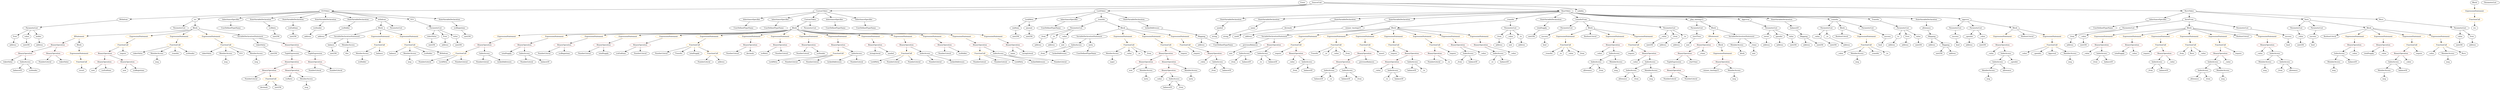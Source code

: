 strict digraph {
	graph [bb="0,0,17796,756"];
	node [label="\N"];
	Enter	[height=0.5,
		pos="9410.1,738",
		width=0.83628];
	FunctionCall_Unnamed_28	[color=orange,
		height=0.5,
		label=FunctionCall,
		pos="3308.1,306",
		width=1.6125];
	NumberLiteral_Unnamed_25	[color=black,
		height=0.5,
		label=NumberLiteral,
		pos="3048.1,234",
		width=1.765];
	FunctionCall_Unnamed_28 -> NumberLiteral_Unnamed_25	[pos="e,3092.8,247.05 3265.1,293.44 3221,281.55 3152,262.99 3103.7,249.98"];
	Identifier_LockMeta_2	[color=black,
		height=0.5,
		label=LockMeta,
		pos="3178.1,234",
		width=1.3491];
	FunctionCall_Unnamed_28 -> Identifier_LockMeta_2	[pos="e,3204.9,249.44 3279.9,289.81 3260.8,279.56 3235.5,265.93 3214.9,254.82"];
	NumberLiteral_Unnamed_24	[color=black,
		height=0.5,
		label=NumberLiteral,
		pos="3308.1,234",
		width=1.765];
	FunctionCall_Unnamed_28 -> NumberLiteral_Unnamed_24	[pos="e,3308.1,252.1 3308.1,287.7 3308.1,280.41 3308.1,271.73 3308.1,263.54"];
	TupleExpression_Unnamed	[color=black,
		height=0.5,
		label=TupleExpression,
		pos="11987,234",
		width=2.0422];
	BinaryOperation_Unnamed_11	[color=brown,
		height=0.5,
		label=BinaryOperation,
		pos="11987,162",
		width=1.9867];
	TupleExpression_Unnamed -> BinaryOperation_Unnamed_11	[pos="e,11987,180.1 11987,215.7 11987,208.41 11987,199.73 11987,191.54"];
	Identifier_icoRatio_1	[color=black,
		height=0.5,
		label=icoRatio,
		pos="5446.1,306",
		width=1.1689];
	ExpressionStatement_Unnamed_20	[color=orange,
		height=0.5,
		label=ExpressionStatement,
		pos="15046,450",
		width=2.458];
	BinaryOperation_Unnamed_21	[color=brown,
		height=0.5,
		label=BinaryOperation,
		pos="15044,378",
		width=1.9867];
	ExpressionStatement_Unnamed_20 -> BinaryOperation_Unnamed_21	[pos="e,15045,396.1 15046,431.7 15045,424.41 15045,415.73 15045,407.54"];
	NumberLiteral_Unnamed	[color=black,
		height=0.5,
		label=NumberLiteral,
		pos="10270,234",
		width=1.765];
	VariableDeclarationStatement_Unnamed	[color=black,
		height=0.5,
		label=VariableDeclarationStatement,
		pos="9181.1,450",
		width=3.3174];
	VariableDeclaration_previousBalances	[color=black,
		height=0.5,
		label=previousBalances,
		pos="8956.1,378",
		width=2.0976];
	VariableDeclarationStatement_Unnamed -> VariableDeclaration_previousBalances	[pos="e,9000.7,392.88 9130.6,433.29 9095.2,422.3 9048,407.61 9011.6,396.28"];
	BinaryOperation_Unnamed_4	[color=brown,
		height=0.5,
		label=BinaryOperation,
		pos="9121.1,378",
		width=1.9867];
	VariableDeclarationStatement_Unnamed -> BinaryOperation_Unnamed_4	[pos="e,9135.7,396.1 9166.2,431.7 9159.3,423.56 9150.8,413.69 9143.1,404.7"];
	ParameterList_Unnamed_11	[color=black,
		height=0.5,
		label=ParameterList,
		pos="16384,522",
		width=1.7095];
	Parameter__value_4	[color=black,
		height=0.5,
		label=_value,
		pos="16408,450",
		width=0.96103];
	ParameterList_Unnamed_11 -> Parameter__value_4	[pos="e,16402,468.1 16390,503.7 16393,496.24 16396,487.32 16398,478.97"];
	FunctionCall_Unnamed_16	[color=orange,
		height=0.5,
		label=FunctionCall,
		pos="584.06,234",
		width=1.6125];
	Identifier_revert	[color=black,
		height=0.5,
		label=revert,
		pos="584.06,162",
		width=0.87786];
	FunctionCall_Unnamed_16 -> Identifier_revert	[pos="e,584.06,180.1 584.06,215.7 584.06,208.41 584.06,199.73 584.06,191.54"];
	ParameterList_Unnamed	[color=black,
		height=0.5,
		label=ParameterList,
		pos="13613,522",
		width=1.7095];
	VariableDeclaration_to	[color=black,
		height=0.5,
		label=to,
		pos="13580,450",
		width=0.75];
	ParameterList_Unnamed -> VariableDeclaration_to	[pos="e,13588,467.62 13605,503.7 13601,495.95 13597,486.64 13593,478.02"];
	VariableDeclaration_from	[color=black,
		height=0.5,
		label=from,
		pos="13654,450",
		width=0.7947];
	ParameterList_Unnamed -> VariableDeclaration_from	[pos="e,13645,467.31 13623,504.05 13628,495.94 13634,486.04 13639,477.01"];
	VariableDeclaration_value	[color=black,
		height=0.5,
		label=value,
		pos="13730,450",
		width=0.82242];
	ParameterList_Unnamed -> VariableDeclaration_value	[pos="e,13709,463.4 13639,505.29 13657,494.61 13681,480.45 13700,469.26"];
	UserDefinedTypeName_Unnamed_5	[color=black,
		height=0.5,
		label=UserDefinedTypeName,
		pos="5510.1,522",
		width=2.7214];
	ParameterList_Unnamed_13	[color=black,
		height=0.5,
		label=ParameterList,
		pos="15093,522",
		width=1.7095];
	Parameter__from_2	[color=black,
		height=0.5,
		label=_from,
		pos="14819,450",
		width=0.93331];
	ParameterList_Unnamed_13 -> Parameter__from_2	[pos="e,14845,462.11 15047,509.83 15039,507.87 15030,505.86 15022,504 14951,487.46 14931,489.83 14861,468 14859,467.39 14857,466.74 14855,\
466.05"];
	Parameter__value_5	[color=black,
		height=0.5,
		label=_value,
		pos="14905,450",
		width=0.96103];
	ParameterList_Unnamed_13 -> Parameter__value_5	[pos="e,14932,461.5 15055,507.33 15026,496.72 14985,481.59 14949,468 14947,467.22 14945,466.41 14943,465.6"];
	IfStatement_Unnamed	[color=orange,
		height=0.5,
		label=IfStatement,
		pos="12260,450",
		width=1.4739];
	BinaryOperation_Unnamed_9	[color=brown,
		height=0.5,
		label=BinaryOperation,
		pos="12163,378",
		width=1.9867];
	IfStatement_Unnamed -> BinaryOperation_Unnamed_9	[pos="e,12186,395.47 12239,433.46 12226,424.21 12209,412.3 12195,401.98"];
	Block_Unnamed_2	[color=black,
		height=0.5,
		label=Block,
		pos="12285,378",
		width=0.90558];
	IfStatement_Unnamed -> Block_Unnamed_2	[pos="e,12279,396.1 12266,431.7 12269,424.15 12272,415.12 12275,406.68"];
	ElementaryTypeName_address_4	[color=black,
		height=0.5,
		label=address,
		pos="13538,378",
		width=1.0996];
	VariableDeclaration_to -> ElementaryTypeName_address_4	[pos="e,13548,395.63 13570,432.76 13565,424.67 13559,414.66 13554,405.49"];
	Identifier_balanceOf_13	[color=black,
		height=0.5,
		label=balanceOf,
		pos="124.06,162",
		width=1.3491];
	Identifier__from_14	[color=black,
		height=0.5,
		label=_from,
		pos="7438.1,306",
		width=0.93331];
	ExpressionStatement_Unnamed_46	[color=orange,
		height=0.5,
		label=ExpressionStatement,
		pos="3551.1,450",
		width=2.458];
	BinaryOperation_Unnamed_52	[color=brown,
		height=0.5,
		label=BinaryOperation,
		pos="3466.1,378",
		width=1.9867];
	ExpressionStatement_Unnamed_46 -> BinaryOperation_Unnamed_52	[pos="e,3486.2,395.55 3530.5,432.05 3519.8,423.22 3506.5,412.27 3494.7,402.62"];
	MemberAccess_Unnamed_21	[color=black,
		height=0.5,
		label=MemberAccess,
		pos="7941.1,306",
		width=1.9174];
	Identifier_super	[color=black,
		height=0.5,
		label=super,
		pos="7941.1,234",
		width=0.864];
	MemberAccess_Unnamed_21 -> Identifier_super	[pos="e,7941.1,252.1 7941.1,287.7 7941.1,280.41 7941.1,271.73 7941.1,263.54"];
	NumberLiteral_Unnamed_11	[color=black,
		height=0.5,
		label=NumberLiteral,
		pos="4712.1,306",
		width=1.765];
	Identifier__value_10	[color=black,
		height=0.5,
		label=_value,
		pos="14470,306",
		width=0.96103];
	MemberAccess_Unnamed_11	[color=black,
		height=0.5,
		label=MemberAccess,
		pos="16181,234",
		width=1.9174];
	Identifier_msg_10	[color=black,
		height=0.5,
		label=msg,
		pos="16181,162",
		width=0.75];
	MemberAccess_Unnamed_11 -> Identifier_msg_10	[pos="e,16181,180.1 16181,215.7 16181,208.41 16181,199.73 16181,191.54"];
	Identifier_tokenValue_3	[color=black,
		height=0.5,
		label=tokenValue,
		pos="1477.1,306",
		width=1.4462];
	Parameter_success	[color=black,
		height=0.5,
		label=success,
		pos="13495,450",
		width=1.1135];
	ElementaryTypeName_bool	[color=black,
		height=0.5,
		label=bool,
		pos="13453,378",
		width=0.76697];
	Parameter_success -> ElementaryTypeName_bool	[pos="e,13463,394.99 13485,432.41 13480,424.19 13474,414.06 13469,404.85"];
	EventDefinition_Withdraw	[color=black,
		height=0.5,
		label=Withdraw,
		pos="958.06,594",
		width=1.3076];
	ParameterList_Unnamed_16	[color=black,
		height=0.5,
		label=ParameterList,
		pos="246.06,522",
		width=1.7095];
	EventDefinition_Withdraw -> ParameterList_Unnamed_16	[pos="e,303.71,528.67 912.71,588.54 791.56,576.63 459.73,544.01 315.04,529.78"];
	MemberAccess_Unnamed_15	[color=black,
		height=0.5,
		label=MemberAccess,
		pos="1616.1,306",
		width=1.9174];
	Identifier_msg_14	[color=black,
		height=0.5,
		label=msg,
		pos="1616.1,234",
		width=0.75];
	MemberAccess_Unnamed_15 -> Identifier_msg_14	[pos="e,1616.1,252.1 1616.1,287.7 1616.1,280.41 1616.1,271.73 1616.1,263.54"];
	InheritanceSpecifier_Unnamed_6	[color=black,
		height=0.5,
		label=InheritanceSpecifier,
		pos="5333.1,594",
		width=2.3333];
	UserDefinedTypeName_Unnamed_8	[color=black,
		height=0.5,
		label=UserDefinedTypeName,
		pos="5296.1,522",
		width=2.7214];
	InheritanceSpecifier_Unnamed_6 -> UserDefinedTypeName_Unnamed_8	[pos="e,5305.1,540.1 5323.9,575.7 5319.8,567.98 5314.9,558.71 5310.4,550.11"];
	ParameterList_Unnamed_3	[color=black,
		height=0.5,
		label=ParameterList,
		pos="12143,522",
		width=1.7095];
	Parameter_startTime	[color=black,
		height=0.5,
		label=startTime,
		pos="12143,450",
		width=1.266];
	ParameterList_Unnamed_3 -> Parameter_startTime	[pos="e,12143,468.1 12143,503.7 12143,496.41 12143,487.73 12143,479.54"];
	Parameter__from_3	[color=black,
		height=0.5,
		label=_from,
		pos="7523.1,450",
		width=0.93331];
	ElementaryTypeName_address_22	[color=black,
		height=0.5,
		label=address,
		pos="7491.1,378",
		width=1.0996];
	Parameter__from_3 -> ElementaryTypeName_address_22	[pos="e,7498.7,395.79 7515.3,432.05 7511.7,424.23 7507.4,414.75 7503.4,405.98"];
	VariableDeclaration_totalSupply	[color=black,
		height=0.5,
		label=totalSupply,
		pos="11008,522",
		width=1.4739];
	ElementaryTypeName_uint256	[color=black,
		height=0.5,
		label=uint256,
		pos="10966,450",
		width=1.0442];
	VariableDeclaration_totalSupply -> ElementaryTypeName_uint256	[pos="e,10976,467.79 10998,504.05 10993,496.06 10987,486.33 10982,477.4"];
	Identifier__value_1	[color=black,
		height=0.5,
		label=_value,
		pos="9871.1,162",
		width=0.96103];
	ElementaryTypeName_string	[color=black,
		height=0.5,
		label=string,
		pos="8840.1,450",
		width=0.864];
	ElementaryTypeName_uint_2	[color=black,
		height=0.5,
		label=uint,
		pos="12046,378",
		width=0.75];
	Parameter_startTime -> ElementaryTypeName_uint_2	[pos="e,12064,391.81 12122,433.81 12108,423.42 12088,409.56 12073,398.38"];
	ExpressionStatement_Unnamed_1	[color=orange,
		height=0.5,
		label=ExpressionStatement,
		pos="9407.1,450",
		width=2.458];
	FunctionCall_Unnamed_1	[color=orange,
		height=0.5,
		label=FunctionCall,
		pos="9283.1,378",
		width=1.6125];
	ExpressionStatement_Unnamed_1 -> FunctionCall_Unnamed_1	[pos="e,9310.3,394.35 9378,432.59 9360.7,422.84 9338.6,410.37 9320.1,399.92"];
	Identifier__value_5	[color=black,
		height=0.5,
		label=_value,
		pos="13161,306",
		width=0.96103];
	ElementaryTypeName_uint256_6	[color=black,
		height=0.5,
		label=uint256,
		pos="11769,378",
		width=1.0442];
	ExpressionStatement_Unnamed_11	[color=orange,
		height=0.5,
		label=ExpressionStatement,
		pos="11209,450",
		width=2.458];
	FunctionCall_Unnamed_7	[color=orange,
		height=0.5,
		label=FunctionCall,
		pos="11209,378",
		width=1.6125];
	ExpressionStatement_Unnamed_11 -> FunctionCall_Unnamed_7	[pos="e,11209,396.1 11209,431.7 11209,424.41 11209,415.73 11209,407.54"];
	IndexAccess_Unnamed_19	[color=black,
		height=0.5,
		label=IndexAccess,
		pos="15774,162",
		width=1.6402];
	Identifier_allowance_3	[color=black,
		height=0.5,
		label=allowance,
		pos="15708,90",
		width=1.3076];
	IndexAccess_Unnamed_19 -> Identifier_allowance_3	[pos="e,15724,107.47 15758,144.41 15750,135.87 15740,125.28 15731,115.79"];
	Identifier__from_9	[color=black,
		height=0.5,
		label=_from,
		pos="15807,90",
		width=0.93331];
	IndexAccess_Unnamed_19 -> Identifier__from_9	[pos="e,15799,107.62 15782,143.7 15786,135.95 15790,126.64 15794,118.02"];
	ExpressionStatement_Unnamed_48	[color=orange,
		height=0.5,
		label=ExpressionStatement,
		pos="17622,666",
		width=2.458];
	FunctionCall_Unnamed_30	[color=orange,
		height=0.5,
		label=FunctionCall,
		pos="17622,594",
		width=1.6125];
	ExpressionStatement_Unnamed_48 -> FunctionCall_Unnamed_30	[pos="e,17622,612.1 17622,647.7 17622,640.41 17622,631.73 17622,623.54"];
	NumberLiteral_Unnamed_15	[color=black,
		height=0.5,
		label=NumberLiteral,
		pos="5715.1,306",
		width=1.765];
	Block_Unnamed_10	[color=black,
		height=0.5,
		label=Block,
		pos="2729.1,522",
		width=0.90558];
	VariableDeclarationStatement_Unnamed_3	[color=black,
		height=0.5,
		label=VariableDeclarationStatement,
		pos="2503.1,450",
		width=3.3174];
	Block_Unnamed_10 -> VariableDeclarationStatement_Unnamed_3	[pos="e,2553.8,466.71 2701.3,512.42 2667.5,501.93 2609.2,483.87 2564.5,470.04"];
	ExpressionStatement_Unnamed_28	[color=orange,
		height=0.5,
		label=ExpressionStatement,
		pos="2729.1,450",
		width=2.458];
	Block_Unnamed_10 -> ExpressionStatement_Unnamed_28	[pos="e,2729.1,468.1 2729.1,503.7 2729.1,496.41 2729.1,487.73 2729.1,479.54"];
	ExpressionStatement_Unnamed_29	[color=orange,
		height=0.5,
		label=ExpressionStatement,
		pos="2924.1,450",
		width=2.458];
	Block_Unnamed_10 -> ExpressionStatement_Unnamed_29	[pos="e,2878.7,465.81 2754.1,510.32 2759.4,508.17 2764.9,505.97 2770.1,504 2802.2,491.83 2838.5,479.27 2867.8,469.44"];
	ElementaryTypeName_address_13	[color=black,
		height=0.5,
		label=address,
		pos="14100,378",
		width=1.0996];
	BinaryOperation_Unnamed_30	[color=brown,
		height=0.5,
		label=BinaryOperation,
		pos="1940.1,162",
		width=1.9867];
	NumberLiteral_Unnamed_3	[color=black,
		height=0.5,
		label=NumberLiteral,
		pos="1811.1,90",
		width=1.765];
	BinaryOperation_Unnamed_30 -> NumberLiteral_Unnamed_3	[pos="e,1839.3,106.34 1910.8,145.12 1892.6,135.22 1868.9,122.39 1849.2,111.71"];
	FunctionCall_Unnamed_15	[color=orange,
		height=0.5,
		label=FunctionCall,
		pos="1951.1,90",
		width=1.6125];
	BinaryOperation_Unnamed_30 -> FunctionCall_Unnamed_15	[pos="e,1948.4,108.1 1942.8,143.7 1943.9,136.32 1945.3,127.52 1946.6,119.25"];
	ElementaryTypeName_address	[color=black,
		height=0.5,
		label=address,
		pos="12908,378",
		width=1.0996];
	MemberAccess_Unnamed_17	[color=black,
		height=0.5,
		label=MemberAccess,
		pos="2590.1,306",
		width=1.9174];
	Identifier_icoHolder	[color=black,
		height=0.5,
		label=icoHolder,
		pos="2590.1,234",
		width=1.3214];
	MemberAccess_Unnamed_17 -> Identifier_icoHolder	[pos="e,2590.1,252.1 2590.1,287.7 2590.1,280.41 2590.1,271.73 2590.1,263.54"];
	FunctionCall_Unnamed_27	[color=orange,
		height=0.5,
		label=FunctionCall,
		pos="6988.1,306",
		width=1.6125];
	NumberLiteral_Unnamed_21	[color=black,
		height=0.5,
		label=NumberLiteral,
		pos="6968.1,234",
		width=1.765];
	FunctionCall_Unnamed_27 -> NumberLiteral_Unnamed_21	[pos="e,6972.9,252.1 6983.1,287.7 6981,280.24 6978.4,271.32 6976.1,262.97"];
	NumberLiteral_Unnamed_22	[color=black,
		height=0.5,
		label=NumberLiteral,
		pos="7113.1,234",
		width=1.765];
	FunctionCall_Unnamed_27 -> NumberLiteral_Unnamed_22	[pos="e,7085.1,250.64 7015.2,289.81 7032.7,279.99 7055.8,267.08 7075.1,256.25"];
	Identifier_LockMeta_1	[color=black,
		height=0.5,
		label=LockMeta,
		pos="7243.1,234",
		width=1.3491];
	FunctionCall_Unnamed_27 -> Identifier_LockMeta_1	[pos="e,7206.3,246.13 7031.4,293.77 7071.6,283.28 7133,267.01 7186.1,252 7189.1,251.13 7192.3,250.22 7195.5,249.3"];
	Identifier__to	[color=black,
		height=0.5,
		label=_to,
		pos="10379,234",
		width=0.75];
	Identifier_lockedAddresses_2	[color=black,
		height=0.5,
		label=lockedAddresses,
		pos="7385.1,234",
		width=2.0838];
	VariableDeclaration_allowance	[color=black,
		height=0.5,
		label=allowance,
		pos="13800,522",
		width=1.3076];
	Mapping_Unnamed_1	[color=black,
		height=0.5,
		label=Mapping,
		pos="13825,450",
		width=1.2105];
	VariableDeclaration_allowance -> Mapping_Unnamed_1	[pos="e,13819,468.1 13806,503.7 13809,496.15 13812,487.12 13815,478.68"];
	ParameterList_Unnamed_4	[color=black,
		height=0.5,
		label=ParameterList,
		pos="13066,522",
		width=1.7095];
	Parameter__value_1	[color=black,
		height=0.5,
		label=_value,
		pos="12988,450",
		width=0.96103];
	ParameterList_Unnamed_4 -> Parameter__value_1	[pos="e,13005,466.04 13048,504.41 13037,495.22 13024,483.67 13013,473.66"];
	Parameter__to_1	[color=black,
		height=0.5,
		label=_to,
		pos="13068,450",
		width=0.75];
	ParameterList_Unnamed_4 -> Parameter__to_1	[pos="e,13068,468.1 13067,503.7 13067,496.41 13067,487.73 13067,479.54"];
	BinaryOperation_Unnamed_45	[color=brown,
		height=0.5,
		label=BinaryOperation,
		pos="5562.1,378",
		width=1.9867];
	BinaryOperation_Unnamed_45 -> Identifier_icoRatio_1	[pos="e,5469.8,321.32 5535.4,360.94 5518.7,350.86 5497.1,337.78 5479.2,327.02"];
	NumberLiteral_Unnamed_12	[color=black,
		height=0.5,
		label=NumberLiteral,
		pos="5570.1,306",
		width=1.765];
	BinaryOperation_Unnamed_45 -> NumberLiteral_Unnamed_12	[pos="e,5568.1,324.1 5564,359.7 5564.9,352.41 5565.9,343.73 5566.8,335.54"];
	ExpressionStatement_Unnamed_37	[color=orange,
		height=0.5,
		label=ExpressionStatement,
		pos="3836.1,450",
		width=2.458];
	BinaryOperation_Unnamed_44	[color=brown,
		height=0.5,
		label=BinaryOperation,
		pos="3753.1,378",
		width=1.9867];
	ExpressionStatement_Unnamed_37 -> BinaryOperation_Unnamed_44	[pos="e,3772.7,395.55 3816,432.05 3805.6,423.31 3792.8,412.49 3781.4,402.9"];
	FunctionDefinition_ico	[color=black,
		height=0.5,
		label=ico,
		pos="1469.1,594",
		width=0.75];
	ParameterList_Unnamed_17	[color=black,
		height=0.5,
		label=ParameterList,
		pos="1357.1,522",
		width=1.7095];
	FunctionDefinition_ico -> ParameterList_Unnamed_17	[pos="e,1382.4,538.81 1449.8,580.97 1433.9,571.05 1411,556.72 1391.9,544.79"];
	Block_Unnamed_8	[color=black,
		height=0.5,
		label=Block,
		pos="1469.1,522",
		width=0.90558];
	FunctionDefinition_ico -> Block_Unnamed_8	[pos="e,1469.1,540.1 1469.1,575.7 1469.1,568.41 1469.1,559.73 1469.1,551.54"];
	ElementaryTypeName_uint_1	[color=black,
		height=0.5,
		label=uint,
		pos="8804.1,306",
		width=0.75];
	StateVariableDeclaration_Unnamed_1	[color=black,
		height=0.5,
		label=StateVariableDeclaration,
		pos="8874.1,594",
		width=2.8184];
	VariableDeclaration_symbol	[color=black,
		height=0.5,
		label=symbol,
		pos="8798.1,522",
		width=1.0581];
	StateVariableDeclaration_Unnamed_1 -> VariableDeclaration_symbol	[pos="e,8815,538.59 8855.7,576.05 8846,567.14 8834,556.07 8823.4,546.36"];
	FunctionCall_Unnamed_4	[color=orange,
		height=0.5,
		label=FunctionCall,
		pos="9582.1,378",
		width=1.6125];
	Identifier_Transfer	[color=black,
		height=0.5,
		label=Transfer,
		pos="9415.1,306",
		width=1.1689];
	FunctionCall_Unnamed_4 -> Identifier_Transfer	[pos="e,9444.5,319.33 9548.7,363 9521.7,351.68 9483.6,335.71 9454.9,323.72"];
	Identifier__to_6	[color=black,
		height=0.5,
		label=_to,
		pos="9502.1,306",
		width=0.75];
	FunctionCall_Unnamed_4 -> Identifier__to_6	[pos="e,9518.1,321.02 9563.5,360.76 9552.5,351.17 9538.5,338.91 9526.7,328.52"];
	Identifier__value_4	[color=black,
		height=0.5,
		label=_value,
		pos="9582.1,306",
		width=0.96103];
	FunctionCall_Unnamed_4 -> Identifier__value_4	[pos="e,9582.1,324.1 9582.1,359.7 9582.1,352.41 9582.1,343.73 9582.1,335.54"];
	Identifier__from_4	[color=black,
		height=0.5,
		label=_from,
		pos="9668.1,306",
		width=0.93331];
	FunctionCall_Unnamed_4 -> Identifier__from_4	[pos="e,9650.3,321.48 9602,360.76 9613.7,351.21 9628.7,339.01 9641.5,328.64"];
	Identifier_totalSupply	[color=black,
		height=0.5,
		label=totalSupply,
		pos="16892,306",
		width=1.4739];
	Parameter__to_3	[color=black,
		height=0.5,
		label=_to,
		pos="7608.1,450",
		width=0.75];
	ElementaryTypeName_address_23	[color=black,
		height=0.5,
		label=address,
		pos="7588.1,378",
		width=1.0996];
	Parameter__to_3 -> ElementaryTypeName_address_23	[pos="e,7593,396.28 7603.2,432.05 7601.1,424.6 7598.5,415.64 7596.1,407.22"];
	ParameterList_Unnamed_18	[color=black,
		height=0.5,
		label=ParameterList,
		pos="2841.1,522",
		width=1.7095];
	NumberLiteral_Unnamed_13	[color=black,
		height=0.5,
		label=NumberLiteral,
		pos="3894.1,306",
		width=1.765];
	Identifier__to_3	[color=black,
		height=0.5,
		label=_to,
		pos="9026.1,234",
		width=0.75];
	VariableDeclaration_owner	[color=black,
		height=0.5,
		label=owner,
		pos="12621,450",
		width=0.93331];
	ElementaryTypeName_address_5	[color=black,
		height=0.5,
		label=address,
		pos="12621,378",
		width=1.0996];
	VariableDeclaration_owner -> ElementaryTypeName_address_5	[pos="e,12621,396.1 12621,431.7 12621,424.41 12621,415.73 12621,407.54"];
	Identifier_require_2	[color=black,
		height=0.5,
		label=require,
		pos="9999.1,306",
		width=1.0026];
	NumberLiteral_Unnamed_1	[color=black,
		height=0.5,
		label=NumberLiteral,
		pos="11941,90",
		width=1.765];
	BinaryOperation_Unnamed_11 -> NumberLiteral_Unnamed_1	[pos="e,11952,107.79 11976,144.05 11971,136.06 11964,126.33 11958,117.4"];
	NumberLiteral_Unnamed_2	[color=black,
		height=0.5,
		label=NumberLiteral,
		pos="12086,90",
		width=1.765];
	BinaryOperation_Unnamed_11 -> NumberLiteral_Unnamed_2	[pos="e,12063,107.07 12010,144.59 12023,135.31 12040,123.57 12054,113.44"];
	IndexAccess_Unnamed_18	[color=black,
		height=0.5,
		label=IndexAccess,
		pos="15847,234",
		width=1.6402];
	IndexAccess_Unnamed_18 -> IndexAccess_Unnamed_19	[pos="e,15791,179.47 15830,216.41 15821,207.69 15809,196.85 15799,187.21"];
	MemberAccess_Unnamed_10	[color=black,
		height=0.5,
		label=MemberAccess,
		pos="15920,162",
		width=1.9174];
	IndexAccess_Unnamed_18 -> MemberAccess_Unnamed_10	[pos="e,15903,179.71 15864,216.41 15873,207.76 15885,197 15895,187.42"];
	Identifier_require_8	[color=black,
		height=0.5,
		label=require,
		pos="8561.1,306",
		width=1.0026];
	BinaryOperation_Unnamed_39	[color=brown,
		height=0.5,
		label=BinaryOperation,
		pos="8360.1,162",
		width=1.9867];
	Identifier__value_22	[color=black,
		height=0.5,
		label=_value,
		pos="8292.1,90",
		width=0.96103];
	BinaryOperation_Unnamed_39 -> Identifier__value_22	[pos="e,8307,106.36 8343.6,144.05 8335,135.17 8324.3,124.14 8314.8,114.45"];
	IndexAccess_Unnamed_26	[color=black,
		height=0.5,
		label=IndexAccess,
		pos="8404.1,90",
		width=1.6402];
	BinaryOperation_Unnamed_39 -> IndexAccess_Unnamed_26	[pos="e,8393.5,107.79 8370.7,144.05 8375.7,136.06 8381.9,126.33 8387.5,117.4"];
	Identifier_meta_1	[color=black,
		height=0.5,
		label=meta,
		pos="8519.1,90",
		width=0.78084];
	BinaryOperation_Unnamed_10	[color=brown,
		height=0.5,
		label=BinaryOperation,
		pos="12030,306",
		width=1.9867];
	BinaryOperation_Unnamed_9 -> BinaryOperation_Unnamed_10	[pos="e,12060,322.66 12133,361.29 12114,351.43 12090,338.59 12070,327.88"];
	Identifier__vtime	[color=black,
		height=0.5,
		label=_vtime,
		pos="12155,306",
		width=0.98875];
	BinaryOperation_Unnamed_9 -> Identifier__vtime	[pos="e,12157,324.1 12161,359.7 12160,352.41 12159,343.73 12158,335.54"];
	BinaryOperation_Unnamed_36	[color=brown,
		height=0.5,
		label=BinaryOperation,
		pos="8345.1,306",
		width=1.9867];
	BinaryOperation_Unnamed_37	[color=brown,
		height=0.5,
		label=BinaryOperation,
		pos="8199.1,234",
		width=1.9867];
	BinaryOperation_Unnamed_36 -> BinaryOperation_Unnamed_37	[pos="e,8231.3,250.45 8313,289.64 8292,279.55 8264.2,266.25 8241.4,255.29"];
	BinaryOperation_Unnamed_38	[color=brown,
		height=0.5,
		label=BinaryOperation,
		pos="8360.1,234",
		width=1.9867];
	BinaryOperation_Unnamed_36 -> BinaryOperation_Unnamed_38	[pos="e,8356.4,252.1 8348.8,287.7 8350.4,280.32 8352.2,271.52 8354,263.25"];
	StateVariableDeclaration_Unnamed	[color=black,
		height=0.5,
		label=StateVariableDeclaration,
		pos="9703.1,594",
		width=2.8184];
	VariableDeclaration_name	[color=black,
		height=0.5,
		label=name,
		pos="9081.1,522",
		width=0.83628];
	StateVariableDeclaration_Unnamed -> VariableDeclaration_name	[pos="e,9110.4,526.73 9617.8,584.01 9521.1,573.74 9358.7,556.24 9219.1,540 9186.2,536.18 9149,531.58 9121.5,528.13"];
	BinaryOperation_Unnamed_14	[color=brown,
		height=0.5,
		label=BinaryOperation,
		pos="11507,378",
		width=1.9867];
	Identifier__value_7	[color=black,
		height=0.5,
		label=_value,
		pos="11398,306",
		width=0.96103];
	BinaryOperation_Unnamed_14 -> Identifier__value_7	[pos="e,11419,320.56 11482,360.76 11466,350.57 11445,337.36 11429,326.58"];
	IndexAccess_Unnamed_11	[color=black,
		height=0.5,
		label=IndexAccess,
		pos="11510,306",
		width=1.6402];
	BinaryOperation_Unnamed_14 -> IndexAccess_Unnamed_11	[pos="e,11509,324.1 11508,359.7 11508,352.41 11508,343.73 11509,335.54"];
	BinaryOperation_Unnamed_6	[color=brown,
		height=0.5,
		label=BinaryOperation,
		pos="10592,378",
		width=1.9867];
	IndexAccess_Unnamed_6	[color=black,
		height=0.5,
		label=IndexAccess,
		pos="10749,306",
		width=1.6402];
	BinaryOperation_Unnamed_6 -> IndexAccess_Unnamed_6	[pos="e,10717,321.44 10626,361.81 10650,351.33 10681,337.3 10706,326.07"];
	Identifier__value_3	[color=black,
		height=0.5,
		label=_value,
		pos="10861,306",
		width=0.96103];
	BinaryOperation_Unnamed_6 -> Identifier__value_3	[pos="e,10835,317.84 10645,365.44 10701,353.03 10785,333.8 10817,324 10819,323.3 10822,322.54 10824,321.75"];
	Identifier_balance	[color=black,
		height=0.5,
		label=balance,
		pos="2716.1,306",
		width=1.0719];
	Identifier_icoEndtime_1	[color=black,
		height=0.5,
		label=icoEndtime,
		pos="4433.1,306",
		width=1.46];
	Identifier_LockMeta	[color=black,
		height=0.5,
		label=LockMeta,
		pos="6234.1,234",
		width=1.3491];
	Identifier_balanceOf_4	[color=black,
		height=0.5,
		label=balanceOf,
		pos="9120.1,234",
		width=1.3491];
	ExpressionStatement_Unnamed_12	[color=orange,
		height=0.5,
		label=ExpressionStatement,
		pos="14337,450",
		width=2.458];
	BinaryOperation_Unnamed_15	[color=brown,
		height=0.5,
		label=BinaryOperation,
		pos="14337,378",
		width=1.9867];
	ExpressionStatement_Unnamed_12 -> BinaryOperation_Unnamed_15	[pos="e,14337,396.1 14337,431.7 14337,424.41 14337,415.73 14337,407.54"];
	Identifier__value_23	[color=black,
		height=0.5,
		label=_value,
		pos="8063.1,306",
		width=0.96103];
	ElementaryTypeName_address_1	[color=black,
		height=0.5,
		label=address,
		pos="13825,378",
		width=1.0996];
	Identifier_require_1	[color=black,
		height=0.5,
		label=require,
		pos="9157.1,306",
		width=1.0026];
	FunctionCall_Unnamed_1 -> Identifier_require_1	[pos="e,9180.5,320.04 9255.7,361.81 9236.5,351.15 9210.7,336.83 9190.4,325.5"];
	BinaryOperation_Unnamed_1	[color=brown,
		height=0.5,
		label=BinaryOperation,
		pos="9283.1,306",
		width=1.9867];
	FunctionCall_Unnamed_1 -> BinaryOperation_Unnamed_1	[pos="e,9283.1,324.1 9283.1,359.7 9283.1,352.41 9283.1,343.73 9283.1,335.54"];
	BinaryOperation_Unnamed_2	[color=brown,
		height=0.5,
		label=BinaryOperation,
		pos="10125,306",
		width=1.9867];
	BinaryOperation_Unnamed_3	[color=brown,
		height=0.5,
		label=BinaryOperation,
		pos="9977.1,234",
		width=1.9867];
	BinaryOperation_Unnamed_2 -> BinaryOperation_Unnamed_3	[pos="e,10010,250.45 10093,289.64 10071,279.55 10043,266.25 10020,255.29"];
	IndexAccess_Unnamed_2	[color=black,
		height=0.5,
		label=IndexAccess,
		pos="10126,234",
		width=1.6402];
	BinaryOperation_Unnamed_2 -> IndexAccess_Unnamed_2	[pos="e,10126,252.1 10125,287.7 10125,280.41 10126,271.73 10126,263.54"];
	NumberLiteral_Unnamed_17	[color=black,
		height=0.5,
		label=NumberLiteral,
		pos="6654.1,234",
		width=1.765];
	ElementaryTypeName_bool_1	[color=black,
		height=0.5,
		label=bool,
		pos="11062,378",
		width=0.76697];
	ElementaryTypeName_address_12	[color=black,
		height=0.5,
		label=address,
		pos="11961,378",
		width=1.0996];
	VariableDeclaration_from_3	[color=black,
		height=0.5,
		label=from,
		pos="107.06,450",
		width=0.7947];
	ElementaryTypeName_address_19	[color=black,
		height=0.5,
		label=address,
		pos="100.06,378",
		width=1.0996];
	VariableDeclaration_from_3 -> ElementaryTypeName_address_19	[pos="e,101.77,396.1 105.33,431.7 104.6,424.41 103.73,415.73 102.92,407.54"];
	FunctionCall_Unnamed_29	[color=orange,
		height=0.5,
		label=FunctionCall,
		pos="5969.1,306",
		width=1.6125];
	Identifier_LockMeta_3	[color=black,
		height=0.5,
		label=LockMeta,
		pos="5515.1,234",
		width=1.3491];
	FunctionCall_Unnamed_29 -> Identifier_LockMeta_3	[pos="e,5550.7,246.7 5926.7,293.31 5918.6,291.33 5910.1,289.45 5902.1,288 5756.9,261.79 5716.7,281.2 5572.1,252 5568.7,251.32 5565.2,250.52 \
5561.7,249.66"];
	NumberLiteral_Unnamed_28	[color=black,
		height=0.5,
		label=NumberLiteral,
		pos="5645.1,234",
		width=1.765];
	FunctionCall_Unnamed_29 -> NumberLiteral_Unnamed_28	[pos="e,5692.3,246.42 5925.9,293.67 5918,291.7 5909.8,289.73 5902.1,288 5820.3,269.69 5799,269.63 5717.1,252 5712.5,251.03 5707.9,249.99 \
5703.2,248.93"];
	NumberLiteral_Unnamed_27	[color=black,
		height=0.5,
		label=NumberLiteral,
		pos="5790.1,234",
		width=1.765];
	FunctionCall_Unnamed_29 -> NumberLiteral_Unnamed_27	[pos="e,5826.1,249.11 5934.1,291.34 5906.3,280.45 5867,265.1 5836.5,253.17"];
	Identifier_now	[color=black,
		height=0.5,
		label=now,
		pos="889.06,162",
		width=0.75];
	Identifier__to_4	[color=black,
		height=0.5,
		label=_to,
		pos="10688,234",
		width=0.75];
	IndexAccess_Unnamed_6 -> Identifier__to_4	[pos="e,10701,250.04 10735,288.41 10727,279.5 10717,268.35 10709,258.56"];
	Identifier_balanceOf_6	[color=black,
		height=0.5,
		label=balanceOf,
		pos="10782,234",
		width=1.3491];
	IndexAccess_Unnamed_6 -> Identifier_balanceOf_6	[pos="e,10774,252.1 10757,287.7 10761,280.07 10765,270.92 10769,262.4"];
	Identifier__value_14	[color=black,
		height=0.5,
		label=_value,
		pos="17337,306",
		width=0.96103];
	ParameterList_Unnamed_7	[color=black,
		height=0.5,
		label=ParameterList,
		pos="11184,522",
		width=1.7095];
	Parameter_success_1	[color=black,
		height=0.5,
		label=success,
		pos="11062,450",
		width=1.1135];
	ParameterList_Unnamed_7 -> Parameter_success_1	[pos="e,11086,464.83 11157,505.46 11139,495.15 11115,481.54 11096,470.5"];
	InheritanceSpecifier_Unnamed_1	[color=black,
		height=0.5,
		label=InheritanceSpecifier,
		pos="1704.1,594",
		width=2.3333];
	UserDefinedTypeName_Unnamed_1	[color=black,
		height=0.5,
		label=UserDefinedTypeName,
		pos="1704.1,522",
		width=2.7214];
	InheritanceSpecifier_Unnamed_1 -> UserDefinedTypeName_Unnamed_1	[pos="e,1704.1,540.1 1704.1,575.7 1704.1,568.41 1704.1,559.73 1704.1,551.54"];
	VariableDeclaration_balance	[color=black,
		height=0.5,
		label=balance,
		pos="2391.1,378",
		width=1.0719];
	VariableDeclarationStatement_Unnamed_3 -> VariableDeclaration_balance	[pos="e,2413.4,392.97 2475.9,432.05 2459.9,422.04 2439.6,409.32 2422.8,398.84"];
	MemberAccess_Unnamed_16	[color=black,
		height=0.5,
		label=MemberAccess,
		pos="2517.1,378",
		width=1.9174];
	VariableDeclarationStatement_Unnamed_3 -> MemberAccess_Unnamed_16	[pos="e,2513.6,396.1 2506.5,431.7 2508,424.32 2509.8,415.52 2511.4,407.25"];
	ParameterList_Unnamed_19	[color=black,
		height=0.5,
		label=ParameterList,
		pos="7754.1,522",
		width=1.7095];
	ParameterList_Unnamed_19 -> Parameter__from_3	[pos="e,7550.5,460.78 7710.5,508.98 7673.5,498.61 7619.1,483 7572.1,468 7568.5,466.88 7564.9,465.68 7561.3,464.46"];
	ParameterList_Unnamed_19 -> Parameter__to_3	[pos="e,7629.5,461.29 7723.1,506.15 7698.6,494.41 7664.5,478.07 7639.8,466.22"];
	Parameter__value_6	[color=black,
		height=0.5,
		label=_value,
		pos="7691.1,450",
		width=0.96103];
	ParameterList_Unnamed_19 -> Parameter__value_6	[pos="e,7705,466.51 7739.1,504.41 7731.2,495.62 7721.4,484.66 7712.6,474.96"];
	FunctionCall_Unnamed_22	[color=orange,
		height=0.5,
		label=FunctionCall,
		pos="8345.1,378",
		width=1.6125];
	FunctionCall_Unnamed_22 -> BinaryOperation_Unnamed_36	[pos="e,8345.1,324.1 8345.1,359.7 8345.1,352.41 8345.1,343.73 8345.1,335.54"];
	Identifier_require_9	[color=black,
		height=0.5,
		label=require,
		pos="8471.1,306",
		width=1.0026];
	FunctionCall_Unnamed_22 -> Identifier_require_9	[pos="e,8447.6,320.04 8372.4,361.81 8391.6,351.15 8417.4,336.83 8437.8,325.5"];
	BinaryOperation_Unnamed_50	[color=brown,
		height=0.5,
		label=BinaryOperation,
		pos="6459.1,378",
		width=1.9867];
	FunctionCall_Unnamed_26	[color=orange,
		height=0.5,
		label=FunctionCall,
		pos="6459.1,306",
		width=1.6125];
	BinaryOperation_Unnamed_50 -> FunctionCall_Unnamed_26	[pos="e,6459.1,324.1 6459.1,359.7 6459.1,352.41 6459.1,343.73 6459.1,335.54"];
	IndexAccess_Unnamed_28	[color=black,
		height=0.5,
		label=IndexAccess,
		pos="6594.1,306",
		width=1.6402];
	BinaryOperation_Unnamed_50 -> IndexAccess_Unnamed_28	[pos="e,6565.3,321.94 6489.4,361.29 6508.8,351.22 6534.2,338.05 6555.1,327.21"];
	BinaryOperation_Unnamed_10 -> TupleExpression_Unnamed	[pos="e,11998,252.28 12020,288.05 12015,280.26 12009,270.82 12004,262.08"];
	Identifier_startTime	[color=black,
		height=0.5,
		label=startTime,
		pos="12124,234",
		width=1.266];
	BinaryOperation_Unnamed_10 -> Identifier_startTime	[pos="e,12104,250.27 12052,288.41 12065,279.02 12081,267.15 12095,256.99"];
	ElementaryTypeName_uint256_7	[color=black,
		height=0.5,
		label=uint256,
		pos="14196,378",
		width=1.0442];
	BinaryOperation_Unnamed	[color=brown,
		height=0.5,
		label=BinaryOperation,
		pos="10286,306",
		width=1.9867];
	BinaryOperation_Unnamed -> NumberLiteral_Unnamed	[pos="e,10274,252.1 10282,287.7 10280,280.32 10278,271.52 10277,263.25"];
	BinaryOperation_Unnamed -> Identifier__to	[pos="e,10362,248.2 10308,288.41 10321,278.42 10338,265.64 10352,255.09"];
	FunctionCall_Unnamed_5	[color=orange,
		height=0.5,
		label=FunctionCall,
		pos="13348,378",
		width=1.6125];
	FunctionCall_Unnamed_5 -> Identifier__value_5	[pos="e,13188,317.49 13312,363.63 13283,353 13241,337.68 13205,324 13203,323.22 13201,322.41 13199,321.59"];
	MemberAccess_Unnamed_2	[color=black,
		height=0.5,
		label=MemberAccess,
		pos="13283,306",
		width=1.9174];
	FunctionCall_Unnamed_5 -> MemberAccess_Unnamed_2	[pos="e,13299,323.96 13333,360.41 13325,351.99 13315,341.58 13306,332.2"];
	Identifier__transfer	[color=black,
		height=0.5,
		label=_transfer,
		pos="13414,306",
		width=1.2105];
	FunctionCall_Unnamed_5 -> Identifier__transfer	[pos="e,13399,322.99 13364,360.41 13372,351.66 13382,340.75 13391,331.08"];
	Identifier__to_7	[color=black,
		height=0.5,
		label=_to,
		pos="13503,306",
		width=0.75];
	FunctionCall_Unnamed_5 -> Identifier__to_7	[pos="e,13481,317.33 13381,362.68 13405,352.13 13438,337.34 13467,324 13468,323.4 13470,322.79 13471,322.16"];
	StructDefinition_LockMeta	[color=black,
		height=0.5,
		label=LockMeta,
		pos="7422.1,594",
		width=1.3491];
	VariableDeclaration_endtime	[color=black,
		height=0.5,
		label=endtime,
		pos="7326.1,522",
		width=1.0996];
	StructDefinition_LockMeta -> VariableDeclaration_endtime	[pos="e,7346.3,537.77 7400.8,577.46 7387.4,567.75 7370.1,555.1 7355.5,544.44"];
	VariableDeclaration_amount	[color=black,
		height=0.5,
		label=amount,
		pos="7422.1,522",
		width=1.0581];
	StructDefinition_LockMeta -> VariableDeclaration_amount	[pos="e,7422.1,540.1 7422.1,575.7 7422.1,568.41 7422.1,559.73 7422.1,551.54"];
	Identifier__from_2	[color=black,
		height=0.5,
		label=_from,
		pos="10492,234",
		width=0.93331];
	ElementaryTypeName_uint256_16	[color=black,
		height=0.5,
		label=uint256,
		pos="195.06,378",
		width=1.0442];
	MemberAccess_Unnamed_8	[color=black,
		height=0.5,
		label=MemberAccess,
		pos="16606,234",
		width=1.9174];
	Identifier_msg_7	[color=black,
		height=0.5,
		label=msg,
		pos="16606,162",
		width=0.75];
	MemberAccess_Unnamed_8 -> Identifier_msg_7	[pos="e,16606,180.1 16606,215.7 16606,208.41 16606,199.73 16606,191.54"];
	IndexAccess_Unnamed_31	[color=black,
		height=0.5,
		label=IndexAccess,
		pos="6104.1,306",
		width=1.6402];
	Identifier_lockedAddresses_4	[color=black,
		height=0.5,
		label=lockedAddresses,
		pos="5947.1,234",
		width=2.0838];
	IndexAccess_Unnamed_31 -> Identifier_lockedAddresses_4	[pos="e,5981.6,250.41 6071.9,290.67 6048.8,280.37 6017.4,266.34 5991.8,254.95"];
	NumberLiteral_Unnamed_26	[color=black,
		height=0.5,
		label=NumberLiteral,
		pos="6104.1,234",
		width=1.765];
	IndexAccess_Unnamed_31 -> NumberLiteral_Unnamed_26	[pos="e,6104.1,252.1 6104.1,287.7 6104.1,280.41 6104.1,271.73 6104.1,263.54"];
	Identifier_balanceOf_7	[color=black,
		height=0.5,
		label=balanceOf,
		pos="9670.1,90",
		width=1.3491];
	FunctionCall_Unnamed_20	[color=orange,
		height=0.5,
		label=FunctionCall,
		pos="2937.1,378",
		width=1.6125];
	Identifier_balance_1	[color=black,
		height=0.5,
		label=balance,
		pos="2811.1,306",
		width=1.0719];
	FunctionCall_Unnamed_20 -> Identifier_balance_1	[pos="e,2835,320.27 2909.7,361.81 2890.7,351.22 2865.1,337.01 2844.8,325.72"];
	MemberAccess_Unnamed_18	[color=black,
		height=0.5,
		label=MemberAccess,
		pos="2937.1,306",
		width=1.9174];
	FunctionCall_Unnamed_20 -> MemberAccess_Unnamed_18	[pos="e,2937.1,324.1 2937.1,359.7 2937.1,352.41 2937.1,343.73 2937.1,335.54"];
	Identifier_icoHolder_1	[color=black,
		height=0.5,
		label=icoHolder,
		pos="3072.1,306",
		width=1.3214];
	FunctionCall_Unnamed_20 -> Identifier_icoHolder_1	[pos="e,3045,321.04 2966,361.98 2986.1,351.56 3013.1,337.57 3034.8,326.32"];
	Identifier_Withdraw	[color=black,
		height=0.5,
		label=Withdraw,
		pos="3185.1,306",
		width=1.3076];
	FunctionCall_Unnamed_20 -> Identifier_Withdraw	[pos="e,3149.3,318.02 2979.9,365.52 3018.8,354.99 3077.9,338.82 3129.1,324 3132.1,323.11 3135.3,322.19 3138.5,321.24"];
	VariableDeclarationStatement_Unnamed_1	[color=black,
		height=0.5,
		label=VariableDeclarationStatement,
		pos="12450,450",
		width=3.3174];
	MemberAccess_Unnamed	[color=black,
		height=0.5,
		label=MemberAccess,
		pos="12405,378",
		width=1.9174];
	VariableDeclarationStatement_Unnamed_1 -> MemberAccess_Unnamed	[pos="e,12416,396.1 12439,431.7 12434,423.81 12428,414.3 12422,405.55"];
	VariableDeclaration__vtime	[color=black,
		height=0.5,
		label=_vtime,
		pos="12528,378",
		width=0.98875];
	VariableDeclarationStatement_Unnamed_1 -> VariableDeclaration__vtime	[pos="e,12511,394.12 12469,432.05 12479,422.92 12492,411.53 12503,401.65"];
	BinaryOperation_Unnamed_31	[color=brown,
		height=0.5,
		label=BinaryOperation,
		pos="2263.1,234",
		width=1.9867];
	NumberLiteral_Unnamed_4	[color=black,
		height=0.5,
		label=NumberLiteral,
		pos="2260.1,162",
		width=1.765];
	BinaryOperation_Unnamed_31 -> NumberLiteral_Unnamed_4	[pos="e,2260.8,180.1 2262.3,215.7 2262,208.41 2261.6,199.73 2261.3,191.54"];
	NumberLiteral_Unnamed_5	[color=black,
		height=0.5,
		label=NumberLiteral,
		pos="2405.1,162",
		width=1.765];
	BinaryOperation_Unnamed_31 -> NumberLiteral_Unnamed_5	[pos="e,2374.6,178.01 2294.6,217.46 2315.2,207.31 2342.3,193.95 2364.5,183.01"];
	Identifier_msg_1	[color=black,
		height=0.5,
		label=msg,
		pos="13283,234",
		width=0.75];
	Identifier__value_16	[color=black,
		height=0.5,
		label=_value,
		pos="15959,234",
		width=0.96103];
	IndexAccess_Unnamed_1	[color=black,
		height=0.5,
		label=IndexAccess,
		pos="9983.1,162",
		width=1.6402];
	Identifier__to_1	[color=black,
		height=0.5,
		label=_to,
		pos="9936.1,90",
		width=0.75];
	IndexAccess_Unnamed_1 -> Identifier__to_1	[pos="e,9946.7,106.83 9971.7,144.05 9966.1,135.73 9959.3,125.54 9953.1,116.32"];
	Identifier_balanceOf_1	[color=black,
		height=0.5,
		label=balanceOf,
		pos="10030,90",
		width=1.3491];
	IndexAccess_Unnamed_1 -> Identifier_balanceOf_1	[pos="e,10019,107.79 9994.4,144.05 9999.9,135.97 10006,126.12 10013,117.11"];
	Identifier__from_1	[color=black,
		height=0.5,
		label=_from,
		pos="8813.1,234",
		width=0.93331];
	VariableDeclaration_tokenValue	[color=black,
		height=0.5,
		label=tokenValue,
		pos="3083.1,450",
		width=1.4462];
	ElementaryTypeName_uint256_15	[color=black,
		height=0.5,
		label=uint256,
		pos="3083.1,378",
		width=1.0442];
	VariableDeclaration_tokenValue -> ElementaryTypeName_uint256_15	[pos="e,3083.1,396.1 3083.1,431.7 3083.1,424.41 3083.1,415.73 3083.1,407.54"];
	ElementaryTypeName_uint256_9	[color=black,
		height=0.5,
		label=uint256,
		pos="16408,378",
		width=1.0442];
	Parameter__value_4 -> ElementaryTypeName_uint256_9	[pos="e,16408,396.1 16408,431.7 16408,424.41 16408,415.73 16408,407.54"];
	IndexAccess_Unnamed_10	[color=black,
		height=0.5,
		label=IndexAccess,
		pos="11632,162",
		width=1.6402];
	Identifier_allowance	[color=black,
		height=0.5,
		label=allowance,
		pos="11566,90",
		width=1.3076];
	IndexAccess_Unnamed_10 -> Identifier_allowance	[pos="e,11582,107.47 11616,144.41 11608,135.87 11598,125.28 11589,115.79"];
	Identifier__from_5	[color=black,
		height=0.5,
		label=_from,
		pos="11665,90",
		width=0.93331];
	IndexAccess_Unnamed_10 -> Identifier__from_5	[pos="e,11657,107.62 11640,143.7 11644,135.95 11648,126.64 11652,118.02"];
	StateVariableDeclaration_Unnamed_2	[color=black,
		height=0.5,
		label=StateVariableDeclaration,
		pos="9963.1,594",
		width=2.8184];
	VariableDeclaration_decimals	[color=black,
		height=0.5,
		label=decimals,
		pos="9271.1,522",
		width=1.1967];
	StateVariableDeclaration_Unnamed_2 -> VariableDeclaration_decimals	[pos="e,9312.9,526.87 9879.8,583.33 9858.1,580.87 9834.7,578.28 9813.1,576 9633.9,557.09 9421.3,536.98 9324.2,527.92"];
	Identifier_icoRatio	[color=black,
		height=0.5,
		label=icoRatio,
		pos="2080.1,90",
		width=1.1689];
	Identifier_name	[color=black,
		height=0.5,
		label=name,
		pos="7230.1,306",
		width=0.83628];
	IndexAccess_Unnamed_3	[color=black,
		height=0.5,
		label=IndexAccess,
		pos="8908.1,306",
		width=1.6402];
	IndexAccess_Unnamed_3 -> Identifier__from_1	[pos="e,8832.3,249.16 8886.5,289.12 8873.1,279.26 8855.8,266.47 8841.3,255.81"];
	Identifier_balanceOf_3	[color=black,
		height=0.5,
		label=balanceOf,
		pos="8913.1,234",
		width=1.3491];
	IndexAccess_Unnamed_3 -> Identifier_balanceOf_3	[pos="e,8911.8,252.1 8909.3,287.7 8909.8,280.41 8910.4,271.73 8911,263.54"];
	VariableDeclarationStatement_Unnamed_4	[color=black,
		height=0.5,
		label=VariableDeclarationStatement,
		pos="7865.1,450",
		width=3.3174];
	IndexAccess_Unnamed_25	[color=black,
		height=0.5,
		label=IndexAccess,
		pos="7777.1,378",
		width=1.6402];
	VariableDeclarationStatement_Unnamed_4 -> IndexAccess_Unnamed_25	[pos="e,7797.6,395.31 7843.8,432.05 7832.6,423.16 7818.7,412.11 7806.5,402.41"];
	VariableDeclaration_meta	[color=black,
		height=0.5,
		label=meta,
		pos="7882.1,378",
		width=0.78084];
	VariableDeclarationStatement_Unnamed_4 -> VariableDeclaration_meta	[pos="e,7877.9,396.1 7869.3,431.7 7871.1,424.32 7873.2,415.52 7875.2,407.25"];
	BinaryOperation_Unnamed_5	[color=brown,
		height=0.5,
		label=BinaryOperation,
		pos="10431,378",
		width=1.9867];
	IndexAccess_Unnamed_5	[color=black,
		height=0.5,
		label=IndexAccess,
		pos="10525,306",
		width=1.6402];
	BinaryOperation_Unnamed_5 -> IndexAccess_Unnamed_5	[pos="e,10504,322.99 10453,360.41 10466,351.21 10481,339.64 10495,329.63"];
	Identifier__value_2	[color=black,
		height=0.5,
		label=_value,
		pos="10637,306",
		width=0.96103];
	BinaryOperation_Unnamed_5 -> Identifier__value_2	[pos="e,10610,317.65 10475,363.33 10508,352.98 10553,338.16 10593,324 10595,323.26 10597,322.48 10599,321.69"];
	Identifier__value_17	[color=black,
		height=0.5,
		label=_value,
		pos="14932,306",
		width=0.96103];
	FunctionCall_Unnamed_6	[color=orange,
		height=0.5,
		label=FunctionCall,
		pos="11655,378",
		width=1.6125];
	Identifier_require_3	[color=black,
		height=0.5,
		label=require,
		pos="11631,306",
		width=1.0026];
	FunctionCall_Unnamed_6 -> Identifier_require_3	[pos="e,11637,324.1 11649,359.7 11647,352.24 11644,343.32 11641,334.97"];
	BinaryOperation_Unnamed_13	[color=brown,
		height=0.5,
		label=BinaryOperation,
		pos="11757,306",
		width=1.9867];
	FunctionCall_Unnamed_6 -> BinaryOperation_Unnamed_13	[pos="e,11733,323.31 11678,361.12 11692,351.85 11709,340.01 11724,329.76"];
	Parameter__value_2	[color=black,
		height=0.5,
		label=_value,
		pos="11887,450",
		width=0.96103];
	Parameter__value_2 -> ElementaryTypeName_uint256_6	[pos="e,11792,392.58 11865,435.83 11847,425.26 11822,410.27 11802,398.34"];
	VariableDeclaration_icoRatio	[color=black,
		height=0.5,
		label=icoRatio,
		pos="1955.1,522",
		width=1.1689];
	ElementaryTypeName_uint256_11	[color=black,
		height=0.5,
		label=uint256,
		pos="1995.1,450",
		width=1.0442];
	VariableDeclaration_icoRatio -> ElementaryTypeName_uint256_11	[pos="e,1985.5,467.79 1964.7,504.05 1969.3,496.14 1974.8,486.54 1979.8,477.69"];
	ElementaryTypeName_address_21	[color=black,
		height=0.5,
		label=address,
		pos="8609.1,378",
		width=1.0996];
	BooleanLiteral_Unnamed_3	[color=black,
		height=0.5,
		label=BooleanLiteral,
		pos="16623,450",
		width=1.7788];
	MemberAccess_Unnamed_7	[color=black,
		height=0.5,
		label=MemberAccess,
		pos="16998,162",
		width=1.9174];
	Identifier_msg_6	[color=black,
		height=0.5,
		label=msg,
		pos="16998,90",
		width=0.75];
	MemberAccess_Unnamed_7 -> Identifier_msg_6	[pos="e,16998,108.1 16998,143.7 16998,136.41 16998,127.73 16998,119.54"];
	ElementaryTypeName_bool_3	[color=black,
		height=0.5,
		label=bool,
		pos="16501,378",
		width=0.76697];
	NumberLiteral_Unnamed_6	[color=black,
		height=0.5,
		label=NumberLiteral,
		pos="322.06,234",
		width=1.765];
	MemberAccess_Unnamed_2 -> Identifier_msg_1	[pos="e,13283,252.1 13283,287.7 13283,280.41 13283,271.73 13283,263.54"];
	ExpressionStatement_Unnamed_6	[color=orange,
		height=0.5,
		label=ExpressionStatement,
		pos="9602.1,450",
		width=2.458];
	ExpressionStatement_Unnamed_6 -> FunctionCall_Unnamed_4	[pos="e,9586.9,396.1 9597.1,431.7 9595,424.24 9592.4,415.32 9590.1,406.97"];
	UserDefinedTypeName_Unnamed_4	[color=black,
		height=0.5,
		label=UserDefinedTypeName,
		pos="7756.1,306",
		width=2.7214];
	ExpressionStatement_Unnamed_32	[color=orange,
		height=0.5,
		label=ExpressionStatement,
		pos="8091.1,450",
		width=2.458];
	FunctionCall_Unnamed_23	[color=orange,
		height=0.5,
		label=FunctionCall,
		pos="8091.1,378",
		width=1.6125];
	ExpressionStatement_Unnamed_32 -> FunctionCall_Unnamed_23	[pos="e,8091.1,396.1 8091.1,431.7 8091.1,424.41 8091.1,415.73 8091.1,407.54"];
	BooleanLiteral_Unnamed_1	[color=black,
		height=0.5,
		label=BooleanLiteral,
		pos="11380,450",
		width=1.7788];
	Identifier_allowance_1	[color=black,
		height=0.5,
		label=allowance,
		pos="11304,162",
		width=1.3076];
	MemberAccess_Unnamed_9	[color=black,
		height=0.5,
		label=MemberAccess,
		pos="17459,306",
		width=1.9174];
	Identifier_msg_8	[color=black,
		height=0.5,
		label=msg,
		pos="17459,234",
		width=0.75];
	MemberAccess_Unnamed_9 -> Identifier_msg_8	[pos="e,17459,252.1 17459,287.7 17459,280.41 17459,271.73 17459,263.54"];
	StateVariableDeclaration_Unnamed_7	[color=black,
		height=0.5,
		label=StateVariableDeclaration,
		pos="1907.1,594",
		width=2.8184];
	StateVariableDeclaration_Unnamed_7 -> VariableDeclaration_icoRatio	[pos="e,1943.7,539.62 1918.9,575.7 1924.5,567.61 1931.2,557.81 1937.3,548.87"];
	ElementaryTypeName_address_7	[color=black,
		height=0.5,
		label=address,
		pos="10721,378",
		width=1.0996];
	Identifier__value_18	[color=black,
		height=0.5,
		label=_value,
		pos="16142,306",
		width=0.96103];
	ExpressionStatement_Unnamed_5	[color=orange,
		height=0.5,
		label=ExpressionStatement,
		pos="9797.1,450",
		width=2.458];
	FunctionCall_Unnamed_3	[color=orange,
		height=0.5,
		label=FunctionCall,
		pos="9797.1,378",
		width=1.6125];
	ExpressionStatement_Unnamed_5 -> FunctionCall_Unnamed_3	[pos="e,9797.1,396.1 9797.1,431.7 9797.1,424.41 9797.1,415.73 9797.1,407.54"];
	NumberLiteral_Unnamed_9	[color=black,
		height=0.5,
		label=NumberLiteral,
		pos="3767.1,234",
		width=1.765];
	Identifier__to_9	[color=black,
		height=0.5,
		label=_to,
		pos="8143.1,306",
		width=0.75];
	IndexAccess_Unnamed_5 -> Identifier__from_2	[pos="e,10500,251.62 10517,287.7 10513,279.95 10509,270.64 10505,262.02"];
	Identifier_balanceOf_5	[color=black,
		height=0.5,
		label=balanceOf,
		pos="10592,234",
		width=1.3491];
	IndexAccess_Unnamed_5 -> Identifier_balanceOf_5	[pos="e,10576,251.47 10541,288.41 10549,279.87 10559,269.28 10568,259.79"];
	IfStatement_Unnamed_1	[color=orange,
		height=0.5,
		label=IfStatement,
		pos="569.06,450",
		width=1.4739];
	BinaryOperation_Unnamed_32	[color=brown,
		height=0.5,
		label=BinaryOperation,
		pos="419.06,378",
		width=1.9867];
	IfStatement_Unnamed_1 -> BinaryOperation_Unnamed_32	[pos="e,451.97,394.36 538.71,434.83 516.68,424.56 486.59,410.51 462.09,399.08"];
	Block_Unnamed_9	[color=black,
		height=0.5,
		label=Block,
		pos="569.06,378",
		width=0.90558];
	IfStatement_Unnamed_1 -> Block_Unnamed_9	[pos="e,569.06,396.1 569.06,431.7 569.06,424.41 569.06,415.73 569.06,407.54"];
	FunctionCall_Unnamed_19	[color=orange,
		height=0.5,
		label=FunctionCall,
		pos="2716.1,378",
		width=1.6125];
	ExpressionStatement_Unnamed_28 -> FunctionCall_Unnamed_19	[pos="e,2719.2,396.1 2725.8,431.7 2724.5,424.32 2722.8,415.52 2721.3,407.25"];
	Identifier_balanceOf_10	[color=black,
		height=0.5,
		label=balanceOf,
		pos="16742,234",
		width=1.3491];
	StateVariableDeclaration_Unnamed_9	[color=black,
		height=0.5,
		label=StateVariableDeclaration,
		pos="2128.1,594",
		width=2.8184];
	VariableDeclaration_icoEndtime	[color=black,
		height=0.5,
		label=icoEndtime,
		pos="2128.1,522",
		width=1.46];
	StateVariableDeclaration_Unnamed_9 -> VariableDeclaration_icoEndtime	[pos="e,2128.1,540.1 2128.1,575.7 2128.1,568.41 2128.1,559.73 2128.1,551.54"];
	BooleanLiteral_Unnamed	[color=black,
		height=0.5,
		label=BooleanLiteral,
		pos="13177,450",
		width=1.7788];
	InheritanceSpecifier_Unnamed_2	[color=black,
		height=0.5,
		label=InheritanceSpecifier,
		pos="7746.1,594",
		width=2.3333];
	UserDefinedTypeName_Unnamed_2	[color=black,
		height=0.5,
		label=UserDefinedTypeName,
		pos="7576.1,522",
		width=2.7214];
	InheritanceSpecifier_Unnamed_2 -> UserDefinedTypeName_Unnamed_2	[pos="e,7614.9,538.98 7708.3,577.46 7683.9,567.41 7651.9,554.22 7625.4,543.33"];
	BinaryOperation_Unnamed_7	[color=brown,
		height=0.5,
		label=BinaryOperation,
		pos="9791.1,306",
		width=1.9867];
	BinaryOperation_Unnamed_8	[color=brown,
		height=0.5,
		label=BinaryOperation,
		pos="9638.1,234",
		width=1.9867];
	BinaryOperation_Unnamed_7 -> BinaryOperation_Unnamed_8	[pos="e,9671.6,250.33 9757.5,289.64 9735.3,279.47 9705.9,266.04 9681.8,255.03"];
	Identifier_previousBalances	[color=black,
		height=0.5,
		label=previousBalances,
		pos="9803.1,234",
		width=2.0976];
	BinaryOperation_Unnamed_7 -> Identifier_previousBalances	[pos="e,9800.1,252.1 9794,287.7 9795.3,280.32 9796.8,271.52 9798.2,263.25"];
	Identifier__transfer_1	[color=black,
		height=0.5,
		label=_transfer,
		pos="11050,306",
		width=1.2105];
	FunctionCall_Unnamed_7 -> Identifier__transfer_1	[pos="e,11079,319.79 11177,362.67 11151,351.54 11116,336.08 11089,324.27"];
	Identifier__to_8	[color=black,
		height=0.5,
		label=_to,
		pos="11139,306",
		width=0.75];
	FunctionCall_Unnamed_7 -> Identifier__to_8	[pos="e,11154,321.57 11192,360.41 11183,351.19 11172,339.58 11162,329.54"];
	Identifier__value_8	[color=black,
		height=0.5,
		label=_value,
		pos="11219,306",
		width=0.96103];
	FunctionCall_Unnamed_7 -> Identifier__value_8	[pos="e,11217,324.1 11212,359.7 11213,352.32 11214,343.52 11215,335.25"];
	Identifier__from_7	[color=black,
		height=0.5,
		label=_from,
		pos="11305,306",
		width=0.93331];
	FunctionCall_Unnamed_7 -> Identifier__from_7	[pos="e,11286,321.16 11231,361.12 11244,351.26 11262,338.47 11277,327.81"];
	Identifier_balanceOf_16	[color=black,
		height=0.5,
		label=balanceOf,
		pos="3897.1,234",
		width=1.3491];
	Identifier_Transfer_1	[color=black,
		height=0.5,
		label=Transfer,
		pos="4836.1,306",
		width=1.1689];
	ElementaryTypeName_address_8	[color=black,
		height=0.5,
		label=address,
		pos="10891,378",
		width=1.0996];
	Identifier__from_8	[color=black,
		height=0.5,
		label=_from,
		pos="15389,162",
		width=0.93331];
	ExpressionStatement_Unnamed_25	[color=orange,
		height=0.5,
		label=ExpressionStatement,
		pos="569.06,306",
		width=2.458];
	ExpressionStatement_Unnamed_25 -> FunctionCall_Unnamed_16	[pos="e,580.4,252.1 572.77,287.7 574.35,280.32 576.24,271.52 578.01,263.25"];
	MemberAccess_Unnamed_3	[color=black,
		height=0.5,
		label=MemberAccess,
		pos="11778,162",
		width=1.9174];
	Identifier_msg_2	[color=black,
		height=0.5,
		label=msg,
		pos="11778,90",
		width=0.75];
	MemberAccess_Unnamed_3 -> Identifier_msg_2	[pos="e,11778,108.1 11778,143.7 11778,136.41 11778,127.73 11778,119.54"];
	MemberAccess_Unnamed_20	[color=black,
		height=0.5,
		label=MemberAccess,
		pos="8519.1,162",
		width=1.9174];
	MemberAccess_Unnamed_20 -> Identifier_meta_1	[pos="e,8519.1,108.1 8519.1,143.7 8519.1,136.41 8519.1,127.73 8519.1,119.54"];
	VariableDeclaration_from_2	[color=black,
		height=0.5,
		label=from,
		pos="3182.1,450",
		width=0.7947];
	ElementaryTypeName_address_18	[color=black,
		height=0.5,
		label=address,
		pos="3180.1,378",
		width=1.0996];
	VariableDeclaration_from_2 -> ElementaryTypeName_address_18	[pos="e,3180.6,396.1 3181.6,431.7 3181.4,424.41 3181.1,415.73 3180.9,407.54"];
	StateVariableDeclaration_Unnamed_10	[color=black,
		height=0.5,
		label=StateVariableDeclaration,
		pos="2349.1,594",
		width=2.8184];
	VariableDeclaration_icoSender	[color=black,
		height=0.5,
		label=icoSender,
		pos="2298.1,522",
		width=1.3353];
	StateVariableDeclaration_Unnamed_10 -> VariableDeclaration_icoSender	[pos="e,2310.2,539.62 2336.5,575.7 2330.6,567.61 2323.4,557.81 2316.9,548.87"];
	ParameterList_Unnamed_9	[color=black,
		height=0.5,
		label=ParameterList,
		pos="13995,522",
		width=1.7095];
	Parameter_success_2	[color=black,
		height=0.5,
		label=success,
		pos="13995,450",
		width=1.1135];
	ParameterList_Unnamed_9 -> Parameter_success_2	[pos="e,13995,468.1 13995,503.7 13995,496.41 13995,487.73 13995,479.54"];
	Identifier_tokenValue_2	[color=black,
		height=0.5,
		label=tokenValue,
		pos="979.06,306",
		width=1.4462];
	BinaryOperation_Unnamed_18	[color=brown,
		height=0.5,
		label=BinaryOperation,
		pos="16989,378",
		width=1.9867];
	BinaryOperation_Unnamed_18 -> Identifier_totalSupply	[pos="e,16914,322.67 16967,360.76 16954,351.36 16937,339.38 16923,329.12"];
	Identifier__value_13	[color=black,
		height=0.5,
		label=_value,
		pos="16998,306",
		width=0.96103];
	BinaryOperation_Unnamed_18 -> Identifier__value_13	[pos="e,16996,324.1 16991,359.7 16992,352.32 16993,343.52 16994,335.25"];
	ExpressionStatement_Unnamed_22	[color=orange,
		height=0.5,
		label=ExpressionStatement,
		pos="15241,450",
		width=2.458];
	BinaryOperation_Unnamed_23	[color=brown,
		height=0.5,
		label=BinaryOperation,
		pos="15241,378",
		width=1.9867];
	ExpressionStatement_Unnamed_22 -> BinaryOperation_Unnamed_23	[pos="e,15241,396.1 15241,431.7 15241,424.41 15241,415.73 15241,407.54"];
	ExpressionStatement_Unnamed_15	[color=orange,
		height=0.5,
		label=ExpressionStatement,
		pos="16794,450",
		width=2.458];
	BinaryOperation_Unnamed_17	[color=brown,
		height=0.5,
		label=BinaryOperation,
		pos="16786,378",
		width=1.9867];
	ExpressionStatement_Unnamed_15 -> BinaryOperation_Unnamed_17	[pos="e,16788,396.1 16792,431.7 16791,424.41 16790,415.73 16789,407.54"];
	Identifier__from	[color=black,
		height=0.5,
		label=_from,
		pos="9282.1,162",
		width=0.93331];
	ParameterList_Unnamed_10	[color=black,
		height=0.5,
		label=ParameterList,
		pos="17515,522",
		width=1.7095];
	VariableDeclaration_value_2	[color=black,
		height=0.5,
		label=value,
		pos="17515,450",
		width=0.82242];
	ParameterList_Unnamed_10 -> VariableDeclaration_value_2	[pos="e,17515,468.1 17515,503.7 17515,496.41 17515,487.73 17515,479.54"];
	VariableDeclaration_from_1	[color=black,
		height=0.5,
		label=from,
		pos="17600,450",
		width=0.7947];
	ParameterList_Unnamed_10 -> VariableDeclaration_from_1	[pos="e,17583,464.79 17535,504.76 17547,495.01 17562,482.51 17575,472.01"];
	Identifier_icoBegintime	[color=black,
		height=0.5,
		label=icoBegintime,
		pos="993.06,162",
		width=1.6264];
	Identifier_msg_11	[color=black,
		height=0.5,
		label=msg,
		pos="2209.1,18",
		width=0.75];
	IndexAccess_Unnamed_16	[color=black,
		height=0.5,
		label=IndexAccess,
		pos="16674,306",
		width=1.6402];
	BinaryOperation_Unnamed_17 -> IndexAccess_Unnamed_16	[pos="e,16699,322.67 16760,360.76 16745,351.18 16725,338.92 16709,328.53"];
	Identifier__value_12	[color=black,
		height=0.5,
		label=_value,
		pos="16786,306",
		width=0.96103];
	BinaryOperation_Unnamed_17 -> Identifier__value_12	[pos="e,16786,324.1 16786,359.7 16786,352.41 16786,343.73 16786,335.54"];
	ParameterList_Unnamed_21	[color=black,
		height=0.5,
		label=ParameterList,
		pos="17734,738",
		width=1.7095];
	BinaryOperation_Unnamed_24	[color=brown,
		height=0.5,
		label=BinaryOperation,
		pos="747.06,306",
		width=1.9867];
	BinaryOperation_Unnamed_26	[color=brown,
		height=0.5,
		label=BinaryOperation,
		pos="746.06,234",
		width=1.9867];
	BinaryOperation_Unnamed_24 -> BinaryOperation_Unnamed_26	[pos="e,746.31,252.1 746.81,287.7 746.71,280.41 746.59,271.73 746.47,263.54"];
	BinaryOperation_Unnamed_25	[color=brown,
		height=0.5,
		label=BinaryOperation,
		pos="907.06,234",
		width=1.9867];
	BinaryOperation_Unnamed_24 -> BinaryOperation_Unnamed_25	[pos="e,872.41,250.16 781.78,289.81 805.26,279.54 836.51,265.87 861.92,254.75"];
	Identifier__from_11	[color=black,
		height=0.5,
		label=_from,
		pos="16293,162",
		width=0.93331];
	Identifier_totalSupply_1	[color=black,
		height=0.5,
		label=totalSupply,
		pos="15174,306",
		width=1.4739];
	BinaryOperation_Unnamed_23 -> Identifier_totalSupply_1	[pos="e,15190,323.31 15225,360.05 15217,351.5 15207,340.97 15198,331.56"];
	Identifier__value_19	[color=black,
		height=0.5,
		label=_value,
		pos="15280,306",
		width=0.96103];
	BinaryOperation_Unnamed_23 -> Identifier__value_19	[pos="e,15271,323.62 15251,359.7 15255,351.78 15260,342.23 15265,333.44"];
	TupleExpression_Unnamed_1	[color=black,
		height=0.5,
		label=TupleExpression,
		pos="2098.1,306",
		width=2.0422];
	BinaryOperation_Unnamed_28	[color=brown,
		height=0.5,
		label=BinaryOperation,
		pos="2098.1,234",
		width=1.9867];
	TupleExpression_Unnamed_1 -> BinaryOperation_Unnamed_28	[pos="e,2098.1,252.1 2098.1,287.7 2098.1,280.41 2098.1,271.73 2098.1,263.54"];
	Identifier_icoSender	[color=black,
		height=0.5,
		label=icoSender,
		pos="239.06,162",
		width=1.3353];
	ElementaryTypeName_uint256_1	[color=black,
		height=0.5,
		label=uint256,
		pos="13003,378",
		width=1.0442];
	StateVariableDeclaration_Unnamed_6	[color=black,
		height=0.5,
		label=StateVariableDeclaration,
		pos="10336,594",
		width=2.8184];
	VariableDeclaration_winner_tmstmp15	[color=black,
		height=0.5,
		label=winner_tmstmp15,
		pos="9803.1,522",
		width=2.1392];
	StateVariableDeclaration_Unnamed_6 -> VariableDeclaration_winner_tmstmp15	[pos="e,9869.1,531.67 10256,582.52 10155,569.19 9980.6,546.32 9880.3,533.15"];
	ElementaryTypeName_uint256_13	[color=black,
		height=0.5,
		label=uint256,
		pos="2128.1,450",
		width=1.0442];
	IndexAccess_Unnamed_15	[color=black,
		height=0.5,
		label=IndexAccess,
		pos="17066,234",
		width=1.6402];
	IndexAccess_Unnamed_15 -> MemberAccess_Unnamed_7	[pos="e,17015,179.96 17050,216.41 17042,207.99 17032,197.58 17023,188.2"];
	Identifier_balanceOf_9	[color=black,
		height=0.5,
		label=balanceOf,
		pos="17134,162",
		width=1.3491];
	IndexAccess_Unnamed_15 -> Identifier_balanceOf_9	[pos="e,17118,179.47 17082,216.41 17091,207.78 17101,197.06 17110,187.5"];
	Identifier_icoSender_2	[color=black,
		height=0.5,
		label=icoSender,
		pos="5845.1,306",
		width=1.3353];
	Identifier_balanceOf_15	[color=black,
		height=0.5,
		label=balanceOf,
		pos="8354.1,18",
		width=1.3491];
	Block_Unnamed_4	[color=black,
		height=0.5,
		label=Block,
		pos="11380,522",
		width=0.90558];
	Block_Unnamed_4 -> ExpressionStatement_Unnamed_11	[pos="e,11247,466.62 11354,510.52 11329,500.07 11289,483.76 11258,470.85"];
	Block_Unnamed_4 -> BooleanLiteral_Unnamed_1	[pos="e,11380,468.1 11380,503.7 11380,496.41 11380,487.73 11380,479.54"];
	ExpressionStatement_Unnamed_10	[color=orange,
		height=0.5,
		label=ExpressionStatement,
		pos="11551,450",
		width=2.458];
	Block_Unnamed_4 -> ExpressionStatement_Unnamed_10	[pos="e,11513,466.62 11406,510.52 11431,500.07 11471,483.76 11503,470.85"];
	ExpressionStatement_Unnamed_9	[color=orange,
		height=0.5,
		label=ExpressionStatement,
		pos="11746,450",
		width=2.458];
	Block_Unnamed_4 -> ExpressionStatement_Unnamed_9	[pos="e,11683,463.01 11411,515.15 11468,504.23 11592,480.46 11672,465.12"];
	Block_Unnamed	[color=black,
		height=0.5,
		label=Block,
		pos="9992.1,522",
		width=0.90558];
	Block_Unnamed -> VariableDeclarationStatement_Unnamed	[pos="e,9266,463.04 9961.5,515.13 9941.1,511.4 9913.6,506.78 9889.1,504 9632.9,474.97 9566.7,492.86 9310.1,468 9299.5,466.97 9288.4,465.75 \
9277.4,464.43"];
	Block_Unnamed -> ExpressionStatement_Unnamed_1	[pos="e,9471,462.83 9961.5,515.38 9941,511.76 9913.5,507.16 9889.1,504 9719.1,482.03 9675,490.67 9505.1,468 9497.6,467.01 9489.9,465.87 \
9482.2,464.65"];
	Block_Unnamed -> ExpressionStatement_Unnamed_6	[pos="e,9666.8,462.61 9961.1,515.45 9900.4,504.56 9764.2,480.1 9678,464.64"];
	Block_Unnamed -> ExpressionStatement_Unnamed_5	[pos="e,9839.5,466.24 9965.4,511.41 9935.8,500.81 9887.5,483.47 9850.2,470.08"];
	ExpressionStatement_Unnamed_2	[color=orange,
		height=0.5,
		label=ExpressionStatement,
		pos="9992.1,450",
		width=2.458];
	Block_Unnamed -> ExpressionStatement_Unnamed_2	[pos="e,9992.1,468.1 9992.1,503.7 9992.1,496.41 9992.1,487.73 9992.1,479.54"];
	ExpressionStatement_Unnamed	[color=orange,
		height=0.5,
		label=ExpressionStatement,
		pos="10187,450",
		width=2.458];
	Block_Unnamed -> ExpressionStatement_Unnamed	[pos="e,10145,466.24 10019,511.41 10048,500.81 10097,483.47 10134,470.08"];
	ExpressionStatement_Unnamed_3	[color=orange,
		height=0.5,
		label=ExpressionStatement,
		pos="10382,450",
		width=2.458];
	Block_Unnamed -> ExpressionStatement_Unnamed_3	[pos="e,10317,462.61 10023,515.45 10084,504.56 10220,480.1 10306,464.64"];
	ExpressionStatement_Unnamed_4	[color=orange,
		height=0.5,
		label=ExpressionStatement,
		pos="10577,450",
		width=2.458];
	Block_Unnamed -> ExpressionStatement_Unnamed_4	[pos="e,10513,462.74 10024,518.2 10103,511.26 10308,492.08 10479,468 10486,466.96 10494,465.8 10502,464.57"];
	VariableDeclaration_balanceOf	[color=black,
		height=0.5,
		label=balanceOf,
		pos="12845,522",
		width=1.3491];
	Mapping_Unnamed	[color=black,
		height=0.5,
		label=Mapping,
		pos="12892,450",
		width=1.2105];
	VariableDeclaration_balanceOf -> Mapping_Unnamed	[pos="e,12881,467.79 12856,504.05 12862,495.97 12868,486.12 12875,477.11"];
	BinaryOperation_Unnamed_3 -> Identifier__value_1	[pos="e,9891.9,176.79 9952.5,216.76 9937.3,206.73 9917.7,193.78 9901.5,183.1"];
	BinaryOperation_Unnamed_3 -> IndexAccess_Unnamed_1	[pos="e,9981.6,180.1 9978.5,215.7 9979.2,208.41 9979.9,199.73 9980.6,191.54"];
	Identifier_allowance_4	[color=black,
		height=0.5,
		label=allowance,
		pos="16392,162",
		width=1.3076];
	ParameterList_Unnamed_15	[color=black,
		height=0.5,
		label=ParameterList,
		pos="3116.1,522",
		width=1.7095];
	ParameterList_Unnamed_15 -> VariableDeclaration_tokenValue	[pos="e,3091.1,468.1 3107.9,503.7 3104.3,496.07 3100,486.92 3096,478.4"];
	ParameterList_Unnamed_15 -> VariableDeclaration_from_2	[pos="e,3167.9,466.04 3131.7,504.41 3140.2,495.41 3150.8,484.13 3160.1,474.26"];
	VariableDeclaration_value_3	[color=black,
		height=0.5,
		label=value,
		pos="3258.1,450",
		width=0.82242];
	ParameterList_Unnamed_15 -> VariableDeclaration_value_3	[pos="e,3235.6,462.09 3146.5,505.98 3169.7,494.56 3201.6,478.86 3225.3,467.16"];
	ElementaryTypeName_uint8	[color=black,
		height=0.5,
		label=uint8,
		pos="8918.1,450",
		width=0.7947];
	IndexAccess_Unnamed_21	[color=black,
		height=0.5,
		label=IndexAccess,
		pos="16254,306",
		width=1.6402];
	IndexAccess_Unnamed_21 -> MemberAccess_Unnamed_11	[pos="e,16198,251.71 16237,288.41 16228,279.76 16217,269 16207,259.42"];
	IndexAccess_Unnamed_22	[color=black,
		height=0.5,
		label=IndexAccess,
		pos="16327,234",
		width=1.6402];
	IndexAccess_Unnamed_21 -> IndexAccess_Unnamed_22	[pos="e,16310,251.47 16271,288.41 16280,279.69 16292,268.85 16302,259.21"];
	Identifier__value_9	[color=black,
		height=0.5,
		label=_value,
		pos="14236,306",
		width=0.96103];
	BinaryOperation_Unnamed_15 -> Identifier__value_9	[pos="e,14256,320.95 14313,360.59 14299,350.62 14281,337.81 14265,327.21"];
	IndexAccess_Unnamed_13	[color=black,
		height=0.5,
		label=IndexAccess,
		pos="14348,306",
		width=1.6402];
	BinaryOperation_Unnamed_15 -> IndexAccess_Unnamed_13	[pos="e,14345,324.1 14340,359.7 14341,352.32 14342,343.52 14344,335.25"];
	Identifier_lockedAddresses_1	[color=black,
		height=0.5,
		label=lockedAddresses,
		pos="6811.1,234",
		width=2.0838];
	IndexAccess_Unnamed_17	[color=black,
		height=0.5,
		label=IndexAccess,
		pos="15439,234",
		width=1.6402];
	IndexAccess_Unnamed_17 -> Identifier__from_8	[pos="e,15401,179.31 15427,216.05 15421,207.77 15414,197.62 15407,188.42"];
	Identifier_balanceOf_11	[color=black,
		height=0.5,
		label=balanceOf,
		pos="15489,162",
		width=1.3491];
	IndexAccess_Unnamed_17 -> Identifier_balanceOf_11	[pos="e,15477,179.79 15451,216.05 15457,207.97 15464,198.12 15470,189.11"];
	Identifier_now_1	[color=black,
		height=0.5,
		label=now,
		pos="662.06,162",
		width=0.75];
	BinaryOperation_Unnamed_26 -> Identifier_now_1	[pos="e,678.44,176.65 726.16,216.41 714.44,206.65 699.53,194.22 687.03,183.81"];
	Identifier_icoEndtime	[color=black,
		height=0.5,
		label=icoEndtime,
		pos="760.06,162",
		width=1.46];
	BinaryOperation_Unnamed_26 -> Identifier_icoEndtime	[pos="e,756.64,180.1 749.52,215.7 751,208.32 752.76,199.52 754.41,191.25"];
	ContractDefinition_ICOToken	[color=black,
		height=0.5,
		label=ICOToken,
		pos="2349.1,666",
		width=1.4184];
	ContractDefinition_ICOToken -> EventDefinition_Withdraw	[pos="e,1004.7,597.35 2298.7,662.47 2084,651.66 1245.2,609.45 1016.1,597.92"];
	ContractDefinition_ICOToken -> FunctionDefinition_ico	[pos="e,1495.5,598.54 2298.9,662.22 2179.5,655.43 1869.4,636.72 1611.1,612 1575.5,608.6 1535.2,603.66 1506.6,599.98"];
	ContractDefinition_ICOToken -> InheritanceSpecifier_Unnamed_1	[pos="e,1764.5,606.81 2299,661.63 2202,654.77 1981.3,637.64 1797.1,612 1790.1,611.04 1782.9,609.92 1775.7,608.73"];
	ContractDefinition_ICOToken -> StateVariableDeclaration_Unnamed_7	[pos="e,1980.8,606.68 2303,657.71 2229.6,646.08 2084.8,623.15 1992.1,608.47"];
	ContractDefinition_ICOToken -> StateVariableDeclaration_Unnamed_9	[pos="e,2176,610.18 2312.1,653.28 2277.9,642.47 2226.6,626.23 2186.9,613.63"];
	ContractDefinition_ICOToken -> StateVariableDeclaration_Unnamed_10	[pos="e,2349.1,612.1 2349.1,647.7 2349.1,640.41 2349.1,631.73 2349.1,623.54"];
	StateVariableDeclaration_Unnamed_11	[color=black,
		height=0.5,
		label=StateVariableDeclaration,
		pos="2570.1,594",
		width=2.8184];
	ContractDefinition_ICOToken -> StateVariableDeclaration_Unnamed_11	[pos="e,2522.1,610.18 2386.1,653.28 2420.2,642.47 2471.5,626.23 2511.2,613.63"];
	FunctionDefinition_withdraw	[color=black,
		height=0.5,
		label=withdraw,
		pos="2734.1,594",
		width=1.2382];
	ContractDefinition_ICOToken -> FunctionDefinition_withdraw	[pos="e,2700.6,606.38 2397.2,659.54 2462,651.67 2580.7,635.47 2680.1,612 2683.2,611.26 2686.4,610.43 2689.7,609.54"];
	EventDefinition_ICO	[color=black,
		height=0.5,
		label=ICO,
		pos="2987.1,594",
		width=0.75311];
	ContractDefinition_ICOToken -> EventDefinition_ICO	[pos="e,2960.3,597.94 2397.3,659.71 2519.4,646.31 2839,611.25 2949.1,599.16"];
	StateVariableDeclaration_Unnamed_8	[color=black,
		height=0.5,
		label=StateVariableDeclaration,
		pos="3211.1,594",
		width=2.8184];
	ContractDefinition_ICOToken -> StateVariableDeclaration_Unnamed_8	[pos="e,3123.1,603.17 2398.5,661.31 2510,652.95 2789.4,631.75 3023.1,612 3051.9,609.56 3083.2,606.79 3111.8,604.19"];
	MemberAccess_Unnamed_5	[color=black,
		height=0.5,
		label=MemberAccess,
		pos="14220,162",
		width=1.9174];
	Identifier_msg_4	[color=black,
		height=0.5,
		label=msg,
		pos="14220,90",
		width=0.75];
	MemberAccess_Unnamed_5 -> Identifier_msg_4	[pos="e,14220,108.1 14220,143.7 14220,136.41 14220,127.73 14220,119.54"];
	BinaryOperation_Unnamed_29	[color=brown,
		height=0.5,
		label=BinaryOperation,
		pos="2101.1,162",
		width=1.9867];
	BinaryOperation_Unnamed_29 -> Identifier_icoRatio	[pos="e,2085.2,108.1 2095.9,143.7 2093.6,136.24 2091,127.32 2088.5,118.97"];
	MemberAccess_Unnamed_12	[color=black,
		height=0.5,
		label=MemberAccess,
		pos="2209.1,90",
		width=1.9174];
	BinaryOperation_Unnamed_29 -> MemberAccess_Unnamed_12	[pos="e,2184.1,107.15 2126.1,144.76 2140.6,135.4 2158.9,123.49 2174.7,113.26"];
	IndexAccess_Unnamed_25 -> Identifier__from_14	[pos="e,7463.7,318.19 7733.7,365.54 7725.5,363.57 7717.1,361.63 7709.1,360 7608.5,339.54 7580,351.02 7481.1,324 7478.8,323.39 7476.5,322.7 \
7474.3,321.96"];
	Identifier_lockedAddresses	[color=black,
		height=0.5,
		label=lockedAddresses,
		pos="7565.1,306",
		width=2.0838];
	IndexAccess_Unnamed_25 -> Identifier_lockedAddresses	[pos="e,7608.1,321.2 7738.2,364.16 7704.7,353.1 7656,337.01 7618.7,324.72"];
	Identifier__from_6	[color=black,
		height=0.5,
		label=_from,
		pos="11403,162",
		width=0.93331];
	Identifier_tokenValue_1	[color=black,
		height=0.5,
		label=tokenValue,
		pos="52.062,234",
		width=1.4462];
	ExpressionStatement_Unnamed_7	[color=orange,
		height=0.5,
		label=ExpressionStatement,
		pos="12297,306",
		width=2.458];
	Block_Unnamed_2 -> ExpressionStatement_Unnamed_7	[pos="e,12294,324.1 12288,359.7 12289,352.32 12291,343.52 12292,335.25"];
	FunctionCall_Unnamed_19 -> MemberAccess_Unnamed_17	[pos="e,2618.2,322.64 2688.7,361.81 2671,351.95 2647.6,338.96 2628,328.1"];
	FunctionCall_Unnamed_19 -> Identifier_balance	[pos="e,2716.1,324.1 2716.1,359.7 2716.1,352.41 2716.1,343.73 2716.1,335.54"];
	BinaryOperation_Unnamed_52 -> FunctionCall_Unnamed_28	[pos="e,3340.4,321.32 3431.8,361.81 3408,351.29 3376.3,337.21 3350.8,325.96"];
	IndexAccess_Unnamed_30	[color=black,
		height=0.5,
		label=IndexAccess,
		pos="3466.1,306",
		width=1.6402];
	BinaryOperation_Unnamed_52 -> IndexAccess_Unnamed_30	[pos="e,3466.1,324.1 3466.1,359.7 3466.1,352.41 3466.1,343.73 3466.1,335.54"];
	Identifier_winner_tmstmp15	[color=black,
		height=0.5,
		label=winner_tmstmp15,
		pos="12170,162",
		width=2.1392];
	ExpressionStatement_Unnamed_18	[color=orange,
		height=0.5,
		label=ExpressionStatement,
		pos="15436,450",
		width=2.458];
	FunctionCall_Unnamed_11	[color=orange,
		height=0.5,
		label=FunctionCall,
		pos="15436,378",
		width=1.6125];
	ExpressionStatement_Unnamed_18 -> FunctionCall_Unnamed_11	[pos="e,15436,396.1 15436,431.7 15436,424.41 15436,415.73 15436,407.54"];
	BinaryOperation_Unnamed_53	[color=brown,
		height=0.5,
		label=BinaryOperation,
		pos="5969.1,378",
		width=1.9867];
	BinaryOperation_Unnamed_53 -> FunctionCall_Unnamed_29	[pos="e,5969.1,324.1 5969.1,359.7 5969.1,352.41 5969.1,343.73 5969.1,335.54"];
	BinaryOperation_Unnamed_53 -> IndexAccess_Unnamed_31	[pos="e,6075.3,321.94 5999.4,361.29 6018.8,351.22 6044.2,338.05 6065.1,327.21"];
	Identifier__from_10	[color=black,
		height=0.5,
		label=_from,
		pos="14994,234",
		width=0.93331];
	IndexAccess_Unnamed_8	[color=black,
		height=0.5,
		label=IndexAccess,
		pos="9545.1,162",
		width=1.6402];
	Identifier_balanceOf_8	[color=black,
		height=0.5,
		label=balanceOf,
		pos="9461.1,90",
		width=1.3491];
	IndexAccess_Unnamed_8 -> Identifier_balanceOf_8	[pos="e,9480.1,106.91 9525.6,144.76 9514.7,135.69 9500.9,124.22 9488.9,114.21"];
	Identifier__to_5	[color=black,
		height=0.5,
		label=_to,
		pos="9555.1,90",
		width=0.75];
	IndexAccess_Unnamed_8 -> Identifier__to_5	[pos="e,9552.6,108.1 9547.5,143.7 9548.6,136.32 9549.8,127.52 9551,119.25"];
	ElementaryTypeName_uint256_5	[color=black,
		height=0.5,
		label=uint256,
		pos="13096,378",
		width=1.0442];
	Parameter__value_1 -> ElementaryTypeName_uint256_5	[pos="e,13074,393.11 13009,435.34 13025,425.06 13047,410.83 13065,399.23"];
	ElementaryTypeName_uint256_14	[color=black,
		height=0.5,
		label=uint256,
		pos="3275.1,378",
		width=1.0442];
	VariableDeclaration_value_3 -> ElementaryTypeName_uint256_14	[pos="e,3270.9,396.1 3262.3,431.7 3264.1,424.32 3266.2,415.52 3268.2,407.25"];
	ElementaryTypeName_address_3	[color=black,
		height=0.5,
		label=address,
		pos="13635,378",
		width=1.0996];
	VariableDeclaration_from -> ElementaryTypeName_address_3	[pos="e,13640,396.28 13649,432.05 13647,424.6 13645,415.64 13643,407.22"];
	BinaryOperation_Unnamed_16	[color=brown,
		height=0.5,
		label=BinaryOperation,
		pos="17122,306",
		width=1.9867];
	BinaryOperation_Unnamed_16 -> IndexAccess_Unnamed_15	[pos="e,17079,251.79 17109,288.05 17102,279.8 17094,269.7 17086,260.54"];
	Identifier__value_11	[color=black,
		height=0.5,
		label=_value,
		pos="17178,234",
		width=0.96103];
	BinaryOperation_Unnamed_16 -> Identifier__value_11	[pos="e,17165,250.83 17136,288.05 17142,279.56 17151,269.11 17158,259.73"];
	BinaryOperation_Unnamed_8 -> IndexAccess_Unnamed_8	[pos="e,9566.6,179.23 9616,216.41 9604,207.37 9588.9,196.03 9575.8,186.13"];
	IndexAccess_Unnamed_7	[color=black,
		height=0.5,
		label=IndexAccess,
		pos="9681.1,162",
		width=1.6402];
	BinaryOperation_Unnamed_8 -> IndexAccess_Unnamed_7	[pos="e,9670.7,179.79 9648.5,216.05 9653.4,208.06 9659.4,198.33 9664.8,189.4"];
	ElementaryTypeName_uint_3	[color=black,
		height=0.5,
		label=uint,
		pos="12528,306",
		width=0.75];
	VariableDeclaration_previousBalances -> ElementaryTypeName_uint_1	[pos="e,8825.7,317.29 8922,361.57 8898.9,351.06 8867.6,336.78 8840.1,324 8838.8,323.39 8837.4,322.77 8836.1,322.15"];
	Identifier_msg_15	[color=black,
		height=0.5,
		label=msg,
		pos="2937.1,234",
		width=0.75];
	MemberAccess_Unnamed_18 -> Identifier_msg_15	[pos="e,2937.1,252.1 2937.1,287.7 2937.1,280.41 2937.1,271.73 2937.1,263.54"];
	Identifier_balanceOf_2	[color=black,
		height=0.5,
		label=balanceOf,
		pos="10120,162",
		width=1.3491];
	IndexAccess_Unnamed_2 -> Identifier_balanceOf_2	[pos="e,10122,180.1 10125,215.7 10124,208.41 10123,199.73 10123,191.54"];
	Identifier__to_2	[color=black,
		height=0.5,
		label=_to,
		pos="10214,162",
		width=0.75];
	IndexAccess_Unnamed_2 -> Identifier__to_2	[pos="e,10197,176.33 10146,216.76 10159,206.79 10175,193.93 10189,183.28"];
	Identifier_icoBegintime_1	[color=black,
		height=0.5,
		label=icoBegintime,
		pos="4034.1,306",
		width=1.6264];
	FunctionCall_Unnamed	[color=orange,
		height=0.5,
		label=FunctionCall,
		pos="10283,378",
		width=1.6125];
	FunctionCall_Unnamed -> BinaryOperation_Unnamed	[pos="e,10285,324.1 10284,359.7 10284,352.41 10284,343.73 10285,335.54"];
	Identifier_require	[color=black,
		height=0.5,
		label=require,
		pos="10412,306",
		width=1.0026];
	FunctionCall_Unnamed -> Identifier_require	[pos="e,10388,319.81 10311,361.81 10331,351.08 10357,336.64 10378,325.28"];
	VariableDeclaration_icoBegintime	[color=black,
		height=0.5,
		label=icoBegintime,
		pos="3287.1,522",
		width=1.6264];
	ElementaryTypeName_uint256_12	[color=black,
		height=0.5,
		label=uint256,
		pos="3343.1,450",
		width=1.0442];
	VariableDeclaration_icoBegintime -> ElementaryTypeName_uint256_12	[pos="e,3330,467.31 3300.6,504.05 3307.3,495.68 3315.5,485.4 3323,476.13"];
	FunctionCall_Unnamed_2	[color=orange,
		height=0.5,
		label=FunctionCall,
		pos="9999.1,378",
		width=1.6125];
	ExpressionStatement_Unnamed_2 -> FunctionCall_Unnamed_2	[pos="e,9997.4,396.1 9993.8,431.7 9994.5,424.41 9995.4,415.73 9996.2,407.54"];
	Identifier__value	[color=black,
		height=0.5,
		label=_value,
		pos="9223.1,234",
		width=0.96103];
	BinaryOperation_Unnamed_1 -> Identifier__value	[pos="e,9236.6,250.83 9268.5,288.05 9261.2,279.47 9252.1,268.89 9244,259.44"];
	IndexAccess_Unnamed	[color=black,
		height=0.5,
		label=IndexAccess,
		pos="9335.1,234",
		width=1.6402];
	BinaryOperation_Unnamed_1 -> IndexAccess_Unnamed	[pos="e,9322.6,251.79 9295.6,288.05 9301.7,279.89 9309.1,269.91 9315.9,260.82"];
	BinaryOperation_Unnamed_49	[color=brown,
		height=0.5,
		label=BinaryOperation,
		pos="6735.1,378",
		width=1.9867];
	NumberLiteral_Unnamed_16	[color=black,
		height=0.5,
		label=NumberLiteral,
		pos="6735.1,306",
		width=1.765];
	BinaryOperation_Unnamed_49 -> NumberLiteral_Unnamed_16	[pos="e,6735.1,324.1 6735.1,359.7 6735.1,352.41 6735.1,343.73 6735.1,335.54"];
	Identifier_icoHolder_2	[color=black,
		height=0.5,
		label=icoHolder,
		pos="6864.1,306",
		width=1.3214];
	BinaryOperation_Unnamed_49 -> Identifier_icoHolder_2	[pos="e,6837.5,321.39 6764.3,361.12 6783.1,350.95 6807.5,337.68 6827.5,326.82"];
	VariableDeclaration_value_4	[color=black,
		height=0.5,
		label=value,
		pos="199.06,450",
		width=0.82242];
	VariableDeclaration_value_4 -> ElementaryTypeName_uint256_16	[pos="e,196.04,396.1 198.07,431.7 197.66,424.41 197.16,415.73 196.69,407.54"];
	IndexAccess_Unnamed_7 -> Identifier_balanceOf_7	[pos="e,9672.7,108.1 9678.3,143.7 9677.2,136.32 9675.8,127.52 9674.5,119.25"];
	Identifier__from_3	[color=black,
		height=0.5,
		label=_from,
		pos="9770.1,90",
		width=0.93331];
	IndexAccess_Unnamed_7 -> Identifier__from_3	[pos="e,9751.6,105.48 9701.7,144.76 9714,135.12 9729.7,122.77 9742.9,112.34"];
	FunctionCall_Unnamed_10	[color=orange,
		height=0.5,
		label=FunctionCall,
		pos="17385,378",
		width=1.6125];
	FunctionCall_Unnamed_10 -> Identifier__value_14	[pos="e,17348,323.31 17373,360.05 17368,351.85 17361,341.83 17355,332.71"];
	FunctionCall_Unnamed_10 -> MemberAccess_Unnamed_9	[pos="e,17441,323.71 17403,360.41 17412,351.76 17423,341 17433,331.42"];
	Identifier_Burn	[color=black,
		height=0.5,
		label=Burn,
		pos="17575,306",
		width=0.7947];
	FunctionCall_Unnamed_10 -> Identifier_Burn	[pos="e,17553,317.39 17424,364.4 17455,354.18 17499,339.06 17537,324 17539,323.3 17541,322.57 17542,321.82"];
	ElementaryTypeName_address_15	[color=black,
		height=0.5,
		label=address,
		pos="14815,378",
		width=1.0996];
	Parameter__from_2 -> ElementaryTypeName_address_15	[pos="e,14816,396.1 14818,431.7 14818,424.41 14817,415.73 14817,407.54"];
	FunctionCall_Unnamed_14	[color=orange,
		height=0.5,
		label=FunctionCall,
		pos="873.06,378",
		width=1.6125];
	FunctionCall_Unnamed_14 -> BinaryOperation_Unnamed_24	[pos="e,775.66,322.89 845.72,361.81 828.18,352.06 805.13,339.26 785.72,328.48"];
	Identifier_require_7	[color=black,
		height=0.5,
		label=require,
		pos="873.06,306",
		width=1.0026];
	FunctionCall_Unnamed_14 -> Identifier_require_7	[pos="e,873.06,324.1 873.06,359.7 873.06,352.41 873.06,343.73 873.06,335.54"];
	InheritanceSpecifier_Unnamed	[color=black,
		height=0.5,
		label=InheritanceSpecifier,
		pos="15292,594",
		width=2.3333];
	UserDefinedTypeName_Unnamed	[color=black,
		height=0.5,
		label=UserDefinedTypeName,
		pos="14915,522",
		width=2.7214];
	InheritanceSpecifier_Unnamed -> UserDefinedTypeName_Unnamed	[pos="e,14982,535.49 15230,581.52 15165,569.5 15064,550.59 14993,537.53"];
	Identifier_require_4	[color=black,
		height=0.5,
		label=require,
		pos="17248,306",
		width=1.0026];
	ExpressionStatement_Unnamed_23	[color=orange,
		height=0.5,
		label=ExpressionStatement,
		pos="15631,450",
		width=2.458];
	FunctionCall_Unnamed_13	[color=orange,
		height=0.5,
		label=FunctionCall,
		pos="15664,378",
		width=1.6125];
	ExpressionStatement_Unnamed_23 -> FunctionCall_Unnamed_13	[pos="e,15656,396.1 15639,431.7 15643,424.07 15647,414.92 15651,406.4"];
	BinaryOperation_Unnamed_35	[color=brown,
		height=0.5,
		label=BinaryOperation,
		pos="8687.1,306",
		width=1.9867];
	Identifier__value_21	[color=black,
		height=0.5,
		label=_value,
		pos="8585.1,234",
		width=0.96103];
	BinaryOperation_Unnamed_35 -> Identifier__value_21	[pos="e,8605.4,248.95 8663.1,288.59 8648.6,278.62 8630,265.81 8614.5,255.21"];
	IndexAccess_Unnamed_24	[color=black,
		height=0.5,
		label=IndexAccess,
		pos="8697.1,234",
		width=1.6402];
	BinaryOperation_Unnamed_35 -> IndexAccess_Unnamed_24	[pos="e,8694.6,252.1 8689.5,287.7 8690.6,280.32 8691.8,271.52 8693,263.25"];
	MemberAccess_Unnamed_13	[color=black,
		height=0.5,
		label=MemberAccess,
		pos="1118.1,306",
		width=1.9174];
	Identifier_msg_12	[color=black,
		height=0.5,
		label=msg,
		pos="1118.1,234",
		width=0.75];
	MemberAccess_Unnamed_13 -> Identifier_msg_12	[pos="e,1118.1,252.1 1118.1,287.7 1118.1,280.41 1118.1,271.73 1118.1,263.54"];
	NumberLiteral_Unnamed_8	[color=black,
		height=0.5,
		label=NumberLiteral,
		pos="5218.1,306",
		width=1.765];
	IndexAccess_Unnamed_20	[color=black,
		height=0.5,
		label=IndexAccess,
		pos="15044,306",
		width=1.6402];
	IndexAccess_Unnamed_20 -> Identifier__from_10	[pos="e,15006,251.31 15032,288.05 15026,279.77 15019,269.62 15012,260.42"];
	Identifier_balanceOf_12	[color=black,
		height=0.5,
		label=balanceOf,
		pos="15094,234",
		width=1.3491];
	IndexAccess_Unnamed_20 -> Identifier_balanceOf_12	[pos="e,15082,251.79 15056,288.05 15062,279.97 15069,270.12 15075,261.11"];
	ExpressionStatement_Unnamed_40	[color=orange,
		height=0.5,
		label=ExpressionStatement,
		pos="4074.1,450",
		width=2.458];
	BinaryOperation_Unnamed_46	[color=brown,
		height=0.5,
		label=BinaryOperation,
		pos="4034.1,378",
		width=1.9867];
	ExpressionStatement_Unnamed_40 -> BinaryOperation_Unnamed_46	[pos="e,4043.8,396.1 4064.2,431.7 4059.7,423.9 4054.4,414.51 4049.4,405.83"];
	Identifier__value_6	[color=black,
		height=0.5,
		label=_value,
		pos="11659,234",
		width=0.96103];
	Identifier_require_5	[color=black,
		height=0.5,
		label=require,
		pos="15369,306",
		width=1.0026];
	FunctionCall_Unnamed_11 -> Identifier_require_5	[pos="e,15384,322.51 15420,360.41 15412,351.53 15401,340.44 15392,330.67"];
	BinaryOperation_Unnamed_19	[color=brown,
		height=0.5,
		label=BinaryOperation,
		pos="15495,306",
		width=1.9867];
	FunctionCall_Unnamed_11 -> BinaryOperation_Unnamed_19	[pos="e,15481,323.96 15450,360.41 15457,352.08 15466,341.8 15474,332.49"];
	Parameter_success_4	[color=black,
		height=0.5,
		label=success,
		pos="16315,450",
		width=1.1135];
	ElementaryTypeName_bool_4	[color=black,
		height=0.5,
		label=bool,
		pos="16315,378",
		width=0.76697];
	Parameter_success_4 -> ElementaryTypeName_bool_4	[pos="e,16315,396.1 16315,431.7 16315,424.41 16315,415.73 16315,407.54"];
	FunctionCall_Unnamed_3 -> BinaryOperation_Unnamed_7	[pos="e,9792.5,324.1 9795.6,359.7 9795,352.41 9794.2,343.73 9793.5,335.54"];
	Identifier_assert	[color=black,
		height=0.5,
		label=assert,
		pos="9913.1,306",
		width=0.89172];
	FunctionCall_Unnamed_3 -> Identifier_assert	[pos="e,9891.7,319.91 9822.8,361.46 9840.3,350.93 9863.4,336.94 9881.9,325.78"];
	FunctionDefinition__transfer	[color=black,
		height=0.5,
		label=_transfer,
		pos="10803,594",
		width=1.2105];
	FunctionDefinition__transfer -> Block_Unnamed	[pos="e,10024,525.79 10761,589.34 10621,577.28 10177,538.95 10036,526.76"];
	ParameterList_Unnamed_2	[color=black,
		height=0.5,
		label=ParameterList,
		pos="10803,522",
		width=1.7095];
	FunctionDefinition__transfer -> ParameterList_Unnamed_2	[pos="e,10803,540.1 10803,575.7 10803,568.41 10803,559.73 10803,551.54"];
	Identifier_block	[color=black,
		height=0.5,
		label=block,
		pos="12435,306",
		width=0.87786];
	Block_Unnamed_12	[color=black,
		height=0.5,
		label=Block,
		pos="5659.1,522",
		width=0.90558];
	Block_Unnamed_12 -> ExpressionStatement_Unnamed_46	[pos="e,3627.8,459.18 5635.1,509.56 5629.3,507.29 5623.1,505.23 5617.1,504 5412.6,462.15 3947.5,479.4 3739.1,468 3706.4,466.21 3670.7,\
463.24 3639.2,460.27"];
	Block_Unnamed_12 -> ExpressionStatement_Unnamed_37	[pos="e,3907.3,460.97 5635.1,509.57 5629.3,507.3 5623.1,505.24 5617.1,504 5438.5,467.2 4158.9,480.92 3977.1,468 3958.1,466.65 3937.8,464.58 \
3918.7,462.34"];
	Block_Unnamed_12 -> ExpressionStatement_Unnamed_40	[pos="e,4153.9,458.14 5635.1,509.59 5629.3,507.32 5623.1,505.25 5617.1,504 5329.2,443.87 4587.8,483.33 4294.1,468 4251.7,465.79 4204.7,\
462.3 4165.2,459.07"];
	ExpressionStatement_Unnamed_33	[color=orange,
		height=0.5,
		label=ExpressionStatement,
		pos="4391.1,450",
		width=2.458];
	Block_Unnamed_12 -> ExpressionStatement_Unnamed_33	[pos="e,4467.6,459.25 5635.1,509.62 5629.3,507.35 5623.1,505.28 5617.1,504 5389.6,455.63 4803.2,482.94 4571.1,468 4541.1,466.07 4508.3,\
463.2 4479.1,460.37"];
	ExpressionStatement_Unnamed_41	[color=orange,
		height=0.5,
		label=ExpressionStatement,
		pos="4668.1,450",
		width=2.458];
	Block_Unnamed_12 -> ExpressionStatement_Unnamed_41	[pos="e,4752.5,455.83 5634.6,509.54 5629,507.33 5622.9,505.3 5617.1,504 5334.7,440.87 5255.9,484.21 4967.1,468 4899.2,464.19 4822.6,459.84 \
4764,456.49"];
	ExpressionStatement_Unnamed_38	[color=orange,
		height=0.5,
		label=ExpressionStatement,
		pos="5064.1,450",
		width=2.458];
	Block_Unnamed_12 -> ExpressionStatement_Unnamed_38	[pos="e,5143.9,458.04 5634.6,509.71 5628.9,507.5 5622.9,505.42 5617.1,504 5595,498.6 5306.2,472.47 5155,459.03"];
	ExpressionStatement_Unnamed_36	[color=orange,
		height=0.5,
		label=ExpressionStatement,
		pos="5359.1,450",
		width=2.458];
	Block_Unnamed_12 -> ExpressionStatement_Unnamed_36	[pos="e,5428.1,461.66 5634,509.99 5628.5,507.82 5622.6,505.68 5617.1,504 5558.4,486.28 5490.5,472.59 5439.1,463.57"];
	ExpressionStatement_Unnamed_39	[color=orange,
		height=0.5,
		label=ExpressionStatement,
		pos="5562.1,450",
		width=2.458];
	Block_Unnamed_12 -> ExpressionStatement_Unnamed_39	[pos="e,5585.3,467.76 5639.9,507.17 5626.9,497.8 5609.4,485.19 5594.3,474.29"];
	ExpressionStatement_Unnamed_42	[color=orange,
		height=0.5,
		label=ExpressionStatement,
		pos="5757.1,450",
		width=2.458];
	Block_Unnamed_12 -> ExpressionStatement_Unnamed_42	[pos="e,5733.6,467.76 5678.4,507.17 5691.5,497.8 5709.2,485.19 5724.5,474.29"];
	ExpressionStatement_Unnamed_47	[color=orange,
		height=0.5,
		label=ExpressionStatement,
		pos="5961.1,450",
		width=2.458];
	Block_Unnamed_12 -> ExpressionStatement_Unnamed_47	[pos="e,5896.4,462.65 5683.5,509.97 5688.9,507.79 5694.6,505.67 5700.1,504 5734,493.64 5820.8,476.68 5885.1,464.74"];
	ExpressionStatement_Unnamed_35	[color=orange,
		height=0.5,
		label=ExpressionStatement,
		pos="6191.1,450",
		width=2.458];
	Block_Unnamed_12 -> ExpressionStatement_Unnamed_35	[pos="e,6118.6,460.62 5683.4,509.55 5688.8,507.4 5694.5,505.39 5700.1,504 5855.1,464.96 5899.2,486.14 6058.1,468 6074,466.18 6091.1,464.1 \
6107.4,462.04"];
	ExpressionStatement_Unnamed_44	[color=orange,
		height=0.5,
		label=ExpressionStatement,
		pos="6423.1,450",
		width=2.458];
	Block_Unnamed_12 -> ExpressionStatement_Unnamed_44	[pos="e,6351.3,460.9 5682.9,509.56 5688.4,507.35 5694.4,505.32 5700.1,504 5955.2,445.05 6027.4,492.37 6288.1,468 6304.9,466.42 6323,464.39 \
6340.2,462.29"];
	ExpressionStatement_Unnamed_43	[color=orange,
		height=0.5,
		label=ExpressionStatement,
		pos="6695.1,450",
		width=2.458];
	Block_Unnamed_12 -> ExpressionStatement_Unnamed_43	[pos="e,6618.5,459.33 5682.9,509.49 5688.4,507.28 5694.3,505.27 5700.1,504 5878.1,464.47 6338.1,480.82 6520.1,468 6548.4,466 6579.3,463.21 \
6607.2,460.46"];
	ExpressionStatement_Unnamed_45	[color=orange,
		height=0.5,
		label=ExpressionStatement,
		pos="6952.1,450",
		width=2.458];
	Block_Unnamed_12 -> ExpressionStatement_Unnamed_45	[pos="e,6877.7,460.04 5682.9,509.44 5688.4,507.24 5694.3,505.24 5700.1,504 5937.4,452.67 6549.8,484.84 6792.1,468 6816.2,466.32 6842.4,\
463.83 6866.4,461.26"];
	ExpressionStatement_Unnamed_34	[color=orange,
		height=0.5,
		label=ExpressionStatement,
		pos="7170.1,450",
		width=2.458];
	Block_Unnamed_12 -> ExpressionStatement_Unnamed_34	[pos="e,7102.1,461.93 5682.9,509.41 5688.4,507.21 5694.3,505.22 5700.1,504 5993.4,441.52 6750.2,492.9 7049.1,468 7062.7,466.87 7077.1,\
465.23 7091,463.42"];
	ElementaryTypeName_uint256_21	[color=black,
		height=0.5,
		label=uint256,
		pos="7326.1,450",
		width=1.0442];
	VariableDeclaration_endtime -> ElementaryTypeName_uint256_21	[pos="e,7326.1,468.1 7326.1,503.7 7326.1,496.41 7326.1,487.73 7326.1,479.54"];
	Identifier_decimals	[color=black,
		height=0.5,
		label=decimals,
		pos="1902.1,18",
		width=1.1967];
	ExpressionStatement_Unnamed_10 -> BinaryOperation_Unnamed_14	[pos="e,11518,396.1 11540,431.7 11535,423.9 11529,414.51 11524,405.83"];
	ElementaryTypeName_uint256_19	[color=black,
		height=0.5,
		label=uint256,
		pos="2392.1,306",
		width=1.0442];
	VariableDeclaration_balance -> ElementaryTypeName_uint256_19	[pos="e,2391.8,324.1 2391.3,359.7 2391.4,352.41 2391.5,343.73 2391.7,335.54"];
	ExpressionStatement_Unnamed_8	[color=orange,
		height=0.5,
		label=ExpressionStatement,
		pos="13348,450",
		width=2.458];
	ExpressionStatement_Unnamed_8 -> FunctionCall_Unnamed_5	[pos="e,13348,396.1 13348,431.7 13348,424.41 13348,415.73 13348,407.54"];
	IndexAccess_Unnamed_12	[color=black,
		height=0.5,
		label=IndexAccess,
		pos="11370,234",
		width=1.6402];
	IndexAccess_Unnamed_12 -> Identifier_allowance_1	[pos="e,11320,179.47 11354,216.41 11346,207.87 11336,197.28 11327,187.79"];
	IndexAccess_Unnamed_12 -> Identifier__from_6	[pos="e,11395,179.62 11378,215.7 11382,207.95 11386,198.64 11390,190.02"];
	MemberAccess_Unnamed_12 -> Identifier_msg_11	[pos="e,2209.1,36.104 2209.1,71.697 2209.1,64.407 2209.1,55.726 2209.1,47.536"];
	BinaryOperation_Unnamed_40	[color=brown,
		height=0.5,
		label=BinaryOperation,
		pos="4309.1,378",
		width=1.9867];
	ExpressionStatement_Unnamed_33 -> BinaryOperation_Unnamed_40	[pos="e,4328.7,395.79 4371.2,432.05 4361,423.37 4348.5,412.64 4337.3,403.11"];
	MemberAccess_Unnamed -> Identifier_block	[pos="e,12428,323.62 12412,359.7 12416,351.95 12420,342.64 12423,334.02"];
	StateVariableDeclaration_Unnamed_3	[color=black,
		height=0.5,
		label=StateVariableDeclaration,
		pos="11008,594",
		width=2.8184];
	StateVariableDeclaration_Unnamed_3 -> VariableDeclaration_totalSupply	[pos="e,11008,540.1 11008,575.7 11008,568.41 11008,559.73 11008,551.54"];
	ExpressionStatement_Unnamed_9 -> FunctionCall_Unnamed_6	[pos="e,11676,395.23 11724,432.41 11713,423.37 11698,412.03 11685,402.13"];
	ParameterList_Unnamed_20	[color=black,
		height=0.5,
		label=ParameterList,
		pos="5771.1,522",
		width=1.7095];
	ParameterList_Unnamed_8	[color=black,
		height=0.5,
		label=ParameterList,
		pos="14136,522",
		width=1.7095];
	Parameter__spender	[color=black,
		height=0.5,
		label=_spender,
		pos="14098,450",
		width=1.2521];
	ParameterList_Unnamed_8 -> Parameter__spender	[pos="e,14107,467.79 14127,504.05 14123,496.14 14117,486.54 14113,477.69"];
	Parameter__value_3	[color=black,
		height=0.5,
		label=_value,
		pos="14196,450",
		width=0.96103];
	ParameterList_Unnamed_8 -> Parameter__value_3	[pos="e,14182,466.83 14151,504.05 14158,495.47 14167,484.89 14175,475.44"];
	Identifier__from_15	[color=black,
		height=0.5,
		label=_from,
		pos="8454.1,18",
		width=0.93331];
	ElementaryTypeName_uint256_17	[color=black,
		height=0.5,
		label=uint256,
		pos="1969.1,306",
		width=1.0442];
	FunctionCall_Unnamed_23 -> MemberAccess_Unnamed_21	[pos="e,7973.7,322.21 8060,362.5 8038,352.24 8008.3,338.36 7984,327.05"];
	FunctionCall_Unnamed_23 -> Identifier__value_23	[pos="e,8069.9,324.1 8084.1,359.7 8081.1,352.15 8077.5,343.12 8074.1,334.68"];
	FunctionCall_Unnamed_23 -> Identifier__to_9	[pos="e,8131.7,322.36 8103.6,360.05 8110.1,351.44 8117.9,340.81 8125,331.33"];
	Identifier__from_16	[color=black,
		height=0.5,
		label=_from,
		pos="8222.1,306",
		width=0.93331];
	FunctionCall_Unnamed_23 -> Identifier__from_16	[pos="e,8198.8,319.42 8119.2,361.98 8139.6,351.07 8167.3,336.27 8188.8,324.77"];
	Block_Unnamed_1	[color=black,
		height=0.5,
		label=Block,
		pos="12260,522",
		width=0.90558];
	Block_Unnamed_1 -> IfStatement_Unnamed	[pos="e,12260,468.1 12260,503.7 12260,496.41 12260,487.73 12260,479.54"];
	Block_Unnamed_1 -> VariableDeclarationStatement_Unnamed_1	[pos="e,12406,467.1 12286,511.27 12315,500.92 12360,484.26 12396,471.07"];
	FunctionCall_Unnamed_24	[color=orange,
		height=0.5,
		label=FunctionCall,
		pos="4949.1,378",
		width=1.6125];
	FunctionCall_Unnamed_24 -> NumberLiteral_Unnamed_11	[pos="e,4755,319.67 4908.1,364.89 4868.7,353.26 4809,335.63 4765.8,322.88"];
	FunctionCall_Unnamed_24 -> Identifier_Transfer_1	[pos="e,4859.1,321.3 4924,361.46 4907.6,351.34 4886.1,338.02 4868.5,327.09"];
	Identifier_totalSupply_4	[color=black,
		height=0.5,
		label=totalSupply,
		pos="4949.1,306",
		width=1.4739];
	FunctionCall_Unnamed_24 -> Identifier_totalSupply_4	[pos="e,4949.1,324.1 4949.1,359.7 4949.1,352.41 4949.1,343.73 4949.1,335.54"];
	FunctionCall_Unnamed_25	[color=orange,
		height=0.5,
		label=FunctionCall,
		pos="5078.1,306",
		width=1.6125];
	FunctionCall_Unnamed_24 -> FunctionCall_Unnamed_25	[pos="e,5050.1,322.16 4977.1,361.81 4995.5,351.81 5019.8,338.6 5040,327.65"];
	ElementaryTypeName_uint256_20	[color=black,
		height=0.5,
		label=uint256,
		pos="7422.1,450",
		width=1.0442];
	ExpressionStatement_Unnamed_19	[color=orange,
		height=0.5,
		label=ExpressionStatement,
		pos="15826,450",
		width=2.458];
	FunctionCall_Unnamed_12	[color=orange,
		height=0.5,
		label=FunctionCall,
		pos="15903,378",
		width=1.6125];
	ExpressionStatement_Unnamed_19 -> FunctionCall_Unnamed_12	[pos="e,15885,395.55 15845,432.05 15854,423.39 15866,412.7 15876,403.19"];
	IndexAccess_Unnamed_4	[color=black,
		height=0.5,
		label=IndexAccess,
		pos="9044.1,306",
		width=1.6402];
	IndexAccess_Unnamed_4 -> Identifier__to_3	[pos="e,9030.5,252.1 9039.6,287.7 9037.7,280.32 9035.5,271.52 9033.3,263.25"];
	IndexAccess_Unnamed_4 -> Identifier_balanceOf_4	[pos="e,9102.4,251.23 9062.1,288.41 9071.6,279.63 9083.5,268.69 9094,259"];
	ElementaryTypeName_uint256_3	[color=black,
		height=0.5,
		label=uint256,
		pos="13730,378",
		width=1.0442];
	Block_Unnamed_11	[color=black,
		height=0.5,
		label=Block,
		pos="8091.1,522",
		width=0.90558];
	Block_Unnamed_11 -> VariableDeclarationStatement_Unnamed_4	[pos="e,7915.8,466.71 8063.3,512.42 8029.5,501.93 7971.2,483.87 7926.5,470.04"];
	Block_Unnamed_11 -> ExpressionStatement_Unnamed_32	[pos="e,8091.1,468.1 8091.1,503.7 8091.1,496.41 8091.1,487.73 8091.1,479.54"];
	ExpressionStatement_Unnamed_31	[color=orange,
		height=0.5,
		label=ExpressionStatement,
		pos="8286.1,450",
		width=2.458];
	Block_Unnamed_11 -> ExpressionStatement_Unnamed_31	[pos="e,8243.6,466.24 8117.8,511.41 8147.3,500.81 8195.6,483.47 8232.9,470.08"];
	ExpressionStatement_Unnamed_30	[color=orange,
		height=0.5,
		label=ExpressionStatement,
		pos="8481.1,450",
		width=2.458];
	Block_Unnamed_11 -> ExpressionStatement_Unnamed_30	[pos="e,8416.4,462.61 8122,515.45 8182.7,504.56 8319,480.1 8405.1,464.64"];
	FunctionCall_Unnamed_17	[color=orange,
		height=0.5,
		label=FunctionCall,
		pos="1249.1,378",
		width=1.6125];
	FunctionCall_Unnamed_17 -> Identifier_tokenValue_2	[pos="e,1018.4,318.11 1204.5,366.03 1162.2,355.52 1096.7,339.06 1040.1,324 1036.6,323.07 1032.9,322.09 1029.3,321.1"];
	FunctionCall_Unnamed_17 -> MemberAccess_Unnamed_13	[pos="e,1147.5,322.72 1221,361.98 1202.4,352.09 1177.9,338.98 1157.5,328.05"];
	Identifier__transfer_2	[color=black,
		height=0.5,
		label=_transfer,
		pos="1249.1,306",
		width=1.2105];
	FunctionCall_Unnamed_17 -> Identifier__transfer_2	[pos="e,1249.1,324.1 1249.1,359.7 1249.1,352.41 1249.1,343.73 1249.1,335.54"];
	Identifier_icoSender_1	[color=black,
		height=0.5,
		label=icoSender,
		pos="1359.1,306",
		width=1.3353];
	FunctionCall_Unnamed_17 -> Identifier_icoSender_1	[pos="e,1335.6,321.94 1273.7,361.29 1289.2,351.45 1309.3,338.65 1326.1,327.96"];
	ExpressionStatement_Unnamed_16	[color=orange,
		height=0.5,
		label=ExpressionStatement,
		pos="16989,450",
		width=2.458];
	ExpressionStatement_Unnamed_16 -> BinaryOperation_Unnamed_18	[pos="e,16989,396.1 16989,431.7 16989,424.41 16989,415.73 16989,407.54"];
	BinaryOperation_Unnamed_47	[color=brown,
		height=0.5,
		label=BinaryOperation,
		pos="4567.1,378",
		width=1.9867];
	ExpressionStatement_Unnamed_41 -> BinaryOperation_Unnamed_47	[pos="e,4590.7,395.39 4643.9,432.23 4630.7,423.08 4614.1,411.61 4599.8,401.66"];
	VariableDeclaration_amount -> ElementaryTypeName_uint256_20	[pos="e,7422.1,468.1 7422.1,503.7 7422.1,496.41 7422.1,487.73 7422.1,479.54"];
	stringLiteral_Unnamed_1	[color=black,
		height=0.5,
		label=stringLiteral,
		pos="6235.1,306",
		width=1.5016];
	Identifier__spender_1	[color=black,
		height=0.5,
		label=_spender,
		pos="14568,306",
		width=1.2521];
	Identifier_decimals_1	[color=black,
		height=0.5,
		label=decimals,
		pos="5343.1,306",
		width=1.1967];
	BooleanLiteral_Unnamed_4	[color=black,
		height=0.5,
		label=BooleanLiteral,
		pos="15997,450",
		width=1.7788];
	FunctionDefinition_burnFrom	[color=black,
		height=0.5,
		label=burnFrom,
		pos="15631,594",
		width=1.3353];
	FunctionDefinition_burnFrom -> ParameterList_Unnamed_13	[pos="e,15149,530.22 15586,587.15 15491,574.84 15271,546.18 15160,531.71"];
	Block_Unnamed_7	[color=black,
		height=0.5,
		label=Block,
		pos="15631,522",
		width=0.90558];
	FunctionDefinition_burnFrom -> Block_Unnamed_7	[pos="e,15631,540.1 15631,575.7 15631,568.41 15631,559.73 15631,551.54"];
	ParameterList_Unnamed_14	[color=black,
		height=0.5,
		label=ParameterList,
		pos="15981,522",
		width=1.7095];
	FunctionDefinition_burnFrom -> ParameterList_Unnamed_14	[pos="e,15931,532.96 15673,584.63 15734,572.33 15849,549.31 15920,535.16"];
	ContractDefinition_CustomToken	[color=black,
		height=0.5,
		label=CustomToken,
		pos="5857.1,666",
		width=1.7788];
	ContractDefinition_CustomToken -> InheritanceSpecifier_Unnamed_6	[pos="e,5402.9,604.33 5800,657.38 5706.7,644.91 5521.3,620.14 5414.3,605.85"];
	InheritanceSpecifier_Unnamed_3	[color=black,
		height=0.5,
		label=InheritanceSpecifier,
		pos="5557.1,594",
		width=2.3333];
	ContractDefinition_CustomToken -> InheritanceSpecifier_Unnamed_3	[pos="e,5612.5,607.94 5808.9,653.75 5758.6,642.03 5679.6,623.58 5623.4,610.49"];
	FunctionDefinition_CustomToken	[color=black,
		height=0.5,
		label=CustomToken,
		pos="5771.1,594",
		width=1.7788];
	ContractDefinition_CustomToken -> FunctionDefinition_CustomToken	[pos="e,5791.2,611.39 5837.1,648.76 5826.1,639.82 5812.3,628.55 5800.1,618.64"];
	InheritanceSpecifier_Unnamed_4	[color=black,
		height=0.5,
		label=InheritanceSpecifier,
		pos="5943.1,594",
		width=2.3333];
	ContractDefinition_CustomToken -> InheritanceSpecifier_Unnamed_4	[pos="e,5922.3,611.88 5877,648.76 5887.8,639.95 5901.4,628.87 5913.5,619.07"];
	InheritanceSpecifier_Unnamed_5	[color=black,
		height=0.5,
		label=InheritanceSpecifier,
		pos="6146.1,594",
		width=2.3333];
	ContractDefinition_CustomToken -> InheritanceSpecifier_Unnamed_5	[pos="e,6091.7,608.16 5904.5,653.52 5952.5,641.9 6027,623.83 6080.6,610.85"];
	ExpressionStatement_Unnamed_24	[color=orange,
		height=0.5,
		label=ExpressionStatement,
		pos="1025.1,450",
		width=2.458];
	ExpressionStatement_Unnamed_24 -> FunctionCall_Unnamed_14	[pos="e,904.57,393.51 990.57,433.12 968.06,422.75 938.55,409.16 914.73,398.19"];
	BinaryOperation_Unnamed_13 -> Identifier__value_6	[pos="e,11679,249.02 11734,288.76 11721,278.89 11703,266.19 11688,255.61"];
	IndexAccess_Unnamed_9	[color=black,
		height=0.5,
		label=IndexAccess,
		pos="11771,234",
		width=1.6402];
	BinaryOperation_Unnamed_13 -> IndexAccess_Unnamed_9	[pos="e,11768,252.1 11761,287.7 11762,280.32 11764,271.52 11765,263.25"];
	Identifier__from_13	[color=black,
		height=0.5,
		label=_from,
		pos="8676.1,162",
		width=0.93331];
	FunctionCall_Unnamed_26 -> Identifier_LockMeta	[pos="e,6270.3,246.28 6419.1,292.57 6380.5,280.55 6321.9,262.34 6281.1,249.63"];
	NumberLiteral_Unnamed_18	[color=black,
		height=0.5,
		label=NumberLiteral,
		pos="6364.1,234",
		width=1.765];
	FunctionCall_Unnamed_26 -> NumberLiteral_Unnamed_18	[pos="e,6386.2,251.31 6437.5,289.12 6425.1,279.94 6409.2,268.23 6395.4,258.06"];
	NumberLiteral_Unnamed_19	[color=black,
		height=0.5,
		label=NumberLiteral,
		pos="6509.1,234",
		width=1.765];
	FunctionCall_Unnamed_26 -> NumberLiteral_Unnamed_19	[pos="e,6497.1,251.79 6471.2,288.05 6476.9,279.97 6484,270.12 6490.4,261.11"];
	ExpressionStatement_Unnamed_38 -> FunctionCall_Unnamed_24	[pos="e,4974.5,394.51 5036.8,432.41 5021,422.81 5001,410.63 4984.1,400.33"];
	BinaryOperation_Unnamed_34	[color=brown,
		height=0.5,
		label=BinaryOperation,
		pos="181.06,306",
		width=1.9867];
	BinaryOperation_Unnamed_32 -> BinaryOperation_Unnamed_34	[pos="e,226.22,320.28 373.74,363.67 334.86,352.23 278.69,335.71 237.02,323.46"];
	BinaryOperation_Unnamed_33	[color=brown,
		height=0.5,
		label=BinaryOperation,
		pos="391.06,306",
		width=1.9867];
	BinaryOperation_Unnamed_32 -> BinaryOperation_Unnamed_33	[pos="e,397.9,324.1 412.14,359.7 409.12,352.15 405.51,343.12 402.13,334.68"];
	Identifier_meta	[color=black,
		height=0.5,
		label=meta,
		pos="8200.1,90",
		width=0.78084];
	Identifier_msg_3	[color=black,
		height=0.5,
		label=msg,
		pos="11516,162",
		width=0.75];
	ContractDefinition_LockToken	[color=black,
		height=0.5,
		label=LockToken,
		pos="7908.1,666",
		width=1.5016];
	ContractDefinition_LockToken -> StructDefinition_LockMeta	[pos="e,7467,601.47 7859.2,657.97 7768.4,644.89 7574.2,616.91 7478.2,603.08"];
	ContractDefinition_LockToken -> InheritanceSpecifier_Unnamed_2	[pos="e,7782.2,610.63 7876.1,651.17 7852.2,640.86 7819.3,626.63 7792.5,615.08"];
	FunctionDefinition__transfer_1	[color=black,
		height=0.5,
		label=_transfer,
		pos="7908.1,594",
		width=1.2105];
	ContractDefinition_LockToken -> FunctionDefinition__transfer_1	[pos="e,7908.1,612.1 7908.1,647.7 7908.1,640.41 7908.1,631.73 7908.1,623.54"];
	StateVariableDeclaration_Unnamed_12	[color=black,
		height=0.5,
		label=StateVariableDeclaration,
		pos="8346.1,594",
		width=2.8184];
	ContractDefinition_LockToken -> StateVariableDeclaration_Unnamed_12	[pos="e,8272.4,606.78 7956.2,657.31 8029.5,645.59 8170.2,623.11 8261,608.59"];
	ElementaryTypeName_address_9	[color=black,
		height=0.5,
		label=address,
		pos="9004.1,450",
		width=1.0996];
	Block_Unnamed_3	[color=black,
		height=0.5,
		label=Block,
		pos="13178,522",
		width=0.90558];
	Block_Unnamed_3 -> BooleanLiteral_Unnamed	[pos="e,13177,468.1 13178,503.7 13178,496.41 13178,487.73 13177,479.54"];
	Block_Unnamed_3 -> ExpressionStatement_Unnamed_8	[pos="e,13310,466.62 13204,510.52 13229,500.07 13269,483.76 13300,470.85"];
	Parameter__from	[color=black,
		height=0.5,
		label=_from,
		pos="10717,450",
		width=0.93331];
	ParameterList_Unnamed_2 -> Parameter__from	[pos="e,10735,465.48 10783,504.76 10771,495.21 10756,483.01 10744,472.64"];
	Parameter__value	[color=black,
		height=0.5,
		label=_value,
		pos="10803,450",
		width=0.96103];
	ParameterList_Unnamed_2 -> Parameter__value	[pos="e,10803,468.1 10803,503.7 10803,496.41 10803,487.73 10803,479.54"];
	Parameter__to	[color=black,
		height=0.5,
		label=_to,
		pos="10883,450",
		width=0.75];
	ParameterList_Unnamed_2 -> Parameter__to	[pos="e,10867,464.88 10822,504.41 10833,494.81 10847,482.63 10859,472.32"];
	VariableDeclaration_spender	[color=black,
		height=0.5,
		label=spender,
		pos="12713,450",
		width=1.1135];
	ElementaryTypeName_address_6	[color=black,
		height=0.5,
		label=address,
		pos="12718,378",
		width=1.0996];
	VariableDeclaration_spender -> ElementaryTypeName_address_6	[pos="e,12717,396.1 12714,431.7 12715,424.41 12715,415.73 12716,407.54"];
	ExpressionStatement_Unnamed_26	[color=orange,
		height=0.5,
		label=ExpressionStatement,
		pos="1310.1,450",
		width=2.458];
	ExpressionStatement_Unnamed_26 -> FunctionCall_Unnamed_17	[pos="e,1263.7,395.79 1295.3,432.05 1288,423.71 1279.1,413.49 1271.1,404.25"];
	Parameter__from -> ElementaryTypeName_address_7	[pos="e,10720,396.1 10718,431.7 10718,424.41 10719,415.73 10719,407.54"];
	Parameter__spender -> ElementaryTypeName_address_13	[pos="e,14100,396.1 14099,431.7 14099,424.41 14099,415.73 14099,407.54"];
	VariableDeclaration__vtime -> ElementaryTypeName_uint_3	[pos="e,12528,324.1 12528,359.7 12528,352.41 12528,343.73 12528,335.54"];
	FunctionDefinition_transferFrom	[color=black,
		height=0.5,
		label=transferFrom,
		pos="11298,594",
		width=1.6402];
	FunctionDefinition_transferFrom -> ParameterList_Unnamed_7	[pos="e,11210,538.73 11273,577.46 11257,567.84 11237,555.32 11219,544.72"];
	FunctionDefinition_transferFrom -> Block_Unnamed_4	[pos="e,11363,537.72 11317,576.76 11328,567.37 11342,555.41 11354,545.15"];
	ParameterList_Unnamed_6	[color=black,
		height=0.5,
		label=ParameterList,
		pos="11930,522",
		width=1.7095];
	FunctionDefinition_transferFrom -> ParameterList_Unnamed_6	[pos="e,11873,529.28 11353,586.91 11469,574.12 11736,544.5 11862,530.54"];
	IndexAccess_Unnamed_16 -> MemberAccess_Unnamed_8	[pos="e,16623,251.96 16658,288.41 16650,279.99 16640,269.58 16631,260.2"];
	IndexAccess_Unnamed_16 -> Identifier_balanceOf_10	[pos="e,16726,251.47 16690,288.41 16699,279.78 16709,269.06 16718,259.5"];
	BinaryOperation_Unnamed_41	[color=brown,
		height=0.5,
		label=BinaryOperation,
		pos="7230.1,378",
		width=1.9867];
	BinaryOperation_Unnamed_41 -> Identifier_name	[pos="e,7230.1,324.1 7230.1,359.7 7230.1,352.41 7230.1,343.73 7230.1,335.54"];
	stringLiteral_Unnamed	[color=black,
		height=0.5,
		label=stringLiteral,
		pos="7332.1,306",
		width=1.5016];
	BinaryOperation_Unnamed_41 -> stringLiteral_Unnamed	[pos="e,7309.3,322.59 7254,360.59 7267.7,351.17 7285.1,339.23 7300,329.01"];
	ElementaryTypeName_uint256_10	[color=black,
		height=0.5,
		label=uint256,
		pos="14910,378",
		width=1.0442];
	IndexAccess_Unnamed -> Identifier__from	[pos="e,9294,178.83 9322.2,216.05 9315.8,207.56 9307.9,197.11 9300.8,187.73"];
	Identifier_balanceOf	[color=black,
		height=0.5,
		label=balanceOf,
		pos="9382.1,162",
		width=1.3491];
	IndexAccess_Unnamed -> Identifier_balanceOf	[pos="e,9370.8,179.79 9346.4,216.05 9351.9,207.97 9358.5,198.12 9364.5,189.11"];
	ExpressionStatement_Unnamed_14	[color=orange,
		height=0.5,
		label=ExpressionStatement,
		pos="17184,450",
		width=2.458];
	FunctionCall_Unnamed_9	[color=orange,
		height=0.5,
		label=FunctionCall,
		pos="17184,378",
		width=1.6125];
	ExpressionStatement_Unnamed_14 -> FunctionCall_Unnamed_9	[pos="e,17184,396.1 17184,431.7 17184,424.41 17184,415.73 17184,407.54"];
	IndexAccess_Unnamed_14	[color=black,
		height=0.5,
		label=IndexAccess,
		pos="14287,234",
		width=1.6402];
	IndexAccess_Unnamed_13 -> IndexAccess_Unnamed_14	[pos="e,14301,251.47 14334,288.41 14326,279.95 14317,269.49 14309,260.08"];
	Identifier__spender	[color=black,
		height=0.5,
		label=_spender,
		pos="14409,234",
		width=1.2521];
	IndexAccess_Unnamed_13 -> Identifier__spender	[pos="e,14395,251.47 14363,288.41 14370,279.95 14379,269.49 14387,260.08"];
	ParameterList_Unnamed_12	[color=black,
		height=0.5,
		label=ParameterList,
		pos="16525,522",
		width=1.7095];
	Parameter_success_3	[color=black,
		height=0.5,
		label=success,
		pos="16501,450",
		width=1.1135];
	ParameterList_Unnamed_12 -> Parameter_success_3	[pos="e,16507,468.1 16519,503.7 16517,496.24 16514,487.32 16511,478.97"];
	Identifier_balanceOf_14	[color=black,
		height=0.5,
		label=balanceOf,
		pos="8776.1,162",
		width=1.3491];
	Identifier__from_12	[color=black,
		height=0.5,
		label=_from,
		pos="15618,306",
		width=0.93331];
	FunctionCall_Unnamed_13 -> Identifier__from_12	[pos="e,15629,323.31 15653,360.05 15648,351.85 15641,341.83 15635,332.71"];
	Identifier_Burn_1	[color=black,
		height=0.5,
		label=Burn,
		pos="15698,306",
		width=0.7947];
	FunctionCall_Unnamed_13 -> Identifier_Burn_1	[pos="e,15690,323.62 15672,359.7 15676,351.87 15681,342.44 15685,333.73"];
	Identifier__value_20	[color=black,
		height=0.5,
		label=_value,
		pos="15779,306",
		width=0.96103];
	FunctionCall_Unnamed_13 -> Identifier__value_20	[pos="e,15757,320.37 15690,361.46 15707,351.07 15729,337.3 15747,326.22"];
	BinaryOperation_Unnamed_43	[color=brown,
		height=0.5,
		label=BinaryOperation,
		pos="5343.1,378",
		width=1.9867];
	ExpressionStatement_Unnamed_36 -> BinaryOperation_Unnamed_43	[pos="e,5347,396.1 5355.1,431.7 5353.4,424.32 5351.4,415.52 5349.5,407.25"];
	ExpressionStatement_Unnamed_21	[color=orange,
		height=0.5,
		label=ExpressionStatement,
		pos="16168,450",
		width=2.458];
	BinaryOperation_Unnamed_22	[color=brown,
		height=0.5,
		label=BinaryOperation,
		pos="16168,378",
		width=1.9867];
	ExpressionStatement_Unnamed_21 -> BinaryOperation_Unnamed_22	[pos="e,16168,396.1 16168,431.7 16168,424.41 16168,415.73 16168,407.54"];
	Identifier_ICO	[color=black,
		height=0.5,
		label=ICO,
		pos="1730.1,306",
		width=0.75311];
	SourceUnit_Unnamed	[color=black,
		height=0.5,
		label=SourceUnit,
		pos="9511.1,738",
		width=1.46];
	SourceUnit_Unnamed -> ContractDefinition_ICOToken	[pos="e,2400.4,667.29 9473.4,724.99 9465.4,722.93 9457,721.1 9449.1,720 9356.8,707.23 3108.3,671.32 2411.9,667.36"];
	SourceUnit_Unnamed -> ContractDefinition_CustomToken	[pos="e,5921.2,667.49 9473.3,725.03 9465.4,722.97 9457,721.13 9449.1,720 9269,694.41 6434.2,671.45 5932.6,667.57"];
	SourceUnit_Unnamed -> ContractDefinition_LockToken	[pos="e,7962.4,667.17 9473.3,725.15 9465.4,723.08 9457,721.21 9449.1,720 9158,675.71 8229.2,668.4 7973.7,667.22"];
	ContractDefinition_BaseToken	[color=black,
		height=0.5,
		label=BaseToken,
		pos="11215,666",
		width=1.46];
	SourceUnit_Unnamed -> ContractDefinition_BaseToken	[pos="e,11163,669.13 9563,734.87 9811.7,724.65 10880,680.76 11152,669.59"];
	PragmaDirective_solidity	[color=black,
		height=0.5,
		label=solidity,
		pos="11323,666",
		width=1.0442];
	SourceUnit_Unnamed -> PragmaDirective_solidity	[pos="e,11296,678.74 9563.7,736.43 9838.7,733.34 11105,717.36 11277,684 11280,683.49 11282,682.86 11285,682.13"];
	ContractDefinition_BurnToken	[color=black,
		height=0.5,
		label=BurnToken,
		pos="15631,666",
		width=1.46];
	SourceUnit_Unnamed -> ContractDefinition_BurnToken	[pos="e,15579,667.6 9563.5,736.4 10121,730.02 14955,674.74 15567,667.73"];
	FunctionCall_Unnamed_18	[color=orange,
		height=0.5,
		label=FunctionCall,
		pos="1616.1,378",
		width=1.6125];
	FunctionCall_Unnamed_18 -> Identifier_tokenValue_3	[pos="e,1505.5,321.35 1586.6,362.15 1565.9,351.76 1538.2,337.77 1515.7,326.48"];
	FunctionCall_Unnamed_18 -> MemberAccess_Unnamed_15	[pos="e,1616.1,324.1 1616.1,359.7 1616.1,352.41 1616.1,343.73 1616.1,335.54"];
	FunctionCall_Unnamed_18 -> Identifier_ICO	[pos="e,1710.5,319.02 1641.4,361.46 1659,350.66 1682.5,336.22 1700.9,324.92"];
	MemberAccess_Unnamed_14	[color=black,
		height=0.5,
		label=MemberAccess,
		pos="1844.1,306",
		width=1.9174];
	FunctionCall_Unnamed_18 -> MemberAccess_Unnamed_14	[pos="e,1800.7,320.3 1656.3,364.65 1693.4,353.25 1748.8,336.24 1789.8,323.65"];
	ExpressionStatement_Unnamed_31 -> FunctionCall_Unnamed_22	[pos="e,8330.9,395.79 8300.3,432.05 8307.3,423.8 8315.8,413.7 8323.5,404.54"];
	BooleanLiteral_Unnamed_2	[color=black,
		height=0.5,
		label=BooleanLiteral,
		pos="14508,450",
		width=1.7788];
	BinaryOperation_Unnamed_20	[color=brown,
		height=0.5,
		label=BinaryOperation,
		pos="15903,306",
		width=1.9867];
	BinaryOperation_Unnamed_20 -> IndexAccess_Unnamed_18	[pos="e,15860,251.79 15890,288.05 15883,279.8 15875,269.7 15867,260.54"];
	BinaryOperation_Unnamed_20 -> Identifier__value_16	[pos="e,15946,250.83 15917,288.05 15923,279.56 15932,269.11 15939,259.73"];
	BinaryOperation_Unnamed_22 -> Identifier__value_18	[pos="e,16148,324.1 16162,359.7 16159,352.15 16155,343.12 16152,334.68"];
	BinaryOperation_Unnamed_22 -> IndexAccess_Unnamed_21	[pos="e,16234,323.23 16188,360.41 16199,351.45 16213,340.25 16225,330.42"];
	Identifier_Approval	[color=black,
		height=0.5,
		label=Approval,
		pos="14677,306",
		width=1.266];
	Block_Unnamed_7 -> ExpressionStatement_Unnamed_20	[pos="e,15110,462.74 15599,518.2 15521,511.26 15315,492.08 15144,468 15137,466.96 15129,465.8 15121,464.57"];
	Block_Unnamed_7 -> ExpressionStatement_Unnamed_22	[pos="e,15306,462.61 15600,515.45 15539,504.56 15403,480.1 15317,464.64"];
	Block_Unnamed_7 -> ExpressionStatement_Unnamed_18	[pos="e,15479,466.24 15604,511.41 15575,500.81 15527,483.47 15489,470.08"];
	Block_Unnamed_7 -> ExpressionStatement_Unnamed_23	[pos="e,15631,468.1 15631,503.7 15631,496.41 15631,487.73 15631,479.54"];
	Block_Unnamed_7 -> ExpressionStatement_Unnamed_19	[pos="e,15784,466.24 15658,511.41 15687,500.81 15736,483.47 15773,470.08"];
	Block_Unnamed_7 -> BooleanLiteral_Unnamed_4	[pos="e,15949,462.3 15662,515.9 15715,506.94 15828,487.5 15923,468 15928,466.99 15933,465.9 15938,464.78"];
	Block_Unnamed_7 -> ExpressionStatement_Unnamed_21	[pos="e,16104,462.68 15663,517.71 15736,510.12 15918,490.33 16070,468 16077,466.94 16085,465.77 16092,464.55"];
	ElementaryTypeName_uint	[color=black,
		height=0.5,
		label=uint,
		pos="10806,378",
		width=0.75];
	Parameter__value -> ElementaryTypeName_uint	[pos="e,10805,396.1 10804,431.7 10804,424.41 10804,415.73 10805,407.54"];
	Mapping_Unnamed_1 -> ElementaryTypeName_address_1	[pos="e,13825,396.1 13825,431.7 13825,424.41 13825,415.73 13825,407.54"];
	Mapping_Unnamed_2	[color=black,
		height=0.5,
		label=Mapping,
		pos="13926,378",
		width=1.2105];
	Mapping_Unnamed_1 -> Mapping_Unnamed_2	[pos="e,13904,394.07 13846,434.15 13861,424.38 13879,411.43 13895,400.54"];
	IndexAccess_Unnamed_23	[color=black,
		height=0.5,
		label=IndexAccess,
		pos="181.06,234",
		width=1.6402];
	IndexAccess_Unnamed_23 -> Identifier_balanceOf_13	[pos="e,137.34,179.31 167.26,216.05 160.44,207.68 152.08,197.4 144.53,188.13"];
	IndexAccess_Unnamed_23 -> Identifier_icoSender	[pos="e,225.55,179.31 195.1,216.05 202.04,207.68 210.56,197.4 218.24,188.13"];
	Block_Unnamed_6	[color=black,
		height=0.5,
		label=Block,
		pos="16892,522",
		width=0.90558];
	Block_Unnamed_6 -> BooleanLiteral_Unnamed_3	[pos="e,16669,462.95 16863,513.44 16819,502.07 16736,480.36 16680,465.77"];
	Block_Unnamed_6 -> ExpressionStatement_Unnamed_15	[pos="e,16818,467.76 16873,507.17 16860,497.8 16842,485.19 16827,474.29"];
	Block_Unnamed_6 -> ExpressionStatement_Unnamed_16	[pos="e,16966,467.76 16911,507.17 16924,497.8 16942,485.19 16957,474.29"];
	Block_Unnamed_6 -> ExpressionStatement_Unnamed_14	[pos="e,17128,464.38 16922,513.9 16967,502.99 17056,481.81 17117,467.05"];
	ExpressionStatement_Unnamed_17	[color=orange,
		height=0.5,
		label=ExpressionStatement,
		pos="17379,450",
		width=2.458];
	Block_Unnamed_6 -> ExpressionStatement_Unnamed_17	[pos="e,17314,462.58 16924,517.06 16990,508.75 17149,488.49 17281,468 17288,466.89 17296,465.7 17303,464.47"];
	FunctionDefinition__transfer_1 -> ParameterList_Unnamed_19	[pos="e,7786.5,537.75 7879.5,580 7856.3,569.47 7823.3,554.47 7797,542.5"];
	FunctionDefinition__transfer_1 -> Block_Unnamed_11	[pos="e,8064.6,533.11 7939.1,581.13 7970.9,568.95 8020.5,550.01 8054.2,537.08"];
	FunctionDefinition_burn	[color=black,
		height=0.5,
		label=burn,
		pos="16455,594",
		width=0.76697];
	FunctionDefinition_burn -> ParameterList_Unnamed_11	[pos="e,16401,539.7 16440,578.5 16431,569.59 16419,557.94 16409,547.62"];
	FunctionDefinition_burn -> ParameterList_Unnamed_12	[pos="e,16508,539.7 16470,578.5 16478,569.59 16490,557.94 16500,547.62"];
	FunctionDefinition_burn -> Block_Unnamed_6	[pos="e,16861,528 16482,588.73 16555,576.98 16760,544.13 16850,529.81"];
	VariableDeclaration_value -> ElementaryTypeName_uint256_3	[pos="e,13730,396.1 13730,431.7 13730,424.41 13730,415.73 13730,407.54"];
	ExpressionStatement_Unnamed_39 -> BinaryOperation_Unnamed_45	[pos="e,5562.1,396.1 5562.1,431.7 5562.1,424.41 5562.1,415.73 5562.1,407.54"];
	BinaryOperation_Unnamed_47 -> Identifier_icoEndtime_1	[pos="e,4460.8,321.46 4537,361.29 4517.5,351.08 4491.8,337.69 4470.9,326.77"];
	NumberLiteral_Unnamed_14	[color=black,
		height=0.5,
		label=NumberLiteral,
		pos="4567.1,306",
		width=1.765];
	BinaryOperation_Unnamed_47 -> NumberLiteral_Unnamed_14	[pos="e,4567.1,324.1 4567.1,359.7 4567.1,352.41 4567.1,343.73 4567.1,335.54"];
	VariableDeclaration_icoHolder	[color=black,
		height=0.5,
		label=icoHolder,
		pos="2491.1,522",
		width=1.3214];
	StateVariableDeclaration_Unnamed_11 -> VariableDeclaration_icoHolder	[pos="e,2509.2,539.07 2550.9,576.05 2540.9,567.18 2528.5,556.17 2517.6,546.49"];
	ElementaryTypeName_uint_4	[color=black,
		height=0.5,
		label=uint,
		pos="7673.1,378",
		width=0.75];
	Identifier_now_2	[color=black,
		height=0.5,
		label=now,
		pos="8086.1,162",
		width=0.75];
	BinaryOperation_Unnamed_37 -> Identifier_now_2	[pos="e,8105.5,175.05 8173.1,216.94 8155.8,206.23 8133.1,192.13 8115.2,181.03"];
	MemberAccess_Unnamed_19	[color=black,
		height=0.5,
		label=MemberAccess,
		pos="8200.1,162",
		width=1.9174];
	BinaryOperation_Unnamed_37 -> MemberAccess_Unnamed_19	[pos="e,8199.8,180.1 8199.3,215.7 8199.4,208.41 8199.5,199.73 8199.7,191.54"];
	ExpressionStatement_Unnamed -> FunctionCall_Unnamed	[pos="e,10261,394.99 10210,432.41 10222,423.21 10238,411.64 10252,401.63"];
	BinaryOperation_Unnamed_51	[color=brown,
		height=0.5,
		label=BinaryOperation,
		pos="6988.1,378",
		width=1.9867];
	BinaryOperation_Unnamed_51 -> FunctionCall_Unnamed_27	[pos="e,6988.1,324.1 6988.1,359.7 6988.1,352.41 6988.1,343.73 6988.1,335.54"];
	IndexAccess_Unnamed_29	[color=black,
		height=0.5,
		label=IndexAccess,
		pos="7123.1,306",
		width=1.6402];
	BinaryOperation_Unnamed_51 -> IndexAccess_Unnamed_29	[pos="e,7094.3,321.94 7018.4,361.29 7037.8,351.22 7063.2,338.05 7084.1,327.21"];
	Parameter__to -> ElementaryTypeName_address_8	[pos="e,10889,396.1 10885,431.7 10886,424.41 10887,415.73 10888,407.54"];
	BinaryOperation_Unnamed_48	[color=brown,
		height=0.5,
		label=BinaryOperation,
		pos="5757.1,378",
		width=1.9867];
	ExpressionStatement_Unnamed_42 -> BinaryOperation_Unnamed_48	[pos="e,5757.1,396.1 5757.1,431.7 5757.1,424.41 5757.1,415.73 5757.1,407.54"];
	FunctionCall_Unnamed_12 -> BinaryOperation_Unnamed_20	[pos="e,15903,324.1 15903,359.7 15903,352.41 15903,343.73 15903,335.54"];
	Identifier_require_6	[color=black,
		height=0.5,
		label=require,
		pos="16029,306",
		width=1.0026];
	FunctionCall_Unnamed_12 -> Identifier_require_6	[pos="e,16006,320.04 15930,361.81 15950,351.15 15975,336.83 15996,325.5"];
	IndexAccess_Unnamed_29 -> Identifier_lockedAddresses_2	[pos="e,7336.4,248 7166.3,293.44 7209.7,281.84 7277,263.88 7325.4,250.93"];
	NumberLiteral_Unnamed_20	[color=black,
		height=0.5,
		label=NumberLiteral,
		pos="7542.1,234",
		width=1.765];
	IndexAccess_Unnamed_29 -> NumberLiteral_Unnamed_20	[pos="e,7495.5,246.58 7166.4,293.36 7174.6,291.4 7183.1,289.51 7191.1,288 7313.5,264.85 7346.5,274.16 7469.1,252 7474,251.1 7479.2,250.09 \
7484.3,249.01"];
	FunctionDefinition_play_tmstmp15	[color=black,
		height=0.5,
		label=play_tmstmp15,
		pos="12143,594",
		width=1.8897];
	FunctionDefinition_play_tmstmp15 -> ParameterList_Unnamed_3	[pos="e,12143,540.1 12143,575.7 12143,568.41 12143,559.73 12143,551.54"];
	FunctionDefinition_play_tmstmp15 -> Block_Unnamed_1	[pos="e,12239,535.78 12170,577.12 12187,566.57 12210,552.67 12229,541.6"];
	FunctionDefinition_withdraw -> Block_Unnamed_10	[pos="e,2730.3,540.1 2732.8,575.7 2732.3,568.41 2731.7,559.73 2731.1,551.54"];
	FunctionDefinition_withdraw -> ParameterList_Unnamed_18	[pos="e,2816.9,538.8 2756.8,578.15 2771.5,568.49 2791,555.72 2807.6,544.9"];
	Identifier_msg_13	[color=black,
		height=0.5,
		label=msg,
		pos="1844.1,234",
		width=0.75];
	MemberAccess_Unnamed_14 -> Identifier_msg_13	[pos="e,1844.1,252.1 1844.1,287.7 1844.1,280.41 1844.1,271.73 1844.1,263.54"];
	EventDefinition_ICO -> ParameterList_Unnamed_15	[pos="e,3088,538.21 3007.5,581.91 3026.4,571.63 3055.1,556.09 3078.2,543.55"];
	FunctionCall_Unnamed_21	[color=orange,
		height=0.5,
		label=FunctionCall,
		pos="8493.1,378",
		width=1.6125];
	ExpressionStatement_Unnamed_30 -> FunctionCall_Unnamed_21	[pos="e,8490.1,396.1 8484,431.7 8485.3,424.32 8486.8,415.52 8488.2,407.25"];
	ElementaryTypeName_string_1	[color=black,
		height=0.5,
		label=string,
		pos="8760.1,450",
		width=0.864];
	VariableDeclaration_symbol -> ElementaryTypeName_string_1	[pos="e,8768.9,467.31 8788.9,504.05 8784.5,496.03 8779.2,486.26 8774.3,477.3"];
	ParameterList_Unnamed_14 -> Parameter_success_4	[pos="e,16285,462.13 16035,513.22 16093,504.44 16186,488.65 16265,468 16268,467.24 16271,466.4 16274,465.51"];
	EventDefinition_Approval	[color=black,
		height=0.5,
		label=Approval,
		pos="12494,594",
		width=1.266];
	ParameterList_Unnamed_1	[color=black,
		height=0.5,
		label=ParameterList,
		pos="12667,522",
		width=1.7095];
	EventDefinition_Approval -> ParameterList_Unnamed_1	[pos="e,12632,537.21 12525,580.49 12552,569.62 12591,553.73 12622,541.41"];
	UserDefinedTypeName_Unnamed_3	[color=black,
		height=0.5,
		label=UserDefinedTypeName,
		pos="8765.1,378",
		width=2.7214];
	Identifier_tokenValue	[color=black,
		height=0.5,
		label=tokenValue,
		pos="456.06,234",
		width=1.4462];
	StateVariableDeclaration_Unnamed_4	[color=black,
		height=0.5,
		label=StateVariableDeclaration,
		pos="12706,594",
		width=2.8184];
	StateVariableDeclaration_Unnamed_4 -> VariableDeclaration_balanceOf	[pos="e,12817,536.95 12739,576.59 12759,566.24 12786,552.84 12807,542.02"];
	Identifier_msg_9	[color=black,
		height=0.5,
		label=msg,
		pos="15920,90",
		width=0.75];
	VariableDeclaration_lockedAddresses	[color=black,
		height=0.5,
		label=lockedAddresses,
		pos="8477.1,522",
		width=2.0838];
	Mapping_Unnamed_3	[color=black,
		height=0.5,
		label=Mapping,
		pos="8631.1,450",
		width=1.2105];
	VariableDeclaration_lockedAddresses -> Mapping_Unnamed_3	[pos="e,8602.5,463.98 8510.9,505.64 8534.9,494.72 8567.2,480.04 8592.3,468.64"];
	Identifier_ico	[color=black,
		height=0.5,
		label=ico,
		pos="17622,522",
		width=0.75];
	FunctionCall_Unnamed_30 -> Identifier_ico	[pos="e,17622,540.1 17622,575.7 17622,568.41 17622,559.73 17622,551.54"];
	BinaryOperation_Unnamed_34 -> Identifier_tokenValue_1	[pos="e,79.019,249.63 151.79,289.12 133.18,279.02 108.92,265.86 88.994,255.04"];
	BinaryOperation_Unnamed_34 -> IndexAccess_Unnamed_23	[pos="e,181.06,252.1 181.06,287.7 181.06,280.41 181.06,271.73 181.06,263.54"];
	InheritanceSpecifier_Unnamed_3 -> UserDefinedTypeName_Unnamed_5	[pos="e,5521.5,540.1 5545.4,575.7 5540.2,567.81 5533.8,558.3 5527.9,549.55"];
	ExpressionStatement_Unnamed_27	[color=orange,
		height=0.5,
		label=ExpressionStatement,
		pos="1567.1,450",
		width=2.458];
	ExpressionStatement_Unnamed_27 -> FunctionCall_Unnamed_18	[pos="e,1604.1,396.1 1579.2,431.7 1584.8,423.73 1591.5,414.1 1597.7,405.26"];
	UserDefinedTypeName_Unnamed_7	[color=black,
		height=0.5,
		label=UserDefinedTypeName,
		pos="6163.1,522",
		width=2.7214];
	TupleExpression_Unnamed_2	[color=black,
		height=0.5,
		label=TupleExpression,
		pos="2263.1,306",
		width=2.0422];
	TupleExpression_Unnamed_2 -> BinaryOperation_Unnamed_31	[pos="e,2263.1,252.1 2263.1,287.7 2263.1,280.41 2263.1,271.73 2263.1,263.54"];
	IndexAccess_Unnamed_11 -> IndexAccess_Unnamed_12	[pos="e,11400,249.82 11480,290.15 11460,279.9 11432,266.14 11410,254.93"];
	MemberAccess_Unnamed_4	[color=black,
		height=0.5,
		label=MemberAccess,
		pos="11516,234",
		width=1.9174];
	IndexAccess_Unnamed_11 -> MemberAccess_Unnamed_4	[pos="e,11515,252.1 11512,287.7 11512,280.41 11513,271.73 11514,263.54"];
	BinaryOperation_Unnamed_46 -> NumberLiteral_Unnamed_13	[pos="e,3924.6,322.25 4003,361.46 3982.9,351.43 3956.6,338.26 3934.8,327.38"];
	BinaryOperation_Unnamed_46 -> Identifier_icoBegintime_1	[pos="e,4034.1,324.1 4034.1,359.7 4034.1,352.41 4034.1,343.73 4034.1,335.54"];
	Identifier_msg	[color=black,
		height=0.5,
		label=msg,
		pos="12334,90",
		width=0.75];
	ExpressionStatement_Unnamed_3 -> BinaryOperation_Unnamed_5	[pos="e,10419,396.1 10394,431.7 10400,423.73 10406,414.1 10413,405.26"];
	ElementaryTypeName_address_16	[color=black,
		height=0.5,
		label=address,
		pos="2229.1,450",
		width=1.0996];
	VariableDeclaration_icoSender -> ElementaryTypeName_address_16	[pos="e,2244.5,466.67 2282.1,504.76 2273.2,495.8 2262.1,484.51 2252.3,474.59"];
	BinaryOperation_Unnamed_12	[color=brown,
		height=0.5,
		label=BinaryOperation,
		pos="12297,234",
		width=1.9867];
	BinaryOperation_Unnamed_12 -> Identifier_winner_tmstmp15	[pos="e,12199,179.06 12268,217.12 12251,207.47 12228,195.04 12209,184.52"];
	MemberAccess_Unnamed_1	[color=black,
		height=0.5,
		label=MemberAccess,
		pos="12334,162",
		width=1.9174];
	BinaryOperation_Unnamed_12 -> MemberAccess_Unnamed_1	[pos="e,12325,180.1 12306,215.7 12310,207.98 12315,198.71 12320,190.11"];
	NumberLiteral_Unnamed_10	[color=black,
		height=0.5,
		label=NumberLiteral,
		pos="5017.1,234",
		width=1.765];
	ExpressionStatement_Unnamed_47 -> BinaryOperation_Unnamed_53	[pos="e,5967.1,396.1 5963,431.7 5963.9,424.41 5964.9,415.73 5965.8,407.54"];
	StateVariableDeclaration_Unnamed_8 -> VariableDeclaration_icoBegintime	[pos="e,3269.1,539.55 3229.5,576.05 3238.9,567.39 3250.5,556.7 3260.8,547.19"];
	BinaryOperation_Unnamed_42	[color=brown,
		height=0.5,
		label=BinaryOperation,
		pos="6235.1,378",
		width=1.9867];
	ExpressionStatement_Unnamed_35 -> BinaryOperation_Unnamed_42	[pos="e,6224.3,396.1 6201.9,431.7 6206.8,423.9 6212.7,414.51 6218.2,405.83"];
	ElementaryTypeName_bool_2	[color=black,
		height=0.5,
		label=bool,
		pos="14015,378",
		width=0.76697];
	Parameter_success_2 -> ElementaryTypeName_bool_2	[pos="e,14010,396.1 14000,431.7 14002,424.24 14005,415.32 14007,406.97"];
	FunctionDefinition_CustomToken -> Block_Unnamed_12	[pos="e,5679.9,536.01 5745.6,577.12 5728.9,566.63 5706.8,552.85 5689.2,541.82"];
	FunctionDefinition_CustomToken -> ParameterList_Unnamed_20	[pos="e,5771.1,540.1 5771.1,575.7 5771.1,568.41 5771.1,559.73 5771.1,551.54"];
	Identifier_totalSupply_3	[color=black,
		height=0.5,
		label=totalSupply,
		pos="3623.1,306",
		width=1.4739];
	FunctionDefinition_transfer	[color=black,
		height=0.5,
		label=transfer,
		pos="13122,594",
		width=1.0719];
	FunctionDefinition_transfer -> ParameterList_Unnamed_4	[pos="e,13079,539.63 13109,576.76 13102,568.4 13094,558.02 13087,548.61"];
	FunctionDefinition_transfer -> Block_Unnamed_3	[pos="e,13166,538.67 13135,576.76 13142,568.07 13151,557.19 13158,547.49"];
	ParameterList_Unnamed_5	[color=black,
		height=0.5,
		label=ParameterList,
		pos="13463,522",
		width=1.7095];
	FunctionDefinition_transfer -> ParameterList_Unnamed_5	[pos="e,13414,533.13 13157,585.84 13215,573.96 13331,550.06 13403,535.4"];
	BinaryOperation_Unnamed_33 -> NumberLiteral_Unnamed_6	[pos="e,338.61,251.79 374.36,288.05 366.05,279.63 355.85,269.28 346.67,259.97"];
	BinaryOperation_Unnamed_33 -> Identifier_tokenValue	[pos="e,440.92,251.31 406.8,288.05 414.74,279.5 424.51,268.97 433.26,259.56"];
	ElementaryTypeName_address_17	[color=black,
		height=0.5,
		label=address,
		pos="2326.1,450",
		width=1.0996];
	VariableDeclaration_icoHolder -> ElementaryTypeName_address_17	[pos="e,2354.3,463 2460.4,508 2433.4,496.52 2393.8,479.73 2364.6,467.34"];
	NumberLiteral_Unnamed_7	[color=black,
		height=0.5,
		label=NumberLiteral,
		pos="4174.1,306",
		width=1.765];
	Parameter__from_1	[color=black,
		height=0.5,
		label=_from,
		pos="11973,450",
		width=0.93331];
	ElementaryTypeName_address_11	[color=black,
		height=0.5,
		label=address,
		pos="11864,378",
		width=1.0996];
	Parameter__from_1 -> ElementaryTypeName_address_11	[pos="e,11886,393.18 11952,435.5 11936,425.25 11914,410.97 11896,399.33"];
	ContractDefinition_BaseToken -> StateVariableDeclaration_Unnamed_1	[pos="e,8973.6,597.98 11163,663.43 10866,654.58 9402,610.79 8985,598.32"];
	ContractDefinition_BaseToken -> StateVariableDeclaration_Unnamed	[pos="e,9783.5,605.23 11162,664.35 10981,661.81 10362,650.7 9853.1,612 9834.2,610.56 9814,608.58 9794.7,606.48"];
	ContractDefinition_BaseToken -> StateVariableDeclaration_Unnamed_2	[pos="e,10056,601.29 11163,662.41 11016,655.06 10584,633.18 10226,612 10174,608.92 10116,605.21 10068,602.04"];
	ContractDefinition_BaseToken -> StateVariableDeclaration_Unnamed_6	[pos="e,10427,602.26 11164,660.96 11024,649.77 10627,618.2 10439,603.16"];
	ContractDefinition_BaseToken -> FunctionDefinition__transfer	[pos="e,10842,602.13 11168,657.35 11106,647.2 10994,628.6 10898,612 10884,609.5 10868,606.72 10854,604.14"];
	ContractDefinition_BaseToken -> StateVariableDeclaration_Unnamed_3	[pos="e,11054,610.41 11179,652.65 11147,641.93 11100,626.25 11064,613.95"];
	ContractDefinition_BaseToken -> FunctionDefinition_transferFrom	[pos="e,11279,611.39 11234,648.76 11245,639.82 11258,628.55 11270,618.64"];
	ContractDefinition_BaseToken -> FunctionDefinition_play_tmstmp15	[pos="e,12075,594.31 11253,653.14 11260,651.12 11268,649.27 11276,648 11563,599.78 11910,594.14 12064,594.29"];
	ContractDefinition_BaseToken -> EventDefinition_Approval	[pos="e,12449,598.09 11253,653.08 11260,651.05 11268,649.2 11276,648 11691,583.2 11801,633 12220,612 12296,608.22 12383,602.59 12438,598.86"];
	ContractDefinition_BaseToken -> StateVariableDeclaration_Unnamed_4	[pos="e,12625,605.06 11252,653.03 11260,650.99 11268,649.17 11276,648 11556,605.7 12267,631.25 12549,612 12570,610.58 12592,608.49 12613,\
606.27"];
	ContractDefinition_BaseToken -> FunctionDefinition_transfer	[pos="e,13084,597.51 11252,653 11260,650.97 11268,649.15 11276,648 11615,597.66 12474,625.5 12816,612 12907,608.43 13012,602.1 13072,598.25"];
	EventDefinition_Transfer	[color=black,
		height=0.5,
		label=Transfer,
		pos="13417,594",
		width=1.1689];
	ContractDefinition_BaseToken -> EventDefinition_Transfer	[pos="e,13376,598.45 11252,652.97 11260,650.94 11268,649.13 11276,648 11693,587.01 12750,630.46 13170,612 13237,609.05 13315,603.36 13365,\
599.37"];
	StateVariableDeclaration_Unnamed_5	[color=black,
		height=0.5,
		label=StateVariableDeclaration,
		pos="13788,594",
		width=2.8184];
	ContractDefinition_BaseToken -> StateVariableDeclaration_Unnamed_5	[pos="e,13694,600.93 11252,652.95 11260,650.93 11268,649.12 11276,648 11517,613.02 13225,620.46 13468,612 13540,609.52 13620,605.24 13682,\
601.6"];
	FunctionDefinition_approve	[color=black,
		height=0.5,
		label=approve,
		pos="14065,594",
		width=1.1412];
	ContractDefinition_BaseToken -> FunctionDefinition_approve	[pos="e,14026,599.96 11252,652.94 11260,650.91 11268,649.11 11276,648 11564,606.55 13607,628.77 13898,612 13937,609.73 13982,605.13 14015,\
601.28"];
	FunctionCall_Unnamed_9 -> BinaryOperation_Unnamed_16	[pos="e,17137,323.96 17169,360.41 17162,352.08 17153,341.8 17145,332.49"];
	FunctionCall_Unnamed_9 -> Identifier_require_4	[pos="e,17234,322.51 17199,360.41 17207,351.62 17217,340.66 17226,330.96"];
	ElementaryTypeName_uint256_4	[color=black,
		height=0.5,
		label=uint256,
		pos="12813,378",
		width=1.0442];
	VariableDeclaration_holder	[color=black,
		height=0.5,
		label=holder,
		pos="287.06,450",
		width=0.94717];
	ElementaryTypeName_address_20	[color=black,
		height=0.5,
		label=address,
		pos="290.06,378",
		width=1.0996];
	VariableDeclaration_holder -> ElementaryTypeName_address_20	[pos="e,289.33,396.1 287.8,431.7 288.12,424.41 288.49,415.73 288.84,407.54"];
	IndexAccess_Unnamed_24 -> Identifier__from_13	[pos="e,8681.2,180.1 8691.9,215.7 8689.6,208.24 8687,199.32 8684.5,190.97"];
	IndexAccess_Unnamed_24 -> Identifier_balanceOf_14	[pos="e,8757.8,179.15 8715.4,216.76 8725.5,207.84 8738.1,196.61 8749.3,186.72"];
	ExpressionStatement_Unnamed_44 -> BinaryOperation_Unnamed_50	[pos="e,6450.3,396.1 6432,431.7 6435.9,423.98 6440.7,414.71 6445.1,406.11"];
	Mapping_Unnamed_3 -> ElementaryTypeName_address_21	[pos="e,8614.4,396.1 8625.6,431.7 8623.3,424.24 8620.5,415.32 8617.9,406.97"];
	Mapping_Unnamed_3 -> UserDefinedTypeName_Unnamed_3	[pos="e,8733.8,395.33 8657.2,435.34 8676.2,425.44 8702.1,411.88 8723.8,400.53"];
	ExpressionStatement_Unnamed_29 -> FunctionCall_Unnamed_20	[pos="e,2933.9,396.1 2927.3,431.7 2928.6,424.32 2930.3,415.52 2931.8,407.25"];
	BinaryOperation_Unnamed_42 -> stringLiteral_Unnamed_1	[pos="e,6235.1,324.1 6235.1,359.7 6235.1,352.41 6235.1,343.73 6235.1,335.54"];
	Identifier_symbol	[color=black,
		height=0.5,
		label=symbol,
		pos="6345.1,306",
		width=1.0581];
	BinaryOperation_Unnamed_42 -> Identifier_symbol	[pos="e,6323,321.02 6260.6,360.76 6276.4,350.7 6296.8,337.71 6313.6,327.01"];
	FunctionCall_Unnamed_21 -> Identifier_require_8	[pos="e,8546,322.51 8509.2,360.41 8517.8,351.53 8528.6,340.44 8538.1,330.67"];
	FunctionCall_Unnamed_21 -> BinaryOperation_Unnamed_35	[pos="e,8647.2,321.37 8530,363.67 8560.3,352.75 8603.4,337.2 8636.8,325.15"];
	ExpressionStatement_Unnamed_4 -> BinaryOperation_Unnamed_6	[pos="e,10588,396.1 10581,431.7 10582,424.32 10584,415.52 10586,407.25"];
	EventDefinition_Transfer -> ParameterList_Unnamed	[pos="e,13575,536.5 13449,581.75 13480,570.58 13528,553.29 13564,540.36"];
	VariableDeclarationStatement_Unnamed_2	[color=black,
		height=0.5,
		label=VariableDeclarationStatement,
		pos="1820.1,450",
		width=3.3174];
	VariableDeclaration_tokenValue_1	[color=black,
		height=0.5,
		label=tokenValue,
		pos="1888.1,378",
		width=1.4462];
	VariableDeclarationStatement_Unnamed_2 -> VariableDeclaration_tokenValue_1	[pos="e,1872.4,395.14 1836.9,431.7 1845.2,423.14 1855.4,412.67 1864.4,403.33"];
	BinaryOperation_Unnamed_27	[color=brown,
		height=0.5,
		label=BinaryOperation,
		pos="2098.1,378",
		width=1.9867];
	VariableDeclarationStatement_Unnamed_2 -> BinaryOperation_Unnamed_27	[pos="e,2048.7,391.42 1879.7,433.98 1926.4,422.23 1991,405.96 2037.8,394.17"];
	VariableDeclaration_value_1	[color=black,
		height=0.5,
		label=value,
		pos="12801,450",
		width=0.82242];
	VariableDeclaration_value_1 -> ElementaryTypeName_uint256_4	[pos="e,12810,396.1 12804,431.7 12805,424.32 12807,415.52 12808,407.25"];
	ElementaryTypeName_address_14	[color=black,
		height=0.5,
		label=address,
		pos="17605,378",
		width=1.0996];
	UserDefinedTypeName_Unnamed_6	[color=black,
		height=0.5,
		label=UserDefinedTypeName,
		pos="5949.1,522",
		width=2.7214];
	InheritanceSpecifier_Unnamed_4 -> UserDefinedTypeName_Unnamed_6	[pos="e,5947.6,540.1 5944.5,575.7 5945.2,568.41 5945.9,559.73 5946.6,551.54"];
	FunctionCall_Unnamed_25 -> NumberLiteral_Unnamed_10	[pos="e,5031.8,251.96 5063.6,288.41 5056.3,280.08 5047.4,269.8 5039.3,260.49"];
	ElementaryTypeName_address_24	[color=black,
		height=0.5,
		label=address,
		pos="5138.1,234",
		width=1.0996];
	FunctionCall_Unnamed_25 -> ElementaryTypeName_address_24	[pos="e,5124.4,250.99 5092.3,288.41 5099.6,279.83 5108.8,269.19 5116.9,259.67"];
	BinaryOperation_Unnamed_40 -> NumberLiteral_Unnamed_7	[pos="e,4203.3,322.18 4278.8,361.29 4259.5,351.29 4234.3,338.23 4213.5,327.43"];
	Identifier_totalSupply_2	[color=black,
		height=0.5,
		label=totalSupply,
		pos="4309.1,306",
		width=1.4739];
	BinaryOperation_Unnamed_40 -> Identifier_totalSupply_2	[pos="e,4309.1,324.1 4309.1,359.7 4309.1,352.41 4309.1,343.73 4309.1,335.54"];
	MemberAccess_Unnamed_4 -> Identifier_msg_3	[pos="e,11516,180.1 11516,215.7 11516,208.41 11516,199.73 11516,191.54"];
	BinaryOperation_Unnamed_44 -> Identifier_totalSupply_3	[pos="e,3650.4,321.7 3723.9,361.29 3705.1,351.2 3680.6,338 3660.5,327.14"];
	IndexAccess_Unnamed_27	[color=black,
		height=0.5,
		label=IndexAccess,
		pos="3753.1,306",
		width=1.6402];
	BinaryOperation_Unnamed_44 -> IndexAccess_Unnamed_27	[pos="e,3753.1,324.1 3753.1,359.7 3753.1,352.41 3753.1,343.73 3753.1,335.54"];
	BinaryOperation_Unnamed_43 -> NumberLiteral_Unnamed_8	[pos="e,5245.9,322.58 5314.7,361.12 5297.2,351.34 5274.6,338.69 5255.7,328.07"];
	BinaryOperation_Unnamed_43 -> Identifier_decimals_1	[pos="e,5343.1,324.1 5343.1,359.7 5343.1,352.41 5343.1,343.73 5343.1,335.54"];
	InheritanceSpecifier_Unnamed_5 -> UserDefinedTypeName_Unnamed_7	[pos="e,6158.9,540.1 6150.3,575.7 6152.1,568.32 6154.2,559.52 6156.2,551.25"];
	BinaryOperation_Unnamed_19 -> IndexAccess_Unnamed_17	[pos="e,15452,251.79 15482,288.05 15475,279.8 15467,269.7 15459,260.54"];
	Identifier__value_15	[color=black,
		height=0.5,
		label=_value,
		pos="15551,234",
		width=0.96103];
	BinaryOperation_Unnamed_19 -> Identifier__value_15	[pos="e,15538,250.83 15509,288.05 15515,279.56 15524,269.11 15531,259.73"];
	BinaryOperation_Unnamed_38 -> BinaryOperation_Unnamed_39	[pos="e,8360.1,180.1 8360.1,215.7 8360.1,208.41 8360.1,199.73 8360.1,191.54"];
	BinaryOperation_Unnamed_38 -> MemberAccess_Unnamed_20	[pos="e,8484.9,178.04 8394.6,217.81 8418,207.5 8449.2,193.77 8474.5,182.64"];
	BinaryOperation_Unnamed_4 -> IndexAccess_Unnamed_3	[pos="e,8947.1,319.83 9078.7,363.09 9043.8,351.62 8994.3,335.34 8957.6,323.27"];
	BinaryOperation_Unnamed_4 -> IndexAccess_Unnamed_4	[pos="e,9062.2,323.47 9102.8,360.41 9093.2,351.69 9081.3,340.85 9070.7,331.21"];
	Identifier_msg_5	[color=black,
		height=0.5,
		label=msg,
		pos="14810,234",
		width=0.75];
	ExpressionStatement_Unnamed_17 -> FunctionCall_Unnamed_10	[pos="e,17384,396.1 17381,431.7 17381,424.41 17382,415.73 17383,407.54"];
	IndexAccess_Unnamed_28 -> NumberLiteral_Unnamed_17	[pos="e,6639.5,251.96 6608.3,288.41 6615.4,280.08 6624.2,269.8 6632.2,260.49"];
	IndexAccess_Unnamed_28 -> Identifier_lockedAddresses_1	[pos="e,6767.7,248.99 6633.6,292.24 6668.1,281.12 6718.5,264.87 6756.7,252.52"];
	StateVariableDeclaration_Unnamed_5 -> VariableDeclaration_allowance	[pos="e,13797,540.1 13791,575.7 13792,568.32 13794,559.52 13795,551.25"];
	MemberAccess_Unnamed_10 -> Identifier_msg_9	[pos="e,15920,108.1 15920,143.7 15920,136.41 15920,127.73 15920,119.54"];
	Parameter_success_3 -> ElementaryTypeName_bool_3	[pos="e,16501,396.1 16501,431.7 16501,424.41 16501,415.73 16501,407.54"];
	ElementaryTypeName_address_10	[color=black,
		height=0.5,
		label=address,
		pos="13191,378",
		width=1.0996];
	Parameter__to_1 -> ElementaryTypeName_address_10	[pos="e,13167,392.56 13088,437.6 13107,426.91 13135,410.74 13158,398.09"];
	Parameter__value_5 -> ElementaryTypeName_uint256_10	[pos="e,14909,396.1 14906,431.7 14907,424.41 14907,415.73 14908,407.54"];
	BinaryOperation_Unnamed_25 -> Identifier_now	[pos="e,893.46,180.1 902.61,215.7 900.72,208.32 898.45,199.52 896.33,191.25"];
	BinaryOperation_Unnamed_25 -> Identifier_icoBegintime	[pos="e,973.12,179.23 927.44,216.41 938.45,207.45 952.21,196.25 964.29,186.42"];
	NumberLiteral_Unnamed_23	[color=black,
		height=0.5,
		label=NumberLiteral,
		pos="3453.1,234",
		width=1.765];
	Parameter__value_6 -> ElementaryTypeName_uint_4	[pos="e,7677.5,396.1 7686.6,431.7 7684.7,424.32 7682.5,415.52 7680.3,407.25"];
	BinaryOperation_Unnamed_21 -> Identifier__value_17	[pos="e,14953,320.33 15018,360.76 15002,350.5 14980,337.18 14963,326.37"];
	BinaryOperation_Unnamed_21 -> IndexAccess_Unnamed_20	[pos="e,15044,324.1 15044,359.7 15044,352.41 15044,343.73 15044,335.54"];
	IndexAccess_Unnamed_14 -> MemberAccess_Unnamed_5	[pos="e,14236,179.96 14271,216.41 14263,207.99 14253,197.58 14244,188.2"];
	Identifier_allowance_2	[color=black,
		height=0.5,
		label=allowance,
		pos="14354,162",
		width=1.3076];
	IndexAccess_Unnamed_14 -> Identifier_allowance_2	[pos="e,14339,178.99 14303,216.41 14311,207.66 14322,196.75 14331,187.08"];
	ElementaryTypeName_uint256_8	[color=black,
		height=0.5,
		label=uint256,
		pos="17510,378",
		width=1.0442];
	VariableDeclaration_value_2 -> ElementaryTypeName_uint256_8	[pos="e,17511,396.1 17514,431.7 17513,424.41 17513,415.73 17512,407.54"];
	IndexAccess_Unnamed_30 -> NumberLiteral_Unnamed_23	[pos="e,3456.2,252.1 3462.8,287.7 3461.5,280.32 3459.8,271.52 3458.3,263.25"];
	Identifier_lockedAddresses_3	[color=black,
		height=0.5,
		label=lockedAddresses,
		pos="3610.1,234",
		width=2.0838];
	IndexAccess_Unnamed_30 -> Identifier_lockedAddresses_3	[pos="e,3577.8,250.67 3496.6,290.15 3517.3,280.1 3544.9,266.67 3567.7,255.58"];
	Parameter__value_3 -> ElementaryTypeName_uint256_7	[pos="e,14196,396.1 14196,431.7 14196,424.41 14196,415.73 14196,407.54"];
	Block_Unnamed_5	[color=black,
		height=0.5,
		label=Block,
		pos="14423,522",
		width=0.90558];
	Block_Unnamed_5 -> ExpressionStatement_Unnamed_12	[pos="e,14358,467.95 14405,506.5 14394,497.39 14379,485.41 14366,474.92"];
	Block_Unnamed_5 -> BooleanLiteral_Unnamed_2	[pos="e,14488,467.45 14441,506.5 14452,497.26 14467,485.07 14480,474.47"];
	ExpressionStatement_Unnamed_13	[color=orange,
		height=0.5,
		label=ExpressionStatement,
		pos="14679,450",
		width=2.458];
	Block_Unnamed_5 -> ExpressionStatement_Unnamed_13	[pos="e,14628,465.02 14452,513.11 14492,502.22 14564,482.33 14617,467.99"];
	BinaryOperation_Unnamed_48 -> NumberLiteral_Unnamed_15	[pos="e,5725.3,324.1 5746.7,359.7 5742,351.9 5736.4,342.51 5731.2,333.83"];
	BinaryOperation_Unnamed_48 -> Identifier_icoSender_2	[pos="e,5825.3,322.75 5777.9,360.41 5789.5,351.24 5803.9,339.7 5816.5,329.7"];
	ElementaryTypeName_uint256_2	[color=black,
		height=0.5,
		label=uint256,
		pos="13878,306",
		width=1.0442];
	Mapping_Unnamed_2 -> ElementaryTypeName_uint256_2	[pos="e,13889,323.47 13915,360.41 13909,352.22 13902,342.14 13896,332.95"];
	ElementaryTypeName_address_2	[color=black,
		height=0.5,
		label=address,
		pos="13973,306",
		width=1.0996];
	Mapping_Unnamed_2 -> ElementaryTypeName_address_2	[pos="e,13962,323.47 13937,360.41 13943,352.22 13949,342.14 13956,332.95"];
	VariableDeclaration_winner_tmstmp15 -> ElementaryTypeName_address_9	[pos="e,9033.2,462.53 9727.3,518.18 9563.4,511.67 9180.4,494.11 9053.1,468 9050.1,467.39 9047.1,466.65 9044.1,465.83"];
	StateVariableDeclaration_Unnamed_12 -> VariableDeclaration_lockedAddresses	[pos="e,8447.6,538.75 8377.1,576.41 8395.2,566.75 8418.2,554.46 8437.5,544.12"];
	FunctionCall_Unnamed_8	[color=orange,
		height=0.5,
		label=FunctionCall,
		pos="14677,378",
		width=1.6125];
	FunctionCall_Unnamed_8 -> Identifier__value_10	[pos="e,14497,317.66 14637,364.64 14604,354.26 14556,338.8 14514,324 14512,323.26 14510,322.49 14508,321.69"];
	FunctionCall_Unnamed_8 -> Identifier__spender_1	[pos="e,14591,321.7 14653,361.29 14637,351.38 14617,338.48 14600,327.74"];
	FunctionCall_Unnamed_8 -> Identifier_Approval	[pos="e,14677,324.1 14677,359.7 14677,352.41 14677,343.73 14677,335.54"];
	MemberAccess_Unnamed_6	[color=black,
		height=0.5,
		label=MemberAccess,
		pos="14810,306",
		width=1.9174];
	FunctionCall_Unnamed_8 -> MemberAccess_Unnamed_6	[pos="e,14781,322.48 14706,361.98 14725,352.02 14750,338.8 14770,327.82"];
	Mapping_Unnamed -> ElementaryTypeName_address	[pos="e,12904,396.1 12896,431.7 12898,424.32 12900,415.52 12902,407.25"];
	Mapping_Unnamed -> ElementaryTypeName_uint256_1	[pos="e,12981,392.94 12915,434.33 12932,424.04 12954,410.18 12972,398.9"];
	ParameterList_Unnamed_1 -> VariableDeclaration_owner	[pos="e,12632,467.31 12656,504.05 12651,495.85 12644,485.83 12638,476.71"];
	ParameterList_Unnamed_1 -> VariableDeclaration_spender	[pos="e,12702,467.79 12678,504.05 12683,496.06 12690,486.33 12696,477.4"];
	ParameterList_Unnamed_1 -> VariableDeclaration_value_1	[pos="e,12779,462.47 12696,505.81 12718,494.56 12747,479.25 12769,467.66"];
	VariableDeclaration_tokenValue_1 -> ElementaryTypeName_uint256_17	[pos="e,1951.5,322.19 1906.8,360.76 1917.6,351.5 1931.2,339.73 1942.9,329.58"];
	ExpressionStatement_Unnamed_43 -> BinaryOperation_Unnamed_49	[pos="e,6725.3,396.1 6704.9,431.7 6709.4,423.9 6714.8,414.51 6719.7,405.83"];
	MemberAccess_Unnamed_6 -> Identifier_msg_5	[pos="e,14810,252.1 14810,287.7 14810,280.41 14810,271.73 14810,263.54"];
	FunctionCall_Unnamed_15 -> Identifier_decimals	[pos="e,1913.8,35.789 1939.2,72.055 1933.5,63.973 1926.6,54.121 1920.3,45.112"];
	ElementaryTypeName_uint256_18	[color=black,
		height=0.5,
		label=uint256,
		pos="2001.1,18",
		width=1.0442];
	FunctionCall_Unnamed_15 -> ElementaryTypeName_uint256_18	[pos="e,1989.4,35.307 1963.2,72.055 1969.1,63.767 1976.3,53.618 1982.9,44.424"];
	ParameterList_Unnamed_16 -> VariableDeclaration_from_3	[pos="e,128.66,461.88 216.24,505.98 193.41,494.49 162,478.67 138.72,466.94"];
	ParameterList_Unnamed_16 -> VariableDeclaration_value_4	[pos="e,209.69,466.83 234.68,504.05 229.1,495.73 222.25,485.54 216.06,476.32"];
	ParameterList_Unnamed_16 -> VariableDeclaration_holder	[pos="e,277.51,467.31 255.99,504.05 260.74,495.94 266.54,486.04 271.83,477.01"];
	VariableDeclaration_from_1 -> ElementaryTypeName_address_14	[pos="e,17604,396.1 17601,431.7 17602,424.41 17602,415.73 17603,407.54"];
	VariableDeclaration_meta -> UserDefinedTypeName_Unnamed_4	[pos="e,7785.9,323.55 7861.3,365.44 7843.5,355.59 7817.5,341.14 7795.8,329.08"];
	ParameterList_Unnamed_5 -> Parameter_success	[pos="e,13487,468.1 13471,503.7 13474,496.07 13479,486.92 13483,478.4"];
	BinaryOperation_Unnamed_27 -> TupleExpression_Unnamed_1	[pos="e,2098.1,324.1 2098.1,359.7 2098.1,352.41 2098.1,343.73 2098.1,335.54"];
	BinaryOperation_Unnamed_27 -> TupleExpression_Unnamed_2	[pos="e,2227.4,322.11 2133.5,361.98 2157.8,351.64 2190.5,337.79 2216.9,326.58"];
	ExpressionStatement_Unnamed_7 -> BinaryOperation_Unnamed_12	[pos="e,12297,252.1 12297,287.7 12297,280.41 12297,271.73 12297,263.54"];
	IndexAccess_Unnamed_22 -> Identifier__from_11	[pos="e,16301,179.62 16319,215.7 16315,207.87 16310,198.44 16306,189.73"];
	IndexAccess_Unnamed_22 -> Identifier_allowance_4	[pos="e,16377,179.47 16342,216.41 16350,207.87 16360,197.28 16369,187.79"];
	VariableDeclaration_decimals -> ElementaryTypeName_uint8	[pos="e,8939.6,462.05 9228.8,517.5 9167.5,511.6 9050.5,497.36 8955.1,468 8953.5,467.51 8951.8,466.96 8950.2,466.37"];
	MemberAccess_Unnamed_19 -> Identifier_meta	[pos="e,8200.1,108.1 8200.1,143.7 8200.1,136.41 8200.1,127.73 8200.1,119.54"];
	BinaryOperation_Unnamed_28 -> BinaryOperation_Unnamed_30	[pos="e,1974.3,178.16 2063.8,217.81 2040.6,207.54 2009.7,193.87 1984.6,182.75"];
	BinaryOperation_Unnamed_28 -> BinaryOperation_Unnamed_29	[pos="e,2100.3,180.1 2098.8,215.7 2099.1,208.41 2099.5,199.73 2099.8,191.54"];
	ExpressionStatement_Unnamed_45 -> BinaryOperation_Unnamed_51	[pos="e,6979.3,396.1 6961,431.7 6964.9,423.98 6969.7,414.71 6974.1,406.11"];
	ParameterList_Unnamed_6 -> Parameter__value_2	[pos="e,11897,467.31 11920,504.05 11915,495.94 11909,486.04 11903,477.01"];
	ParameterList_Unnamed_6 -> Parameter__from_1	[pos="e,11963,467.31 11940,504.05 11945,495.94 11952,486.04 11957,477.01"];
	Parameter__to_2	[color=black,
		height=0.5,
		label=_to,
		pos="12052,450",
		width=0.75];
	ParameterList_Unnamed_6 -> Parameter__to_2	[pos="e,12032,462.36 11957,505.46 11977,494.35 12003,479.4 12022,467.97"];
	EventDefinition_Burn	[color=black,
		height=0.5,
		label=Burn,
		pos="17069,594",
		width=0.7947];
	EventDefinition_Burn -> ParameterList_Unnamed_10	[pos="e,17462,531.35 17097,588.67 17166,577.72 17352,548.66 17451,533.13"];
	Block_Unnamed_9 -> ExpressionStatement_Unnamed_25	[pos="e,569.06,324.1 569.06,359.7 569.06,352.41 569.06,343.73 569.06,335.54"];
	ExpressionStatement_Unnamed_13 -> FunctionCall_Unnamed_8	[pos="e,14678,396.1 14679,431.7 14678,424.41 14678,415.73 14678,407.54"];
	IndexAccess_Unnamed_27 -> NumberLiteral_Unnamed_9	[pos="e,3763.6,252.1 3756.5,287.7 3758,280.32 3759.8,271.52 3761.4,263.25"];
	IndexAccess_Unnamed_27 -> Identifier_balanceOf_16	[pos="e,3868.5,248.87 3783.6,290.15 3805.4,279.57 3834.8,265.27 3858.2,253.88"];
	MemberAccess_Unnamed_1 -> Identifier_msg	[pos="e,12334,108.1 12334,143.7 12334,136.41 12334,127.73 12334,119.54"];
	ContractDefinition_BurnToken -> InheritanceSpecifier_Unnamed	[pos="e,15351,607.15 15587,655.85 15530,644.04 15429,623.35 15362,609.41"];
	ContractDefinition_BurnToken -> FunctionDefinition_burnFrom	[pos="e,15631,612.1 15631,647.7 15631,640.41 15631,631.73 15631,623.54"];
	ContractDefinition_BurnToken -> FunctionDefinition_burn	[pos="e,16428,597.33 15682,660.7 15833,647.82 16281,609.75 16416,598.3"];
	ContractDefinition_BurnToken -> EventDefinition_Burn	[pos="e,17040,596.4 15683,662.47 15912,651.33 16826,606.81 17029,596.94"];
	Parameter__to_2 -> ElementaryTypeName_address_12	[pos="e,11981,394.05 12035,435.83 12022,425.99 12004,412.32 11989,400.85"];
	Identifier_this	[color=black,
		height=0.5,
		label=this,
		pos="2476.1,306",
		width=0.75];
	MemberAccess_Unnamed_16 -> Identifier_this	[pos="e,2485.6,323.31 2507.1,360.05 2502.4,351.94 2496.6,342.04 2491.3,333.01"];
	ExpressionStatement_Unnamed_34 -> BinaryOperation_Unnamed_41	[pos="e,7215.7,395.79 7184.6,432.05 7191.7,423.71 7200.5,413.49 7208.4,404.25"];
	FunctionDefinition_approve -> ParameterList_Unnamed_9	[pos="e,14012,539.8 14049,577.12 14040,568.42 14030,557.45 14020,547.66"];
	FunctionDefinition_approve -> ParameterList_Unnamed_8	[pos="e,14120,539.31 14081,577.12 14090,568.29 14101,557.13 14111,547.24"];
	FunctionDefinition_approve -> Block_Unnamed_5	[pos="e,14392,528.98 14102,585.77 14169,572.64 14311,544.93 14381,531.15"];
	IndexAccess_Unnamed_9 -> IndexAccess_Unnamed_10	[pos="e,11661,177.82 11742,218.15 11721,207.9 11694,194.14 11672,182.93"];
	IndexAccess_Unnamed_9 -> MemberAccess_Unnamed_3	[pos="e,11776,180.1 11773,215.7 11774,208.41 11774,199.73 11775,191.54"];
	Block_Unnamed_13	[color=black,
		height=0.5,
		label=Block,
		pos="17622,738",
		width=0.90558];
	Block_Unnamed_13 -> ExpressionStatement_Unnamed_48	[pos="e,17622,684.1 17622,719.7 17622,712.41 17622,703.73 17622,695.54"];
	Block_Unnamed_8 -> IfStatement_Unnamed_1	[pos="e,621.29,453.75 1445.2,509.56 1439.7,507.35 1433.8,505.32 1428.1,504 1389.5,495.07 824.82,464.54 632.6,454.34"];
	Block_Unnamed_8 -> ExpressionStatement_Unnamed_24	[pos="e,1103.1,458.8 1444.7,509.68 1439.3,507.52 1433.6,505.48 1428.1,504 1370.7,488.63 1214.6,470.57 1114.4,459.99"];
	Block_Unnamed_8 -> ExpressionStatement_Unnamed_26	[pos="e,1345.9,466.8 1444.2,510.06 1420.7,499.72 1384.9,483.94 1356.2,471.3"];
	Block_Unnamed_8 -> ExpressionStatement_Unnamed_27	[pos="e,1543.6,467.76 1488.4,507.17 1501.5,497.8 1519.2,485.19 1534.5,474.29"];
	Block_Unnamed_8 -> VariableDeclarationStatement_Unnamed_2	[pos="e,1750,464.98 1499.6,514.91 1552.5,504.37 1662.7,482.39 1739,467.17"];
	VariableDeclaration_name -> ElementaryTypeName_string	[pos="e,8864,461.82 9053,514.96 9013.9,506.2 8940.7,488.75 8880.1,468 8878.2,467.38 8876.4,466.71 8874.5,466.02"];
	FunctionCall_Unnamed_2 -> Identifier_require_2	[pos="e,9999.1,324.1 9999.1,359.7 9999.1,352.41 9999.1,343.73 9999.1,335.54"];
	FunctionCall_Unnamed_2 -> BinaryOperation_Unnamed_2	[pos="e,10096,322.89 10026,361.81 10044,352.06 10067,339.26 10086,328.48"];
	VariableDeclaration_icoEndtime -> ElementaryTypeName_uint256_13	[pos="e,2128.1,468.1 2128.1,503.7 2128.1,496.41 2128.1,487.73 2128.1,479.54"];
	IndexAccess_Unnamed_26 -> Identifier_balanceOf_15	[pos="e,8366.1,35.789 8392,72.055 8386.2,63.973 8379.1,54.121 8372.7,45.112"];
	IndexAccess_Unnamed_26 -> Identifier__from_15	[pos="e,8442.4,35.307 8416.2,72.055 8422.1,63.767 8429.3,53.618 8435.9,44.424"];
	Parameter_success_1 -> ElementaryTypeName_bool_1	[pos="e,11062,396.1 11062,431.7 11062,424.41 11062,415.73 11062,407.54"];
}
